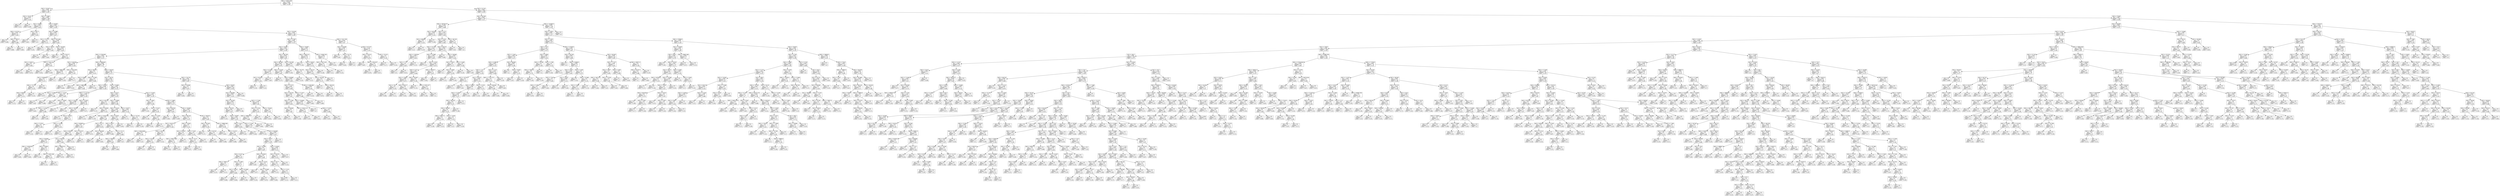 digraph Tree {
node [shape=box] ;
0 [label="X[0] <= 42974.428\nmse = 0.004\nsamples = 850\nvalue = 0.136"] ;
1 [label="X[3] <= 26.407\nmse = 0.003\nsamples = 162\nvalue = 0.105"] ;
0 -> 1 [labeldistance=2.5, labelangle=45, headlabel="True"] ;
2 [label="X[2] <= 33.427\nmse = 0.016\nsamples = 2\nvalue = 0.245"] ;
1 -> 2 ;
3 [label="mse = 0.0\nsamples = 1\nvalue = 0.12"] ;
2 -> 3 ;
4 [label="mse = 0.0\nsamples = 1\nvalue = 0.369"] ;
2 -> 4 ;
5 [label="X[2] <= -0.895\nmse = 0.003\nsamples = 160\nvalue = 0.103"] ;
1 -> 5 ;
6 [label="X[1] <= 58.69\nmse = 0.002\nsamples = 6\nvalue = 0.031"] ;
5 -> 6 ;
7 [label="X[3] <= 45.791\nmse = 0.001\nsamples = 3\nvalue = 0.062"] ;
6 -> 7 ;
8 [label="mse = 0.0\nsamples = 1\nvalue = 0.008"] ;
7 -> 8 ;
9 [label="X[0] <= 7825.5\nmse = 0.0\nsamples = 2\nvalue = 0.089"] ;
7 -> 9 ;
10 [label="mse = 0.0\nsamples = 1\nvalue = 0.086"] ;
9 -> 10 ;
11 [label="mse = -0.0\nsamples = 1\nvalue = 0.093"] ;
9 -> 11 ;
12 [label="X[1] <= 60.71\nmse = 0.0\nsamples = 3\nvalue = 0.001"] ;
6 -> 12 ;
13 [label="mse = 0.0\nsamples = 1\nvalue = 0.002"] ;
12 -> 13 ;
14 [label="mse = 0.0\nsamples = 2\nvalue = 0.0"] ;
12 -> 14 ;
15 [label="X[1] <= 33.903\nmse = 0.003\nsamples = 154\nvalue = 0.106"] ;
5 -> 15 ;
16 [label="X[2] <= 21.889\nmse = 0.002\nsamples = 10\nvalue = 0.057"] ;
15 -> 16 ;
17 [label="X[1] <= 22.121\nmse = 0.0\nsamples = 2\nvalue = 0.111"] ;
16 -> 17 ;
18 [label="mse = 0.0\nsamples = 1\nvalue = 0.102"] ;
17 -> 18 ;
19 [label="mse = -0.0\nsamples = 1\nvalue = 0.12"] ;
17 -> 19 ;
20 [label="X[0] <= 911.494\nmse = 0.001\nsamples = 8\nvalue = 0.044"] ;
16 -> 20 ;
21 [label="X[2] <= 26.19\nmse = 0.0\nsamples = 2\nvalue = 0.081"] ;
20 -> 21 ;
22 [label="mse = 0.0\nsamples = 1\nvalue = 0.067"] ;
21 -> 22 ;
23 [label="mse = 0.0\nsamples = 1\nvalue = 0.095"] ;
21 -> 23 ;
24 [label="X[2] <= 26.559\nmse = 0.001\nsamples = 6\nvalue = 0.032"] ;
20 -> 24 ;
25 [label="mse = 0.0\nsamples = 2\nvalue = 0.0"] ;
24 -> 25 ;
26 [label="X[2] <= 30.217\nmse = 0.0\nsamples = 4\nvalue = 0.048"] ;
24 -> 26 ;
27 [label="X[1] <= 24.811\nmse = 0.0\nsamples = 2\nvalue = 0.064"] ;
26 -> 27 ;
28 [label="mse = 0.0\nsamples = 1\nvalue = 0.055"] ;
27 -> 28 ;
29 [label="mse = -0.0\nsamples = 1\nvalue = 0.074"] ;
27 -> 29 ;
30 [label="X[0] <= 1418.139\nmse = 0.0\nsamples = 2\nvalue = 0.031"] ;
26 -> 30 ;
31 [label="mse = 0.0\nsamples = 1\nvalue = 0.024"] ;
30 -> 31 ;
32 [label="mse = 0.0\nsamples = 1\nvalue = 0.038"] ;
30 -> 32 ;
33 [label="X[2] <= 29.106\nmse = 0.002\nsamples = 144\nvalue = 0.109"] ;
15 -> 33 ;
34 [label="X[2] <= 27.807\nmse = 0.002\nsamples = 135\nvalue = 0.112"] ;
33 -> 34 ;
35 [label="X[2] <= 25.651\nmse = 0.002\nsamples = 126\nvalue = 0.109"] ;
34 -> 35 ;
36 [label="X[0] <= 3739.836\nmse = 0.002\nsamples = 107\nvalue = 0.112"] ;
35 -> 36 ;
37 [label="X[1] <= 49.539\nmse = 0.001\nsamples = 8\nvalue = 0.146"] ;
36 -> 37 ;
38 [label="X[0] <= 2888.222\nmse = 0.001\nsamples = 5\nvalue = 0.124"] ;
37 -> 38 ;
39 [label="X[1] <= 39.948\nmse = 0.0\nsamples = 4\nvalue = 0.113"] ;
38 -> 39 ;
40 [label="X[3] <= 71.724\nmse = 0.0\nsamples = 3\nvalue = 0.118"] ;
39 -> 40 ;
41 [label="X[3] <= 66.651\nmse = 0.0\nsamples = 2\nvalue = 0.114"] ;
40 -> 41 ;
42 [label="mse = 0.0\nsamples = 1\nvalue = 0.113"] ;
41 -> 42 ;
43 [label="mse = 0.0\nsamples = 1\nvalue = 0.116"] ;
41 -> 43 ;
44 [label="mse = -0.0\nsamples = 1\nvalue = 0.124"] ;
40 -> 44 ;
45 [label="mse = 0.0\nsamples = 1\nvalue = 0.098"] ;
39 -> 45 ;
46 [label="mse = 0.0\nsamples = 1\nvalue = 0.17"] ;
38 -> 46 ;
47 [label="X[0] <= 2314.458\nmse = 0.0\nsamples = 3\nvalue = 0.182"] ;
37 -> 47 ;
48 [label="mse = 0.0\nsamples = 1\nvalue = 0.193"] ;
47 -> 48 ;
49 [label="mse = -0.0\nsamples = 2\nvalue = 0.177"] ;
47 -> 49 ;
50 [label="X[0] <= 5958.942\nmse = 0.002\nsamples = 99\nvalue = 0.11"] ;
36 -> 50 ;
51 [label="X[1] <= 48.872\nmse = 0.0\nsamples = 7\nvalue = 0.078"] ;
50 -> 51 ;
52 [label="X[2] <= 6.966\nmse = 0.0\nsamples = 2\nvalue = 0.054"] ;
51 -> 52 ;
53 [label="mse = 0.0\nsamples = 1\nvalue = 0.058"] ;
52 -> 53 ;
54 [label="mse = -0.0\nsamples = 1\nvalue = 0.049"] ;
52 -> 54 ;
55 [label="X[3] <= 72.263\nmse = 0.0\nsamples = 5\nvalue = 0.088"] ;
51 -> 55 ;
56 [label="X[0] <= 4992.996\nmse = 0.0\nsamples = 4\nvalue = 0.082"] ;
55 -> 56 ;
57 [label="mse = 0.0\nsamples = 2\nvalue = 0.075"] ;
56 -> 57 ;
58 [label="X[2] <= 15.688\nmse = 0.0\nsamples = 2\nvalue = 0.089"] ;
56 -> 58 ;
59 [label="mse = 0.0\nsamples = 1\nvalue = 0.09"] ;
58 -> 59 ;
60 [label="mse = 0.0\nsamples = 1\nvalue = 0.089"] ;
58 -> 60 ;
61 [label="mse = -0.0\nsamples = 1\nvalue = 0.109"] ;
55 -> 61 ;
62 [label="X[3] <= 76.019\nmse = 0.002\nsamples = 92\nvalue = 0.112"] ;
50 -> 62 ;
63 [label="X[1] <= 49.78\nmse = 0.002\nsamples = 62\nvalue = 0.119"] ;
62 -> 63 ;
64 [label="X[2] <= 18.431\nmse = 0.004\nsamples = 14\nvalue = 0.138"] ;
63 -> 64 ;
65 [label="X[2] <= 15.837\nmse = 0.0\nsamples = 4\nvalue = 0.085"] ;
64 -> 65 ;
66 [label="mse = 0.0\nsamples = 1\nvalue = 0.119"] ;
65 -> 66 ;
67 [label="X[3] <= 70.861\nmse = 0.0\nsamples = 3\nvalue = 0.074"] ;
65 -> 67 ;
68 [label="mse = 0.0\nsamples = 1\nvalue = 0.083"] ;
67 -> 68 ;
69 [label="X[3] <= 73.799\nmse = 0.0\nsamples = 2\nvalue = 0.069"] ;
67 -> 69 ;
70 [label="mse = 0.0\nsamples = 1\nvalue = 0.071"] ;
69 -> 70 ;
71 [label="mse = -0.0\nsamples = 1\nvalue = 0.067"] ;
69 -> 71 ;
72 [label="X[3] <= 71.318\nmse = 0.003\nsamples = 10\nvalue = 0.159"] ;
64 -> 72 ;
73 [label="X[2] <= 19.422\nmse = 0.006\nsamples = 2\nvalue = 0.227"] ;
72 -> 73 ;
74 [label="mse = 0.0\nsamples = 1\nvalue = 0.147"] ;
73 -> 74 ;
75 [label="mse = 0.0\nsamples = 1\nvalue = 0.308"] ;
73 -> 75 ;
76 [label="X[2] <= 22.042\nmse = 0.001\nsamples = 8\nvalue = 0.142"] ;
72 -> 76 ;
77 [label="X[2] <= 19.343\nmse = 0.0\nsamples = 7\nvalue = 0.152"] ;
76 -> 77 ;
78 [label="mse = 0.0\nsamples = 2\nvalue = 0.182"] ;
77 -> 78 ;
79 [label="X[2] <= 20.322\nmse = 0.0\nsamples = 5\nvalue = 0.14"] ;
77 -> 79 ;
80 [label="X[3] <= 75.781\nmse = 0.0\nsamples = 3\nvalue = 0.149"] ;
79 -> 80 ;
81 [label="mse = 0.0\nsamples = 2\nvalue = 0.143"] ;
80 -> 81 ;
82 [label="mse = -0.0\nsamples = 1\nvalue = 0.16"] ;
80 -> 82 ;
83 [label="X[3] <= 72.769\nmse = 0.0\nsamples = 2\nvalue = 0.128"] ;
79 -> 83 ;
84 [label="mse = 0.0\nsamples = 1\nvalue = 0.125"] ;
83 -> 84 ;
85 [label="mse = 0.0\nsamples = 1\nvalue = 0.13"] ;
83 -> 85 ;
86 [label="mse = 0.0\nsamples = 1\nvalue = 0.071"] ;
76 -> 86 ;
87 [label="X[1] <= 70.895\nmse = 0.001\nsamples = 48\nvalue = 0.114"] ;
63 -> 87 ;
88 [label="X[3] <= 55.31\nmse = 0.001\nsamples = 24\nvalue = 0.102"] ;
87 -> 88 ;
89 [label="X[1] <= 58.743\nmse = 0.0\nsamples = 3\nvalue = 0.145"] ;
88 -> 89 ;
90 [label="mse = 0.0\nsamples = 1\nvalue = 0.132"] ;
89 -> 90 ;
91 [label="X[3] <= 54.939\nmse = 0.0\nsamples = 2\nvalue = 0.152"] ;
89 -> 91 ;
92 [label="mse = 0.0\nsamples = 1\nvalue = 0.155"] ;
91 -> 92 ;
93 [label="mse = 0.0\nsamples = 1\nvalue = 0.148"] ;
91 -> 93 ;
94 [label="X[3] <= 74.606\nmse = 0.001\nsamples = 21\nvalue = 0.096"] ;
88 -> 94 ;
95 [label="X[3] <= 70.419\nmse = 0.001\nsamples = 18\nvalue = 0.088"] ;
94 -> 95 ;
96 [label="X[0] <= 21354.525\nmse = 0.0\nsamples = 13\nvalue = 0.097"] ;
95 -> 96 ;
97 [label="X[3] <= 69.905\nmse = 0.0\nsamples = 10\nvalue = 0.103"] ;
96 -> 97 ;
98 [label="X[3] <= 65.852\nmse = 0.0\nsamples = 8\nvalue = 0.098"] ;
97 -> 98 ;
99 [label="X[1] <= 56.486\nmse = 0.0\nsamples = 5\nvalue = 0.107"] ;
98 -> 99 ;
100 [label="X[0] <= 13330.853\nmse = 0.0\nsamples = 2\nvalue = 0.092"] ;
99 -> 100 ;
101 [label="mse = 0.0\nsamples = 1\nvalue = 0.091"] ;
100 -> 101 ;
102 [label="mse = -0.0\nsamples = 1\nvalue = 0.092"] ;
100 -> 102 ;
103 [label="X[3] <= 58.861\nmse = 0.0\nsamples = 3\nvalue = 0.117"] ;
99 -> 103 ;
104 [label="mse = 0.0\nsamples = 1\nvalue = 0.108"] ;
103 -> 104 ;
105 [label="X[0] <= 11972.168\nmse = 0.0\nsamples = 2\nvalue = 0.122"] ;
103 -> 105 ;
106 [label="mse = 0.0\nsamples = 1\nvalue = 0.123"] ;
105 -> 106 ;
107 [label="mse = 0.0\nsamples = 1\nvalue = 0.121"] ;
105 -> 107 ;
108 [label="X[1] <= 68.103\nmse = 0.0\nsamples = 3\nvalue = 0.084"] ;
98 -> 108 ;
109 [label="X[0] <= 8949.514\nmse = 0.0\nsamples = 2\nvalue = 0.075"] ;
108 -> 109 ;
110 [label="mse = 0.0\nsamples = 1\nvalue = 0.078"] ;
109 -> 110 ;
111 [label="mse = 0.0\nsamples = 1\nvalue = 0.073"] ;
109 -> 111 ;
112 [label="mse = 0.0\nsamples = 1\nvalue = 0.101"] ;
108 -> 112 ;
113 [label="X[1] <= 53.475\nmse = 0.0\nsamples = 2\nvalue = 0.12"] ;
97 -> 113 ;
114 [label="mse = 0.0\nsamples = 1\nvalue = 0.123"] ;
113 -> 114 ;
115 [label="mse = 0.0\nsamples = 1\nvalue = 0.117"] ;
113 -> 115 ;
116 [label="X[1] <= 61.71\nmse = 0.0\nsamples = 3\nvalue = 0.079"] ;
96 -> 116 ;
117 [label="mse = 0.0\nsamples = 1\nvalue = 0.074"] ;
116 -> 117 ;
118 [label="X[1] <= 69.659\nmse = 0.0\nsamples = 2\nvalue = 0.081"] ;
116 -> 118 ;
119 [label="mse = 0.0\nsamples = 1\nvalue = 0.08"] ;
118 -> 119 ;
120 [label="mse = -0.0\nsamples = 1\nvalue = 0.082"] ;
118 -> 120 ;
121 [label="X[1] <= 63.65\nmse = 0.0\nsamples = 5\nvalue = 0.065"] ;
95 -> 121 ;
122 [label="X[2] <= 8.971\nmse = 0.0\nsamples = 4\nvalue = 0.073"] ;
121 -> 122 ;
123 [label="mse = 0.0\nsamples = 1\nvalue = 0.086"] ;
122 -> 123 ;
124 [label="X[1] <= 57.12\nmse = 0.0\nsamples = 3\nvalue = 0.068"] ;
122 -> 124 ;
125 [label="X[0] <= 24920.5\nmse = 0.0\nsamples = 2\nvalue = 0.067"] ;
124 -> 125 ;
126 [label="mse = 0.0\nsamples = 1\nvalue = 0.067"] ;
125 -> 126 ;
127 [label="mse = 0.0\nsamples = 1\nvalue = 0.068"] ;
125 -> 127 ;
128 [label="mse = 0.0\nsamples = 1\nvalue = 0.07"] ;
124 -> 128 ;
129 [label="mse = 0.0\nsamples = 1\nvalue = 0.034"] ;
121 -> 129 ;
130 [label="X[2] <= 10.977\nmse = 0.001\nsamples = 3\nvalue = 0.142"] ;
94 -> 130 ;
131 [label="mse = 0.0\nsamples = 1\nvalue = 0.175"] ;
130 -> 131 ;
132 [label="X[3] <= 75.724\nmse = 0.0\nsamples = 2\nvalue = 0.125"] ;
130 -> 132 ;
133 [label="mse = 0.0\nsamples = 1\nvalue = 0.111"] ;
132 -> 133 ;
134 [label="mse = 0.0\nsamples = 1\nvalue = 0.139"] ;
132 -> 134 ;
135 [label="X[1] <= 77.816\nmse = 0.002\nsamples = 24\nvalue = 0.126"] ;
87 -> 135 ;
136 [label="X[2] <= 3.891\nmse = 0.0\nsamples = 4\nvalue = 0.169"] ;
135 -> 136 ;
137 [label="mse = 0.0\nsamples = 1\nvalue = 0.195"] ;
136 -> 137 ;
138 [label="X[1] <= 73.247\nmse = 0.0\nsamples = 3\nvalue = 0.161"] ;
136 -> 138 ;
139 [label="mse = 0.0\nsamples = 1\nvalue = 0.146"] ;
138 -> 139 ;
140 [label="X[3] <= 71.349\nmse = 0.0\nsamples = 2\nvalue = 0.168"] ;
138 -> 140 ;
141 [label="mse = 0.0\nsamples = 1\nvalue = 0.161"] ;
140 -> 141 ;
142 [label="mse = 0.0\nsamples = 1\nvalue = 0.175"] ;
140 -> 142 ;
143 [label="X[2] <= 5.899\nmse = 0.001\nsamples = 20\nvalue = 0.117"] ;
135 -> 143 ;
144 [label="X[1] <= 80.763\nmse = 0.002\nsamples = 2\nvalue = 0.051"] ;
143 -> 144 ;
145 [label="mse = 0.0\nsamples = 1\nvalue = 0.093"] ;
144 -> 145 ;
146 [label="mse = 0.0\nsamples = 1\nvalue = 0.008"] ;
144 -> 146 ;
147 [label="X[2] <= 20.683\nmse = 0.001\nsamples = 18\nvalue = 0.124"] ;
143 -> 147 ;
148 [label="X[3] <= 66.144\nmse = 0.0\nsamples = 12\nvalue = 0.141"] ;
147 -> 148 ;
149 [label="X[1] <= 84.512\nmse = 0.0\nsamples = 5\nvalue = 0.148"] ;
148 -> 149 ;
150 [label="X[0] <= 20518.098\nmse = 0.0\nsamples = 2\nvalue = 0.161"] ;
149 -> 150 ;
151 [label="mse = 0.0\nsamples = 1\nvalue = 0.161"] ;
150 -> 151 ;
152 [label="mse = 0.0\nsamples = 1\nvalue = 0.16"] ;
150 -> 152 ;
153 [label="X[3] <= 63.472\nmse = 0.0\nsamples = 3\nvalue = 0.14"] ;
149 -> 153 ;
154 [label="X[2] <= 18.195\nmse = 0.0\nsamples = 2\nvalue = 0.138"] ;
153 -> 154 ;
155 [label="mse = 0.0\nsamples = 1\nvalue = 0.137"] ;
154 -> 155 ;
156 [label="mse = 0.0\nsamples = 1\nvalue = 0.139"] ;
154 -> 156 ;
157 [label="mse = 0.0\nsamples = 1\nvalue = 0.144"] ;
153 -> 157 ;
158 [label="X[3] <= 73.852\nmse = 0.0\nsamples = 7\nvalue = 0.135"] ;
148 -> 158 ;
159 [label="X[1] <= 81.921\nmse = 0.0\nsamples = 4\nvalue = 0.13"] ;
158 -> 159 ;
160 [label="X[0] <= 35917.269\nmse = 0.0\nsamples = 2\nvalue = 0.133"] ;
159 -> 160 ;
161 [label="mse = 0.0\nsamples = 1\nvalue = 0.134"] ;
160 -> 161 ;
162 [label="mse = -0.0\nsamples = 1\nvalue = 0.131"] ;
160 -> 162 ;
163 [label="mse = 0.0\nsamples = 2\nvalue = 0.127"] ;
159 -> 163 ;
164 [label="X[3] <= 75.65\nmse = 0.0\nsamples = 3\nvalue = 0.142"] ;
158 -> 164 ;
165 [label="X[3] <= 75.15\nmse = 0.0\nsamples = 2\nvalue = 0.145"] ;
164 -> 165 ;
166 [label="mse = 0.0\nsamples = 1\nvalue = 0.147"] ;
165 -> 166 ;
167 [label="mse = 0.0\nsamples = 1\nvalue = 0.144"] ;
165 -> 167 ;
168 [label="mse = 0.0\nsamples = 1\nvalue = 0.135"] ;
164 -> 168 ;
169 [label="X[1] <= 86.913\nmse = 0.0\nsamples = 6\nvalue = 0.092"] ;
147 -> 169 ;
170 [label="X[3] <= 62.345\nmse = 0.0\nsamples = 3\nvalue = 0.109"] ;
169 -> 170 ;
171 [label="mse = 0.0\nsamples = 1\nvalue = 0.122"] ;
170 -> 171 ;
172 [label="X[1] <= 83.782\nmse = 0.0\nsamples = 2\nvalue = 0.102"] ;
170 -> 172 ;
173 [label="mse = 0.0\nsamples = 1\nvalue = 0.106"] ;
172 -> 173 ;
174 [label="mse = -0.0\nsamples = 1\nvalue = 0.099"] ;
172 -> 174 ;
175 [label="X[0] <= 20664.364\nmse = 0.0\nsamples = 3\nvalue = 0.076"] ;
169 -> 175 ;
176 [label="mse = 0.0\nsamples = 1\nvalue = 0.094"] ;
175 -> 176 ;
177 [label="X[2] <= 22.075\nmse = 0.0\nsamples = 2\nvalue = 0.067"] ;
175 -> 177 ;
178 [label="mse = 0.0\nsamples = 1\nvalue = 0.068"] ;
177 -> 178 ;
179 [label="mse = 0.0\nsamples = 1\nvalue = 0.065"] ;
177 -> 179 ;
180 [label="X[3] <= 76.179\nmse = 0.002\nsamples = 30\nvalue = 0.097"] ;
62 -> 180 ;
181 [label="X[2] <= 16.589\nmse = 0.0\nsamples = 2\nvalue = 0.015"] ;
180 -> 181 ;
182 [label="mse = 0.0\nsamples = 1\nvalue = 0.003"] ;
181 -> 182 ;
183 [label="mse = 0.0\nsamples = 1\nvalue = 0.027"] ;
181 -> 183 ;
184 [label="X[3] <= 84.85\nmse = 0.001\nsamples = 28\nvalue = 0.103"] ;
180 -> 184 ;
185 [label="X[1] <= 66.986\nmse = 0.001\nsamples = 27\nvalue = 0.105"] ;
184 -> 185 ;
186 [label="X[2] <= 20.429\nmse = 0.001\nsamples = 22\nvalue = 0.111"] ;
185 -> 186 ;
187 [label="X[3] <= 76.576\nmse = 0.001\nsamples = 21\nvalue = 0.107"] ;
186 -> 187 ;
188 [label="mse = 0.0\nsamples = 1\nvalue = 0.161"] ;
187 -> 188 ;
189 [label="X[3] <= 76.967\nmse = 0.001\nsamples = 20\nvalue = 0.105"] ;
187 -> 189 ;
190 [label="X[2] <= 18.21\nmse = 0.0\nsamples = 2\nvalue = 0.058"] ;
189 -> 190 ;
191 [label="mse = 0.0\nsamples = 1\nvalue = 0.067"] ;
190 -> 191 ;
192 [label="mse = 0.0\nsamples = 1\nvalue = 0.049"] ;
190 -> 192 ;
193 [label="X[3] <= 77.195\nmse = 0.001\nsamples = 18\nvalue = 0.11"] ;
189 -> 193 ;
194 [label="mse = 0.0\nsamples = 1\nvalue = 0.162"] ;
193 -> 194 ;
195 [label="X[1] <= 64.646\nmse = 0.001\nsamples = 17\nvalue = 0.107"] ;
193 -> 195 ;
196 [label="X[2] <= 16.41\nmse = 0.0\nsamples = 16\nvalue = 0.104"] ;
195 -> 196 ;
197 [label="X[2] <= 14.584\nmse = 0.0\nsamples = 10\nvalue = 0.097"] ;
196 -> 197 ;
198 [label="X[2] <= 9.121\nmse = 0.0\nsamples = 6\nvalue = 0.107"] ;
197 -> 198 ;
199 [label="X[0] <= 7605.5\nmse = 0.0\nsamples = 2\nvalue = 0.12"] ;
198 -> 199 ;
200 [label="mse = 0.0\nsamples = 1\nvalue = 0.125"] ;
199 -> 200 ;
201 [label="mse = 0.0\nsamples = 1\nvalue = 0.115"] ;
199 -> 201 ;
202 [label="X[2] <= 11.992\nmse = 0.0\nsamples = 4\nvalue = 0.1"] ;
198 -> 202 ;
203 [label="X[1] <= 59.34\nmse = 0.0\nsamples = 2\nvalue = 0.096"] ;
202 -> 203 ;
204 [label="mse = 0.0\nsamples = 1\nvalue = 0.098"] ;
203 -> 204 ;
205 [label="mse = 0.0\nsamples = 1\nvalue = 0.094"] ;
203 -> 205 ;
206 [label="X[3] <= 81.089\nmse = 0.0\nsamples = 2\nvalue = 0.105"] ;
202 -> 206 ;
207 [label="mse = 0.0\nsamples = 1\nvalue = 0.106"] ;
206 -> 207 ;
208 [label="mse = -0.0\nsamples = 1\nvalue = 0.105"] ;
206 -> 208 ;
209 [label="X[0] <= 22109.0\nmse = 0.0\nsamples = 4\nvalue = 0.081"] ;
197 -> 209 ;
210 [label="mse = 0.0\nsamples = 1\nvalue = 0.087"] ;
209 -> 210 ;
211 [label="X[2] <= 15.34\nmse = 0.0\nsamples = 3\nvalue = 0.079"] ;
209 -> 211 ;
212 [label="mse = 0.0\nsamples = 1\nvalue = 0.077"] ;
211 -> 212 ;
213 [label="X[3] <= 79.409\nmse = 0.0\nsamples = 2\nvalue = 0.081"] ;
211 -> 213 ;
214 [label="mse = 0.0\nsamples = 1\nvalue = 0.078"] ;
213 -> 214 ;
215 [label="mse = 0.0\nsamples = 1\nvalue = 0.083"] ;
213 -> 215 ;
216 [label="X[2] <= 19.392\nmse = 0.001\nsamples = 6\nvalue = 0.115"] ;
196 -> 216 ;
217 [label="X[2] <= 18.379\nmse = 0.0\nsamples = 5\nvalue = 0.123"] ;
216 -> 217 ;
218 [label="X[2] <= 16.77\nmse = 0.0\nsamples = 4\nvalue = 0.115"] ;
217 -> 218 ;
219 [label="mse = 0.0\nsamples = 1\nvalue = 0.122"] ;
218 -> 219 ;
220 [label="X[2] <= 17.35\nmse = 0.0\nsamples = 3\nvalue = 0.113"] ;
218 -> 220 ;
221 [label="mse = 0.001\nsamples = 2\nvalue = 0.114"] ;
220 -> 221 ;
222 [label="mse = -0.0\nsamples = 1\nvalue = 0.111"] ;
220 -> 222 ;
223 [label="mse = 0.0\nsamples = 1\nvalue = 0.155"] ;
217 -> 223 ;
224 [label="mse = -0.0\nsamples = 1\nvalue = 0.077"] ;
216 -> 224 ;
225 [label="mse = -0.0\nsamples = 1\nvalue = 0.157"] ;
195 -> 225 ;
226 [label="mse = 0.0\nsamples = 1\nvalue = 0.188"] ;
186 -> 226 ;
227 [label="X[2] <= 17.196\nmse = 0.001\nsamples = 5\nvalue = 0.08"] ;
185 -> 227 ;
228 [label="X[2] <= 12.763\nmse = 0.0\nsamples = 3\nvalue = 0.101"] ;
227 -> 228 ;
229 [label="X[0] <= 18864.127\nmse = 0.0\nsamples = 2\nvalue = 0.089"] ;
228 -> 229 ;
230 [label="mse = 0.0\nsamples = 1\nvalue = 0.094"] ;
229 -> 230 ;
231 [label="mse = -0.0\nsamples = 1\nvalue = 0.084"] ;
229 -> 231 ;
232 [label="mse = 0.0\nsamples = 1\nvalue = 0.126"] ;
228 -> 232 ;
233 [label="X[3] <= 79.444\nmse = 0.0\nsamples = 2\nvalue = 0.05"] ;
227 -> 233 ;
234 [label="mse = 0.0\nsamples = 1\nvalue = 0.054"] ;
233 -> 234 ;
235 [label="mse = 0.0\nsamples = 1\nvalue = 0.045"] ;
233 -> 235 ;
236 [label="mse = 0.0\nsamples = 1\nvalue = 0.046"] ;
184 -> 236 ;
237 [label="X[1] <= 80.759\nmse = 0.003\nsamples = 19\nvalue = 0.09"] ;
35 -> 237 ;
238 [label="X[3] <= 66.785\nmse = 0.003\nsamples = 16\nvalue = 0.079"] ;
237 -> 238 ;
239 [label="X[2] <= 27.494\nmse = 0.001\nsamples = 3\nvalue = 0.132"] ;
238 -> 239 ;
240 [label="X[1] <= 62.403\nmse = 0.0\nsamples = 2\nvalue = 0.149"] ;
239 -> 240 ;
241 [label="mse = 0.0\nsamples = 1\nvalue = 0.158"] ;
240 -> 241 ;
242 [label="mse = 0.0\nsamples = 1\nvalue = 0.14"] ;
240 -> 242 ;
243 [label="mse = -0.0\nsamples = 1\nvalue = 0.097"] ;
239 -> 243 ;
244 [label="X[0] <= 715.06\nmse = 0.003\nsamples = 13\nvalue = 0.067"] ;
238 -> 244 ;
245 [label="mse = 0.0\nsamples = 1\nvalue = 0.175"] ;
244 -> 245 ;
246 [label="X[3] <= 80.986\nmse = 0.002\nsamples = 12\nvalue = 0.058"] ;
244 -> 246 ;
247 [label="X[2] <= 27.372\nmse = 0.001\nsamples = 10\nvalue = 0.049"] ;
246 -> 247 ;
248 [label="X[2] <= 26.378\nmse = 0.001\nsamples = 8\nvalue = 0.04"] ;
247 -> 248 ;
249 [label="X[3] <= 77.789\nmse = 0.001\nsamples = 4\nvalue = 0.056"] ;
248 -> 249 ;
250 [label="X[2] <= 26.008\nmse = 0.0\nsamples = 2\nvalue = 0.09"] ;
249 -> 250 ;
251 [label="mse = 0.0\nsamples = 1\nvalue = 0.071"] ;
250 -> 251 ;
252 [label="mse = 0.0\nsamples = 1\nvalue = 0.109"] ;
250 -> 252 ;
253 [label="X[0] <= 22015.121\nmse = 0.0\nsamples = 2\nvalue = 0.021"] ;
249 -> 253 ;
254 [label="mse = 0.0\nsamples = 1\nvalue = 0.031"] ;
253 -> 254 ;
255 [label="mse = 0.0\nsamples = 1\nvalue = 0.012"] ;
253 -> 255 ;
256 [label="X[2] <= 26.906\nmse = 0.001\nsamples = 4\nvalue = 0.023"] ;
248 -> 256 ;
257 [label="mse = 0.0\nsamples = 2\nvalue = 0.0"] ;
256 -> 257 ;
258 [label="X[3] <= 71.028\nmse = 0.0\nsamples = 2\nvalue = 0.046"] ;
256 -> 258 ;
259 [label="mse = 0.0\nsamples = 1\nvalue = 0.051"] ;
258 -> 259 ;
260 [label="mse = -0.0\nsamples = 1\nvalue = 0.042"] ;
258 -> 260 ;
261 [label="X[3] <= 71.457\nmse = 0.0\nsamples = 2\nvalue = 0.086"] ;
247 -> 261 ;
262 [label="mse = 0.0\nsamples = 1\nvalue = 0.085"] ;
261 -> 262 ;
263 [label="mse = 0.0\nsamples = 1\nvalue = 0.088"] ;
261 -> 263 ;
264 [label="X[0] <= 11305.962\nmse = 0.001\nsamples = 2\nvalue = 0.104"] ;
246 -> 264 ;
265 [label="mse = 0.0\nsamples = 1\nvalue = 0.134"] ;
264 -> 265 ;
266 [label="mse = 0.0\nsamples = 1\nvalue = 0.074"] ;
264 -> 266 ;
267 [label="X[1] <= 82.236\nmse = 0.001\nsamples = 3\nvalue = 0.151"] ;
237 -> 267 ;
268 [label="mse = 0.0\nsamples = 1\nvalue = 0.193"] ;
267 -> 268 ;
269 [label="X[3] <= 76.178\nmse = 0.0\nsamples = 2\nvalue = 0.13"] ;
267 -> 269 ;
270 [label="mse = 0.0\nsamples = 1\nvalue = 0.134"] ;
269 -> 270 ;
271 [label="mse = 0.0\nsamples = 1\nvalue = 0.125"] ;
269 -> 271 ;
272 [label="X[3] <= 76.887\nmse = 0.002\nsamples = 9\nvalue = 0.147"] ;
34 -> 272 ;
273 [label="X[0] <= 1854.121\nmse = 0.001\nsamples = 6\nvalue = 0.171"] ;
272 -> 273 ;
274 [label="mse = 0.0\nsamples = 1\nvalue = 0.138"] ;
273 -> 274 ;
275 [label="X[2] <= 28.831\nmse = 0.001\nsamples = 5\nvalue = 0.178"] ;
273 -> 275 ;
276 [label="X[2] <= 28.721\nmse = 0.001\nsamples = 4\nvalue = 0.185"] ;
275 -> 276 ;
277 [label="X[2] <= 28.244\nmse = 0.0\nsamples = 3\nvalue = 0.175"] ;
276 -> 277 ;
278 [label="mse = 0.0\nsamples = 1\nvalue = 0.2"] ;
277 -> 278 ;
279 [label="X[3] <= 68.219\nmse = 0.0\nsamples = 2\nvalue = 0.162"] ;
277 -> 279 ;
280 [label="mse = 0.0\nsamples = 1\nvalue = 0.15"] ;
279 -> 280 ;
281 [label="mse = 0.0\nsamples = 1\nvalue = 0.173"] ;
279 -> 281 ;
282 [label="mse = 0.0\nsamples = 1\nvalue = 0.217"] ;
276 -> 282 ;
283 [label="mse = 0.0\nsamples = 1\nvalue = 0.146"] ;
275 -> 283 ;
284 [label="X[0] <= 19284.782\nmse = 0.001\nsamples = 3\nvalue = 0.1"] ;
272 -> 284 ;
285 [label="X[0] <= 5417.416\nmse = 0.0\nsamples = 2\nvalue = 0.122"] ;
284 -> 285 ;
286 [label="mse = 0.0\nsamples = 1\nvalue = 0.12"] ;
285 -> 286 ;
287 [label="mse = 0.0\nsamples = 1\nvalue = 0.125"] ;
285 -> 287 ;
288 [label="mse = -0.0\nsamples = 1\nvalue = 0.055"] ;
284 -> 288 ;
289 [label="X[0] <= 1211.749\nmse = 0.002\nsamples = 9\nvalue = 0.07"] ;
33 -> 289 ;
290 [label="X[2] <= 29.398\nmse = 0.001\nsamples = 4\nvalue = 0.03"] ;
289 -> 290 ;
291 [label="mse = 0.0\nsamples = 1\nvalue = 0.087"] ;
290 -> 291 ;
292 [label="X[1] <= 41.73\nmse = 0.0\nsamples = 3\nvalue = 0.012"] ;
290 -> 292 ;
293 [label="mse = 0.0\nsamples = 1\nvalue = 0.034"] ;
292 -> 293 ;
294 [label="mse = 0.0\nsamples = 2\nvalue = 0.0"] ;
292 -> 294 ;
295 [label="X[3] <= 67.707\nmse = 0.001\nsamples = 5\nvalue = 0.101"] ;
289 -> 295 ;
296 [label="X[3] <= 43.413\nmse = 0.0\nsamples = 3\nvalue = 0.079"] ;
295 -> 296 ;
297 [label="mse = 0.0\nsamples = 1\nvalue = 0.087"] ;
296 -> 297 ;
298 [label="X[0] <= 4781.857\nmse = 0.0\nsamples = 2\nvalue = 0.075"] ;
296 -> 298 ;
299 [label="mse = 0.0\nsamples = 1\nvalue = 0.078"] ;
298 -> 299 ;
300 [label="mse = 0.0\nsamples = 1\nvalue = 0.071"] ;
298 -> 300 ;
301 [label="X[3] <= 70.151\nmse = 0.0\nsamples = 2\nvalue = 0.135"] ;
295 -> 301 ;
302 [label="mse = 0.0\nsamples = 1\nvalue = 0.117"] ;
301 -> 302 ;
303 [label="mse = -0.0\nsamples = 1\nvalue = 0.154"] ;
301 -> 303 ;
304 [label="X[2] <= 6.118\nmse = 0.005\nsamples = 688\nvalue = 0.143"] ;
0 -> 304 [labeldistance=2.5, labelangle=-45, headlabel="False"] ;
305 [label="X[3] <= 63.258\nmse = 0.003\nsamples = 143\nvalue = 0.12"] ;
304 -> 305 ;
306 [label="X[0] <= 49758.477\nmse = 0.004\nsamples = 25\nvalue = 0.089"] ;
305 -> 306 ;
307 [label="X[1] <= 83.556\nmse = 0.001\nsamples = 3\nvalue = 0.154"] ;
306 -> 307 ;
308 [label="X[1] <= 66.606\nmse = 0.0\nsamples = 2\nvalue = 0.128"] ;
307 -> 308 ;
309 [label="mse = 0.0\nsamples = 1\nvalue = 0.13"] ;
308 -> 309 ;
310 [label="mse = -0.0\nsamples = 1\nvalue = 0.126"] ;
308 -> 310 ;
311 [label="mse = 0.0\nsamples = 1\nvalue = 0.206"] ;
307 -> 311 ;
312 [label="X[2] <= 5.75\nmse = 0.003\nsamples = 22\nvalue = 0.081"] ;
306 -> 312 ;
313 [label="X[2] <= 5.153\nmse = 0.003\nsamples = 19\nvalue = 0.092"] ;
312 -> 313 ;
314 [label="X[3] <= 57.704\nmse = 0.002\nsamples = 13\nvalue = 0.073"] ;
313 -> 314 ;
315 [label="X[2] <= 3.583\nmse = 0.003\nsamples = 3\nvalue = 0.045"] ;
314 -> 315 ;
316 [label="X[2] <= 1.78\nmse = 0.0\nsamples = 2\nvalue = 0.007"] ;
315 -> 316 ;
317 [label="mse = 0.0\nsamples = 1\nvalue = 0.0"] ;
316 -> 317 ;
318 [label="mse = 0.0\nsamples = 1\nvalue = 0.013"] ;
316 -> 318 ;
319 [label="mse = 0.0\nsamples = 1\nvalue = 0.123"] ;
315 -> 319 ;
320 [label="X[3] <= 57.889\nmse = 0.002\nsamples = 10\nvalue = 0.081"] ;
314 -> 320 ;
321 [label="mse = 0.0\nsamples = 1\nvalue = 0.152"] ;
320 -> 321 ;
322 [label="X[2] <= 4.705\nmse = 0.002\nsamples = 9\nvalue = 0.073"] ;
320 -> 322 ;
323 [label="X[2] <= 2.37\nmse = 0.001\nsamples = 7\nvalue = 0.088"] ;
322 -> 323 ;
324 [label="X[2] <= -0.085\nmse = 0.001\nsamples = 4\nvalue = 0.073"] ;
323 -> 324 ;
325 [label="X[1] <= 76.1\nmse = 0.0\nsamples = 2\nvalue = 0.102"] ;
324 -> 325 ;
326 [label="mse = 0.0\nsamples = 1\nvalue = 0.093"] ;
325 -> 326 ;
327 [label="mse = -0.0\nsamples = 1\nvalue = 0.111"] ;
325 -> 327 ;
328 [label="X[3] <= 60.317\nmse = 0.0\nsamples = 2\nvalue = 0.044"] ;
324 -> 328 ;
329 [label="mse = 0.0\nsamples = 1\nvalue = 0.041"] ;
328 -> 329 ;
330 [label="mse = -0.0\nsamples = 1\nvalue = 0.047"] ;
328 -> 330 ;
331 [label="X[3] <= 58.467\nmse = 0.0\nsamples = 3\nvalue = 0.109"] ;
323 -> 331 ;
332 [label="mse = 0.0\nsamples = 1\nvalue = 0.118"] ;
331 -> 332 ;
333 [label="X[0] <= 57671.977\nmse = 0.0\nsamples = 2\nvalue = 0.104"] ;
331 -> 333 ;
334 [label="mse = 0.0\nsamples = 1\nvalue = 0.108"] ;
333 -> 334 ;
335 [label="mse = 0.0\nsamples = 1\nvalue = 0.1"] ;
333 -> 335 ;
336 [label="X[0] <= 58702.5\nmse = 0.0\nsamples = 2\nvalue = 0.021"] ;
322 -> 336 ;
337 [label="mse = 0.0\nsamples = 1\nvalue = 0.042"] ;
336 -> 337 ;
338 [label="mse = 0.0\nsamples = 1\nvalue = 0.0"] ;
336 -> 338 ;
339 [label="X[3] <= 49.375\nmse = 0.002\nsamples = 6\nvalue = 0.132"] ;
313 -> 339 ;
340 [label="mse = 0.0\nsamples = 1\nvalue = 0.062"] ;
339 -> 340 ;
341 [label="X[3] <= 56.946\nmse = 0.001\nsamples = 5\nvalue = 0.146"] ;
339 -> 341 ;
342 [label="X[2] <= 5.613\nmse = 0.0\nsamples = 3\nvalue = 0.171"] ;
341 -> 342 ;
343 [label="mse = 0.0\nsamples = 1\nvalue = 0.2"] ;
342 -> 343 ;
344 [label="X[2] <= 5.694\nmse = 0.0\nsamples = 2\nvalue = 0.156"] ;
342 -> 344 ;
345 [label="mse = 0.0\nsamples = 1\nvalue = 0.151"] ;
344 -> 345 ;
346 [label="mse = 0.0\nsamples = 1\nvalue = 0.162"] ;
344 -> 346 ;
347 [label="X[2] <= 5.406\nmse = 0.0\nsamples = 2\nvalue = 0.109"] ;
341 -> 347 ;
348 [label="mse = 0.0\nsamples = 1\nvalue = 0.129"] ;
347 -> 348 ;
349 [label="mse = -0.0\nsamples = 1\nvalue = 0.09"] ;
347 -> 349 ;
350 [label="X[3] <= 60.743\nmse = 0.0\nsamples = 3\nvalue = 0.01"] ;
312 -> 350 ;
351 [label="mse = 0.0\nsamples = 1\nvalue = 0.03"] ;
350 -> 351 ;
352 [label="mse = 0.0\nsamples = 2\nvalue = 0.0"] ;
350 -> 352 ;
353 [label="X[0] <= 132460.5\nmse = 0.003\nsamples = 118\nvalue = 0.126"] ;
305 -> 353 ;
354 [label="X[2] <= 3.833\nmse = 0.003\nsamples = 117\nvalue = 0.127"] ;
353 -> 354 ;
355 [label="X[2] <= 2.532\nmse = 0.003\nsamples = 43\nvalue = 0.111"] ;
354 -> 355 ;
356 [label="X[3] <= 77.9\nmse = 0.002\nsamples = 23\nvalue = 0.137"] ;
355 -> 356 ;
357 [label="X[2] <= 1.444\nmse = 0.002\nsamples = 18\nvalue = 0.13"] ;
356 -> 357 ;
358 [label="X[2] <= 0.398\nmse = 0.001\nsamples = 15\nvalue = 0.122"] ;
357 -> 358 ;
359 [label="X[2] <= -7.9\nmse = 0.001\nsamples = 11\nvalue = 0.134"] ;
358 -> 359 ;
360 [label="X[2] <= -8.724\nmse = 0.0\nsamples = 2\nvalue = 0.101"] ;
359 -> 360 ;
361 [label="mse = 0.0\nsamples = 1\nvalue = 0.111"] ;
360 -> 361 ;
362 [label="mse = 0.0\nsamples = 1\nvalue = 0.09"] ;
360 -> 362 ;
363 [label="X[1] <= 84.421\nmse = 0.001\nsamples = 9\nvalue = 0.142"] ;
359 -> 363 ;
364 [label="X[3] <= 76.467\nmse = 0.001\nsamples = 7\nvalue = 0.15"] ;
363 -> 364 ;
365 [label="X[3] <= 72.268\nmse = 0.001\nsamples = 6\nvalue = 0.157"] ;
364 -> 365 ;
366 [label="X[3] <= 68.154\nmse = 0.0\nsamples = 5\nvalue = 0.147"] ;
365 -> 366 ;
367 [label="X[3] <= 66.042\nmse = 0.0\nsamples = 4\nvalue = 0.141"] ;
366 -> 367 ;
368 [label="X[0] <= 58317.5\nmse = 0.0\nsamples = 2\nvalue = 0.149"] ;
367 -> 368 ;
369 [label="mse = 0.0\nsamples = 1\nvalue = 0.146"] ;
368 -> 369 ;
370 [label="mse = -0.0\nsamples = 1\nvalue = 0.152"] ;
368 -> 370 ;
371 [label="X[2] <= -3.558\nmse = 0.0\nsamples = 2\nvalue = 0.133"] ;
367 -> 371 ;
372 [label="mse = 0.0\nsamples = 1\nvalue = 0.13"] ;
371 -> 372 ;
373 [label="mse = -0.0\nsamples = 1\nvalue = 0.136"] ;
371 -> 373 ;
374 [label="mse = 0.0\nsamples = 1\nvalue = 0.168"] ;
366 -> 374 ;
375 [label="mse = -0.0\nsamples = 1\nvalue = 0.211"] ;
365 -> 375 ;
376 [label="mse = -0.0\nsamples = 1\nvalue = 0.105"] ;
364 -> 376 ;
377 [label="X[2] <= -0.733\nmse = 0.0\nsamples = 2\nvalue = 0.113"] ;
363 -> 377 ;
378 [label="mse = 0.0\nsamples = 1\nvalue = 0.128"] ;
377 -> 378 ;
379 [label="mse = 0.0\nsamples = 1\nvalue = 0.099"] ;
377 -> 379 ;
380 [label="X[2] <= 1.113\nmse = 0.001\nsamples = 4\nvalue = 0.088"] ;
358 -> 380 ;
381 [label="X[0] <= 77147.121\nmse = 0.0\nsamples = 3\nvalue = 0.071"] ;
380 -> 381 ;
382 [label="X[3] <= 69.289\nmse = 0.0\nsamples = 2\nvalue = 0.061"] ;
381 -> 382 ;
383 [label="mse = 0.0\nsamples = 1\nvalue = 0.062"] ;
382 -> 383 ;
384 [label="mse = 0.0\nsamples = 1\nvalue = 0.059"] ;
382 -> 384 ;
385 [label="mse = 0.0\nsamples = 1\nvalue = 0.092"] ;
381 -> 385 ;
386 [label="mse = 0.0\nsamples = 1\nvalue = 0.136"] ;
380 -> 386 ;
387 [label="X[3] <= 66.992\nmse = 0.001\nsamples = 3\nvalue = 0.169"] ;
357 -> 387 ;
388 [label="mse = 0.0\nsamples = 1\nvalue = 0.2"] ;
387 -> 388 ;
389 [label="X[3] <= 70.601\nmse = 0.0\nsamples = 2\nvalue = 0.153"] ;
387 -> 389 ;
390 [label="mse = 0.0\nsamples = 1\nvalue = 0.167"] ;
389 -> 390 ;
391 [label="mse = 0.0\nsamples = 1\nvalue = 0.139"] ;
389 -> 391 ;
392 [label="X[2] <= 0.994\nmse = 0.001\nsamples = 5\nvalue = 0.165"] ;
356 -> 392 ;
393 [label="X[3] <= 79.769\nmse = 0.0\nsamples = 3\nvalue = 0.186"] ;
392 -> 393 ;
394 [label="X[0] <= 73401.0\nmse = 0.0\nsamples = 2\nvalue = 0.179"] ;
393 -> 394 ;
395 [label="mse = 0.0\nsamples = 1\nvalue = 0.162"] ;
394 -> 395 ;
396 [label="mse = 0.0\nsamples = 1\nvalue = 0.195"] ;
394 -> 396 ;
397 [label="mse = 0.0\nsamples = 1\nvalue = 0.2"] ;
393 -> 397 ;
398 [label="X[2] <= 1.786\nmse = 0.0\nsamples = 2\nvalue = 0.135"] ;
392 -> 398 ;
399 [label="mse = 0.0\nsamples = 1\nvalue = 0.149"] ;
398 -> 399 ;
400 [label="mse = -0.0\nsamples = 1\nvalue = 0.121"] ;
398 -> 400 ;
401 [label="X[0] <= 57338.0\nmse = 0.002\nsamples = 20\nvalue = 0.08"] ;
355 -> 401 ;
402 [label="X[3] <= 65.229\nmse = 0.002\nsamples = 10\nvalue = 0.099"] ;
401 -> 402 ;
403 [label="mse = 0.0\nsamples = 1\nvalue = 0.0"] ;
402 -> 403 ;
404 [label="X[0] <= 53366.0\nmse = 0.001\nsamples = 9\nvalue = 0.11"] ;
402 -> 404 ;
405 [label="X[2] <= 3.437\nmse = 0.001\nsamples = 5\nvalue = 0.097"] ;
404 -> 405 ;
406 [label="X[3] <= 75.49\nmse = 0.0\nsamples = 3\nvalue = 0.081"] ;
405 -> 406 ;
407 [label="X[3] <= 71.664\nmse = 0.0\nsamples = 2\nvalue = 0.074"] ;
406 -> 407 ;
408 [label="mse = 0.0\nsamples = 1\nvalue = 0.076"] ;
407 -> 408 ;
409 [label="mse = -0.0\nsamples = 1\nvalue = 0.072"] ;
407 -> 409 ;
410 [label="mse = 0.0\nsamples = 1\nvalue = 0.095"] ;
406 -> 410 ;
411 [label="X[1] <= 54.65\nmse = 0.002\nsamples = 2\nvalue = 0.122"] ;
405 -> 411 ;
412 [label="mse = 0.0\nsamples = 1\nvalue = 0.163"] ;
411 -> 412 ;
413 [label="mse = 0.0\nsamples = 1\nvalue = 0.081"] ;
411 -> 413 ;
414 [label="X[2] <= 3.189\nmse = 0.0\nsamples = 4\nvalue = 0.125"] ;
404 -> 414 ;
415 [label="mse = 0.0\nsamples = 1\nvalue = 0.144"] ;
414 -> 415 ;
416 [label="X[3] <= 75.586\nmse = 0.0\nsamples = 3\nvalue = 0.119"] ;
414 -> 416 ;
417 [label="X[2] <= 3.468\nmse = 0.0\nsamples = 2\nvalue = 0.114"] ;
416 -> 417 ;
418 [label="mse = 0.0\nsamples = 1\nvalue = 0.111"] ;
417 -> 418 ;
419 [label="mse = -0.0\nsamples = 1\nvalue = 0.116"] ;
417 -> 419 ;
420 [label="mse = -0.0\nsamples = 1\nvalue = 0.129"] ;
416 -> 420 ;
421 [label="X[3] <= 80.497\nmse = 0.002\nsamples = 10\nvalue = 0.061"] ;
401 -> 421 ;
422 [label="X[3] <= 77.257\nmse = 0.001\nsamples = 7\nvalue = 0.041"] ;
421 -> 422 ;
423 [label="X[2] <= 3.607\nmse = 0.0\nsamples = 4\nvalue = 0.064"] ;
422 -> 423 ;
424 [label="X[0] <= 58172.0\nmse = 0.0\nsamples = 2\nvalue = 0.049"] ;
423 -> 424 ;
425 [label="mse = 0.0\nsamples = 1\nvalue = 0.048"] ;
424 -> 425 ;
426 [label="mse = 0.0\nsamples = 1\nvalue = 0.05"] ;
424 -> 426 ;
427 [label="X[3] <= 73.328\nmse = 0.0\nsamples = 2\nvalue = 0.08"] ;
423 -> 427 ;
428 [label="mse = 0.0\nsamples = 1\nvalue = 0.091"] ;
427 -> 428 ;
429 [label="mse = 0.0\nsamples = 1\nvalue = 0.069"] ;
427 -> 429 ;
430 [label="X[2] <= 3.463\nmse = 0.0\nsamples = 3\nvalue = 0.009"] ;
422 -> 430 ;
431 [label="mse = 0.0\nsamples = 2\nvalue = 0.0"] ;
430 -> 431 ;
432 [label="mse = 0.0\nsamples = 1\nvalue = 0.028"] ;
430 -> 432 ;
433 [label="X[0] <= 65971.5\nmse = 0.0\nsamples = 3\nvalue = 0.109"] ;
421 -> 433 ;
434 [label="X[0] <= 61197.5\nmse = 0.0\nsamples = 2\nvalue = 0.098"] ;
433 -> 434 ;
435 [label="mse = 0.0\nsamples = 1\nvalue = 0.1"] ;
434 -> 435 ;
436 [label="mse = 0.0\nsamples = 1\nvalue = 0.095"] ;
434 -> 436 ;
437 [label="mse = 0.0\nsamples = 1\nvalue = 0.133"] ;
433 -> 437 ;
438 [label="X[0] <= 57606.0\nmse = 0.003\nsamples = 74\nvalue = 0.136"] ;
354 -> 438 ;
439 [label="X[1] <= 79.656\nmse = 0.002\nsamples = 16\nvalue = 0.168"] ;
438 -> 439 ;
440 [label="X[3] <= 64.8\nmse = 0.002\nsamples = 14\nvalue = 0.178"] ;
439 -> 440 ;
441 [label="mse = 0.0\nsamples = 1\nvalue = 0.261"] ;
440 -> 441 ;
442 [label="X[3] <= 76.351\nmse = 0.001\nsamples = 13\nvalue = 0.171"] ;
440 -> 442 ;
443 [label="X[1] <= 56.75\nmse = 0.001\nsamples = 9\nvalue = 0.183"] ;
442 -> 443 ;
444 [label="X[0] <= 50746.0\nmse = 0.0\nsamples = 2\nvalue = 0.133"] ;
443 -> 444 ;
445 [label="mse = 0.0\nsamples = 1\nvalue = 0.121"] ;
444 -> 445 ;
446 [label="mse = 0.0\nsamples = 1\nvalue = 0.146"] ;
444 -> 446 ;
447 [label="X[3] <= 75.386\nmse = 0.001\nsamples = 7\nvalue = 0.198"] ;
443 -> 447 ;
448 [label="X[3] <= 73.567\nmse = 0.0\nsamples = 6\nvalue = 0.19"] ;
447 -> 448 ;
449 [label="X[3] <= 69.359\nmse = 0.0\nsamples = 3\nvalue = 0.178"] ;
448 -> 449 ;
450 [label="mse = 0.0\nsamples = 1\nvalue = 0.188"] ;
449 -> 450 ;
451 [label="X[2] <= 5.081\nmse = 0.0\nsamples = 2\nvalue = 0.173"] ;
449 -> 451 ;
452 [label="mse = 0.0\nsamples = 1\nvalue = 0.177"] ;
451 -> 452 ;
453 [label="mse = 0.0\nsamples = 1\nvalue = 0.169"] ;
451 -> 453 ;
454 [label="X[3] <= 74.021\nmse = 0.0\nsamples = 3\nvalue = 0.201"] ;
448 -> 454 ;
455 [label="mse = 0.0\nsamples = 1\nvalue = 0.214"] ;
454 -> 455 ;
456 [label="X[2] <= 5.097\nmse = 0.0\nsamples = 2\nvalue = 0.194"] ;
454 -> 456 ;
457 [label="mse = 0.0\nsamples = 1\nvalue = 0.194"] ;
456 -> 457 ;
458 [label="mse = 0.0\nsamples = 1\nvalue = 0.195"] ;
456 -> 458 ;
459 [label="mse = -0.0\nsamples = 1\nvalue = 0.245"] ;
447 -> 459 ;
460 [label="X[2] <= 5.364\nmse = 0.001\nsamples = 4\nvalue = 0.144"] ;
442 -> 460 ;
461 [label="mse = 0.0\nsamples = 2\nvalue = 0.178"] ;
460 -> 461 ;
462 [label="X[2] <= 5.626\nmse = 0.0\nsamples = 2\nvalue = 0.111"] ;
460 -> 462 ;
463 [label="mse = 0.0\nsamples = 1\nvalue = 0.12"] ;
462 -> 463 ;
464 [label="mse = 0.0\nsamples = 1\nvalue = 0.102"] ;
462 -> 464 ;
465 [label="X[0] <= 50891.494\nmse = 0.001\nsamples = 2\nvalue = 0.1"] ;
439 -> 465 ;
466 [label="mse = 0.0\nsamples = 1\nvalue = 0.075"] ;
465 -> 466 ;
467 [label="mse = -0.0\nsamples = 1\nvalue = 0.125"] ;
465 -> 467 ;
468 [label="X[3] <= 78.625\nmse = 0.003\nsamples = 58\nvalue = 0.128"] ;
438 -> 468 ;
469 [label="X[2] <= 5.726\nmse = 0.002\nsamples = 44\nvalue = 0.136"] ;
468 -> 469 ;
470 [label="X[2] <= 5.665\nmse = 0.002\nsamples = 34\nvalue = 0.148"] ;
469 -> 470 ;
471 [label="X[1] <= 71.75\nmse = 0.002\nsamples = 29\nvalue = 0.141"] ;
470 -> 471 ;
472 [label="X[3] <= 74.562\nmse = 0.002\nsamples = 8\nvalue = 0.161"] ;
471 -> 472 ;
473 [label="X[1] <= 65.25\nmse = 0.002\nsamples = 5\nvalue = 0.142"] ;
472 -> 473 ;
474 [label="X[2] <= 5.338\nmse = 0.001\nsamples = 3\nvalue = 0.173"] ;
473 -> 474 ;
475 [label="X[2] <= 4.697\nmse = 0.0\nsamples = 2\nvalue = 0.192"] ;
474 -> 475 ;
476 [label="mse = 0.0\nsamples = 1\nvalue = 0.194"] ;
475 -> 476 ;
477 [label="mse = -0.0\nsamples = 1\nvalue = 0.19"] ;
475 -> 477 ;
478 [label="mse = -0.0\nsamples = 1\nvalue = 0.134"] ;
474 -> 478 ;
479 [label="X[3] <= 71.445\nmse = 0.001\nsamples = 2\nvalue = 0.096"] ;
473 -> 479 ;
480 [label="mse = 0.0\nsamples = 1\nvalue = 0.121"] ;
479 -> 480 ;
481 [label="mse = -0.0\nsamples = 1\nvalue = 0.071"] ;
479 -> 481 ;
482 [label="X[3] <= 77.498\nmse = 0.0\nsamples = 3\nvalue = 0.192"] ;
472 -> 482 ;
483 [label="X[2] <= 4.226\nmse = 0.0\nsamples = 2\nvalue = 0.184"] ;
482 -> 483 ;
484 [label="mse = 0.0\nsamples = 1\nvalue = 0.204"] ;
483 -> 484 ;
485 [label="mse = 0.0\nsamples = 1\nvalue = 0.165"] ;
483 -> 485 ;
486 [label="mse = -0.0\nsamples = 1\nvalue = 0.208"] ;
482 -> 486 ;
487 [label="X[1] <= 89.6\nmse = 0.002\nsamples = 21\nvalue = 0.134"] ;
471 -> 487 ;
488 [label="X[3] <= 74.735\nmse = 0.002\nsamples = 17\nvalue = 0.125"] ;
487 -> 488 ;
489 [label="X[3] <= 71.161\nmse = 0.0\nsamples = 6\nvalue = 0.1"] ;
488 -> 489 ;
490 [label="X[0] <= 63012.674\nmse = 0.0\nsamples = 2\nvalue = 0.088"] ;
489 -> 490 ;
491 [label="mse = 0.0\nsamples = 1\nvalue = 0.085"] ;
490 -> 491 ;
492 [label="mse = 0.0\nsamples = 1\nvalue = 0.091"] ;
490 -> 492 ;
493 [label="X[2] <= 4.041\nmse = 0.0\nsamples = 4\nvalue = 0.106"] ;
489 -> 493 ;
494 [label="mse = 0.0\nsamples = 1\nvalue = 0.082"] ;
493 -> 494 ;
495 [label="X[2] <= 5.212\nmse = 0.0\nsamples = 3\nvalue = 0.114"] ;
493 -> 495 ;
496 [label="X[2] <= 4.56\nmse = 0.0\nsamples = 2\nvalue = 0.11"] ;
495 -> 496 ;
497 [label="mse = 0.0\nsamples = 1\nvalue = 0.111"] ;
496 -> 497 ;
498 [label="mse = 0.0\nsamples = 1\nvalue = 0.109"] ;
496 -> 498 ;
499 [label="mse = 0.0\nsamples = 1\nvalue = 0.122"] ;
495 -> 499 ;
500 [label="X[0] <= 61472.174\nmse = 0.002\nsamples = 11\nvalue = 0.139"] ;
488 -> 500 ;
501 [label="mse = 0.0\nsamples = 1\nvalue = 0.068"] ;
500 -> 501 ;
502 [label="X[0] <= 63134.5\nmse = 0.001\nsamples = 10\nvalue = 0.146"] ;
500 -> 502 ;
503 [label="mse = 0.0\nsamples = 1\nvalue = 0.214"] ;
502 -> 503 ;
504 [label="X[2] <= 5.363\nmse = 0.001\nsamples = 9\nvalue = 0.138"] ;
502 -> 504 ;
505 [label="X[2] <= 4.241\nmse = 0.0\nsamples = 6\nvalue = 0.121"] ;
504 -> 505 ;
506 [label="X[3] <= 76.341\nmse = 0.0\nsamples = 2\nvalue = 0.142"] ;
505 -> 506 ;
507 [label="mse = 0.0\nsamples = 1\nvalue = 0.142"] ;
506 -> 507 ;
508 [label="mse = 0.0\nsamples = 1\nvalue = 0.143"] ;
506 -> 508 ;
509 [label="X[3] <= 77.883\nmse = 0.0\nsamples = 4\nvalue = 0.111"] ;
505 -> 509 ;
510 [label="X[3] <= 75.706\nmse = 0.0\nsamples = 3\nvalue = 0.108"] ;
509 -> 510 ;
511 [label="mse = 0.0\nsamples = 1\nvalue = 0.117"] ;
510 -> 511 ;
512 [label="X[0] <= 79964.0\nmse = 0.0\nsamples = 2\nvalue = 0.104"] ;
510 -> 512 ;
513 [label="mse = 0.0\nsamples = 1\nvalue = 0.106"] ;
512 -> 513 ;
514 [label="mse = 0.0\nsamples = 1\nvalue = 0.101"] ;
512 -> 514 ;
515 [label="mse = 0.0\nsamples = 1\nvalue = 0.12"] ;
509 -> 515 ;
516 [label="X[1] <= 88.2\nmse = 0.001\nsamples = 3\nvalue = 0.173"] ;
504 -> 516 ;
517 [label="X[3] <= 76.096\nmse = 0.0\nsamples = 2\nvalue = 0.187"] ;
516 -> 517 ;
518 [label="mse = 0.0\nsamples = 1\nvalue = 0.175"] ;
517 -> 518 ;
519 [label="mse = 0.0\nsamples = 1\nvalue = 0.2"] ;
517 -> 519 ;
520 [label="mse = -0.0\nsamples = 1\nvalue = 0.143"] ;
516 -> 520 ;
521 [label="X[1] <= 91.35\nmse = 0.0\nsamples = 4\nvalue = 0.171"] ;
487 -> 521 ;
522 [label="mse = 0.0\nsamples = 1\nvalue = 0.156"] ;
521 -> 522 ;
523 [label="X[3] <= 71.559\nmse = 0.0\nsamples = 3\nvalue = 0.175"] ;
521 -> 523 ;
524 [label="mse = 0.0\nsamples = 1\nvalue = 0.162"] ;
523 -> 524 ;
525 [label="X[2] <= 5.062\nmse = 0.0\nsamples = 2\nvalue = 0.182"] ;
523 -> 525 ;
526 [label="mse = 0.0\nsamples = 1\nvalue = 0.185"] ;
525 -> 526 ;
527 [label="mse = -0.0\nsamples = 1\nvalue = 0.18"] ;
525 -> 527 ;
528 [label="X[2] <= 5.676\nmse = 0.0\nsamples = 5\nvalue = 0.184"] ;
470 -> 528 ;
529 [label="X[0] <= 72185.0\nmse = 0.0\nsamples = 2\nvalue = 0.201"] ;
528 -> 529 ;
530 [label="mse = 0.0\nsamples = 1\nvalue = 0.211"] ;
529 -> 530 ;
531 [label="mse = 0.0\nsamples = 1\nvalue = 0.191"] ;
529 -> 531 ;
532 [label="X[3] <= 72.664\nmse = 0.0\nsamples = 3\nvalue = 0.172"] ;
528 -> 532 ;
533 [label="X[3] <= 68.704\nmse = 0.0\nsamples = 2\nvalue = 0.179"] ;
532 -> 533 ;
534 [label="mse = 0.0\nsamples = 1\nvalue = 0.176"] ;
533 -> 534 ;
535 [label="mse = -0.0\nsamples = 1\nvalue = 0.183"] ;
533 -> 535 ;
536 [label="mse = 0.0\nsamples = 1\nvalue = 0.157"] ;
532 -> 536 ;
537 [label="X[2] <= 5.743\nmse = 0.003\nsamples = 10\nvalue = 0.098"] ;
469 -> 537 ;
538 [label="mse = 0.0\nsamples = 1\nvalue = 0.0"] ;
537 -> 538 ;
539 [label="X[1] <= 93.5\nmse = 0.002\nsamples = 9\nvalue = 0.109"] ;
537 -> 539 ;
540 [label="X[1] <= 91.35\nmse = 0.001\nsamples = 8\nvalue = 0.119"] ;
539 -> 540 ;
541 [label="X[1] <= 80.848\nmse = 0.0\nsamples = 7\nvalue = 0.109"] ;
540 -> 541 ;
542 [label="X[1] <= 68.898\nmse = 0.0\nsamples = 2\nvalue = 0.082"] ;
541 -> 542 ;
543 [label="mse = 0.0\nsamples = 1\nvalue = 0.072"] ;
542 -> 543 ;
544 [label="mse = 0.0\nsamples = 1\nvalue = 0.092"] ;
542 -> 544 ;
545 [label="X[3] <= 77.231\nmse = 0.0\nsamples = 5\nvalue = 0.12"] ;
541 -> 545 ;
546 [label="X[1] <= 87.95\nmse = 0.0\nsamples = 3\nvalue = 0.114"] ;
545 -> 546 ;
547 [label="mse = 0.0\nsamples = 1\nvalue = 0.1"] ;
546 -> 547 ;
548 [label="X[1] <= 89.35\nmse = 0.0\nsamples = 2\nvalue = 0.122"] ;
546 -> 548 ;
549 [label="mse = 0.0\nsamples = 1\nvalue = 0.121"] ;
548 -> 549 ;
550 [label="mse = 0.0\nsamples = 1\nvalue = 0.122"] ;
548 -> 550 ;
551 [label="X[0] <= 76507.0\nmse = 0.0\nsamples = 2\nvalue = 0.129"] ;
545 -> 551 ;
552 [label="mse = 0.0\nsamples = 1\nvalue = 0.133"] ;
551 -> 552 ;
553 [label="mse = 0.0\nsamples = 1\nvalue = 0.125"] ;
551 -> 553 ;
554 [label="mse = 0.0\nsamples = 1\nvalue = 0.192"] ;
540 -> 554 ;
555 [label="mse = -0.0\nsamples = 1\nvalue = 0.028"] ;
539 -> 555 ;
556 [label="X[0] <= 58848.5\nmse = 0.003\nsamples = 14\nvalue = 0.101"] ;
468 -> 556 ;
557 [label="mse = 0.0\nsamples = 1\nvalue = 0.0"] ;
556 -> 557 ;
558 [label="X[3] <= 79.42\nmse = 0.002\nsamples = 13\nvalue = 0.109"] ;
556 -> 558 ;
559 [label="X[0] <= 79964.0\nmse = 0.0\nsamples = 3\nvalue = 0.049"] ;
558 -> 559 ;
560 [label="X[2] <= 5.331\nmse = 0.0\nsamples = 2\nvalue = 0.062"] ;
559 -> 560 ;
561 [label="mse = 0.0\nsamples = 1\nvalue = 0.077"] ;
560 -> 561 ;
562 [label="mse = -0.0\nsamples = 1\nvalue = 0.047"] ;
560 -> 562 ;
563 [label="mse = 0.0\nsamples = 1\nvalue = 0.023"] ;
559 -> 563 ;
564 [label="X[3] <= 83.679\nmse = 0.002\nsamples = 10\nvalue = 0.126"] ;
558 -> 564 ;
565 [label="X[3] <= 82.469\nmse = 0.001\nsamples = 9\nvalue = 0.132"] ;
564 -> 565 ;
566 [label="X[3] <= 80.119\nmse = 0.001\nsamples = 7\nvalue = 0.117"] ;
565 -> 566 ;
567 [label="X[3] <= 79.841\nmse = 0.0\nsamples = 3\nvalue = 0.14"] ;
566 -> 567 ;
568 [label="mse = 0.0\nsamples = 1\nvalue = 0.125"] ;
567 -> 568 ;
569 [label="mse = 0.0\nsamples = 2\nvalue = 0.147"] ;
567 -> 569 ;
570 [label="X[0] <= 79964.0\nmse = 0.0\nsamples = 4\nvalue = 0.1"] ;
566 -> 570 ;
571 [label="X[3] <= 81.437\nmse = 0.0\nsamples = 3\nvalue = 0.108"] ;
570 -> 571 ;
572 [label="X[3] <= 80.443\nmse = 0.0\nsamples = 2\nvalue = 0.102"] ;
571 -> 572 ;
573 [label="mse = 0.0\nsamples = 1\nvalue = 0.103"] ;
572 -> 573 ;
574 [label="mse = 0.0\nsamples = 1\nvalue = 0.101"] ;
572 -> 574 ;
575 [label="mse = 0.0\nsamples = 1\nvalue = 0.122"] ;
571 -> 575 ;
576 [label="mse = 0.0\nsamples = 1\nvalue = 0.074"] ;
570 -> 576 ;
577 [label="X[3] <= 83.019\nmse = 0.0\nsamples = 2\nvalue = 0.186"] ;
565 -> 577 ;
578 [label="mse = 0.0\nsamples = 1\nvalue = 0.205"] ;
577 -> 578 ;
579 [label="mse = -0.0\nsamples = 1\nvalue = 0.167"] ;
577 -> 579 ;
580 [label="mse = -0.0\nsamples = 1\nvalue = 0.075"] ;
564 -> 580 ;
581 [label="mse = 0.0\nsamples = 1\nvalue = 0.0"] ;
353 -> 581 ;
582 [label="X[3] <= 78.69\nmse = 0.005\nsamples = 545\nvalue = 0.149"] ;
304 -> 582 ;
583 [label="X[2] <= 26.083\nmse = 0.005\nsamples = 476\nvalue = 0.153"] ;
582 -> 583 ;
584 [label="X[2] <= 18.155\nmse = 0.005\nsamples = 469\nvalue = 0.154"] ;
583 -> 584 ;
585 [label="X[2] <= 13.303\nmse = 0.004\nsamples = 370\nvalue = 0.149"] ;
584 -> 585 ;
586 [label="X[1] <= 79.85\nmse = 0.005\nsamples = 239\nvalue = 0.158"] ;
585 -> 586 ;
587 [label="X[1] <= 68.4\nmse = 0.005\nsamples = 138\nvalue = 0.172"] ;
586 -> 587 ;
588 [label="X[2] <= 11.221\nmse = 0.006\nsamples = 16\nvalue = 0.137"] ;
587 -> 588 ;
589 [label="X[2] <= 10.47\nmse = 0.005\nsamples = 7\nvalue = 0.18"] ;
588 -> 589 ;
590 [label="X[3] <= 71.464\nmse = 0.003\nsamples = 6\nvalue = 0.16"] ;
589 -> 590 ;
591 [label="mse = 0.0\nsamples = 1\nvalue = 0.077"] ;
590 -> 591 ;
592 [label="X[1] <= 63.585\nmse = 0.002\nsamples = 5\nvalue = 0.176"] ;
590 -> 592 ;
593 [label="X[0] <= 60929.715\nmse = 0.0\nsamples = 2\nvalue = 0.132"] ;
592 -> 593 ;
594 [label="mse = 0.0\nsamples = 1\nvalue = 0.125"] ;
593 -> 594 ;
595 [label="mse = -0.0\nsamples = 1\nvalue = 0.139"] ;
593 -> 595 ;
596 [label="X[2] <= 7.729\nmse = 0.001\nsamples = 3\nvalue = 0.206"] ;
592 -> 596 ;
597 [label="mse = 0.0\nsamples = 1\nvalue = 0.167"] ;
596 -> 597 ;
598 [label="X[2] <= 8.446\nmse = 0.0\nsamples = 2\nvalue = 0.225"] ;
596 -> 598 ;
599 [label="mse = 0.0\nsamples = 1\nvalue = 0.225"] ;
598 -> 599 ;
600 [label="mse = -0.0\nsamples = 1\nvalue = 0.226"] ;
598 -> 600 ;
601 [label="mse = 0.0\nsamples = 1\nvalue = 0.299"] ;
589 -> 601 ;
602 [label="X[2] <= 12.96\nmse = 0.005\nsamples = 9\nvalue = 0.103"] ;
588 -> 602 ;
603 [label="X[0] <= 48755.5\nmse = 0.003\nsamples = 8\nvalue = 0.087"] ;
602 -> 603 ;
604 [label="X[1] <= 53.55\nmse = 0.002\nsamples = 5\nvalue = 0.068"] ;
603 -> 604 ;
605 [label="X[2] <= 11.596\nmse = 0.0\nsamples = 2\nvalue = 0.121"] ;
604 -> 605 ;
606 [label="mse = 0.0\nsamples = 1\nvalue = 0.125"] ;
605 -> 606 ;
607 [label="mse = 0.0\nsamples = 1\nvalue = 0.118"] ;
605 -> 607 ;
608 [label="X[3] <= 65.3\nmse = 0.001\nsamples = 3\nvalue = 0.032"] ;
604 -> 608 ;
609 [label="mse = 0.0\nsamples = 1\nvalue = 0.0"] ;
608 -> 609 ;
610 [label="X[3] <= 72.284\nmse = 0.001\nsamples = 2\nvalue = 0.049"] ;
608 -> 610 ;
611 [label="mse = 0.0\nsamples = 1\nvalue = 0.072"] ;
610 -> 611 ;
612 [label="mse = -0.0\nsamples = 1\nvalue = 0.026"] ;
610 -> 612 ;
613 [label="X[3] <= 73.909\nmse = 0.003\nsamples = 3\nvalue = 0.119"] ;
603 -> 613 ;
614 [label="X[3] <= 69.54\nmse = 0.002\nsamples = 2\nvalue = 0.09"] ;
613 -> 614 ;
615 [label="mse = 0.0\nsamples = 1\nvalue = 0.13"] ;
614 -> 615 ;
616 [label="mse = 0.0\nsamples = 1\nvalue = 0.05"] ;
614 -> 616 ;
617 [label="mse = -0.0\nsamples = 1\nvalue = 0.176"] ;
613 -> 617 ;
618 [label="mse = 0.0\nsamples = 1\nvalue = 0.232"] ;
602 -> 618 ;
619 [label="X[2] <= 12.044\nmse = 0.004\nsamples = 122\nvalue = 0.177"] ;
587 -> 619 ;
620 [label="X[1] <= 70.5\nmse = 0.004\nsamples = 100\nvalue = 0.169"] ;
619 -> 620 ;
621 [label="X[3] <= 69.218\nmse = 0.003\nsamples = 6\nvalue = 0.096"] ;
620 -> 621 ;
622 [label="mse = 0.0\nsamples = 1\nvalue = 0.182"] ;
621 -> 622 ;
623 [label="X[2] <= 11.121\nmse = 0.002\nsamples = 5\nvalue = 0.079"] ;
621 -> 623 ;
624 [label="X[3] <= 72.133\nmse = 0.0\nsamples = 2\nvalue = 0.103"] ;
623 -> 624 ;
625 [label="mse = 0.0\nsamples = 1\nvalue = 0.1"] ;
624 -> 625 ;
626 [label="mse = 0.0\nsamples = 1\nvalue = 0.106"] ;
624 -> 626 ;
627 [label="X[2] <= 11.803\nmse = 0.002\nsamples = 3\nvalue = 0.062"] ;
623 -> 627 ;
628 [label="X[2] <= 11.657\nmse = 0.001\nsamples = 2\nvalue = 0.035"] ;
627 -> 628 ;
629 [label="mse = 0.0\nsamples = 1\nvalue = 0.07"] ;
628 -> 629 ;
630 [label="mse = 0.0\nsamples = 1\nvalue = 0.0"] ;
628 -> 630 ;
631 [label="mse = 0.0\nsamples = 1\nvalue = 0.118"] ;
627 -> 631 ;
632 [label="X[0] <= 63252.5\nmse = 0.004\nsamples = 94\nvalue = 0.174"] ;
620 -> 632 ;
633 [label="X[0] <= 55753.0\nmse = 0.003\nsamples = 89\nvalue = 0.177"] ;
632 -> 633 ;
634 [label="X[3] <= 76.742\nmse = 0.003\nsamples = 29\nvalue = 0.194"] ;
633 -> 634 ;
635 [label="X[3] <= 70.904\nmse = 0.002\nsamples = 26\nvalue = 0.187"] ;
634 -> 635 ;
636 [label="X[3] <= 35.45\nmse = 0.003\nsamples = 11\nvalue = 0.173"] ;
635 -> 636 ;
637 [label="X[2] <= 10.594\nmse = 0.003\nsamples = 3\nvalue = 0.215"] ;
636 -> 637 ;
638 [label="X[3] <= 35.277\nmse = 0.001\nsamples = 2\nvalue = 0.25"] ;
637 -> 638 ;
639 [label="mse = 0.0\nsamples = 1\nvalue = 0.22"] ;
638 -> 639 ;
640 [label="mse = 0.0\nsamples = 1\nvalue = 0.279"] ;
638 -> 640 ;
641 [label="mse = 0.0\nsamples = 1\nvalue = 0.146"] ;
637 -> 641 ;
642 [label="X[3] <= 39.941\nmse = 0.002\nsamples = 8\nvalue = 0.157"] ;
636 -> 642 ;
643 [label="X[3] <= 36.191\nmse = 0.0\nsamples = 2\nvalue = 0.105"] ;
642 -> 643 ;
644 [label="mse = 0.0\nsamples = 1\nvalue = 0.095"] ;
643 -> 644 ;
645 [label="mse = 0.0\nsamples = 1\nvalue = 0.115"] ;
643 -> 645 ;
646 [label="X[2] <= 6.236\nmse = 0.001\nsamples = 6\nvalue = 0.174"] ;
642 -> 646 ;
647 [label="mse = 0.0\nsamples = 1\nvalue = 0.219"] ;
646 -> 647 ;
648 [label="X[0] <= 50081.5\nmse = 0.001\nsamples = 5\nvalue = 0.165"] ;
646 -> 648 ;
649 [label="X[0] <= 45192.0\nmse = 0.0\nsamples = 2\nvalue = 0.141"] ;
648 -> 649 ;
650 [label="mse = 0.0\nsamples = 1\nvalue = 0.127"] ;
649 -> 650 ;
651 [label="mse = 0.0\nsamples = 1\nvalue = 0.155"] ;
649 -> 651 ;
652 [label="X[3] <= 69.869\nmse = 0.001\nsamples = 3\nvalue = 0.182"] ;
648 -> 652 ;
653 [label="mse = 0.0\nsamples = 1\nvalue = 0.214"] ;
652 -> 653 ;
654 [label="X[1] <= 73.5\nmse = 0.0\nsamples = 2\nvalue = 0.165"] ;
652 -> 654 ;
655 [label="mse = 0.0\nsamples = 1\nvalue = 0.154"] ;
654 -> 655 ;
656 [label="mse = 0.0\nsamples = 1\nvalue = 0.177"] ;
654 -> 656 ;
657 [label="X[3] <= 76.452\nmse = 0.001\nsamples = 15\nvalue = 0.197"] ;
635 -> 657 ;
658 [label="X[3] <= 75.542\nmse = 0.001\nsamples = 13\nvalue = 0.201"] ;
657 -> 658 ;
659 [label="X[3] <= 75.365\nmse = 0.001\nsamples = 10\nvalue = 0.194"] ;
658 -> 659 ;
660 [label="X[3] <= 75.187\nmse = 0.0\nsamples = 9\nvalue = 0.2"] ;
659 -> 660 ;
661 [label="X[2] <= 8.357\nmse = 0.0\nsamples = 8\nvalue = 0.197"] ;
660 -> 661 ;
662 [label="X[2] <= 6.564\nmse = 0.0\nsamples = 5\nvalue = 0.205"] ;
661 -> 662 ;
663 [label="X[2] <= 6.333\nmse = 0.0\nsamples = 4\nvalue = 0.199"] ;
662 -> 663 ;
664 [label="mse = 0.0\nsamples = 1\nvalue = 0.202"] ;
663 -> 664 ;
665 [label="X[2] <= 6.489\nmse = 0.0\nsamples = 3\nvalue = 0.198"] ;
663 -> 665 ;
666 [label="mse = 0.0\nsamples = 2\nvalue = 0.197"] ;
665 -> 666 ;
667 [label="mse = 0.0\nsamples = 1\nvalue = 0.2"] ;
665 -> 667 ;
668 [label="mse = 0.0\nsamples = 1\nvalue = 0.229"] ;
662 -> 668 ;
669 [label="X[2] <= 10.481\nmse = 0.0\nsamples = 3\nvalue = 0.185"] ;
661 -> 669 ;
670 [label="mse = 0.0\nsamples = 1\nvalue = 0.16"] ;
669 -> 670 ;
671 [label="X[2] <= 11.115\nmse = 0.0\nsamples = 2\nvalue = 0.197"] ;
669 -> 671 ;
672 [label="mse = 0.0\nsamples = 1\nvalue = 0.186"] ;
671 -> 672 ;
673 [label="mse = 0.0\nsamples = 1\nvalue = 0.208"] ;
671 -> 673 ;
674 [label="mse = -0.0\nsamples = 1\nvalue = 0.226"] ;
660 -> 674 ;
675 [label="mse = 0.0\nsamples = 1\nvalue = 0.136"] ;
659 -> 675 ;
676 [label="X[3] <= 75.613\nmse = 0.001\nsamples = 3\nvalue = 0.226"] ;
658 -> 676 ;
677 [label="mse = 0.0\nsamples = 1\nvalue = 0.27"] ;
676 -> 677 ;
678 [label="X[0] <= 54190.5\nmse = 0.0\nsamples = 2\nvalue = 0.204"] ;
676 -> 678 ;
679 [label="mse = 0.0\nsamples = 1\nvalue = 0.2"] ;
678 -> 679 ;
680 [label="mse = 0.0\nsamples = 1\nvalue = 0.208"] ;
678 -> 680 ;
681 [label="X[3] <= 76.652\nmse = 0.0\nsamples = 2\nvalue = 0.171"] ;
657 -> 681 ;
682 [label="mse = 0.0\nsamples = 1\nvalue = 0.167"] ;
681 -> 682 ;
683 [label="mse = 0.0\nsamples = 1\nvalue = 0.175"] ;
681 -> 683 ;
684 [label="X[3] <= 78.662\nmse = 0.006\nsamples = 3\nvalue = 0.255"] ;
634 -> 684 ;
685 [label="X[3] <= 77.693\nmse = 0.0\nsamples = 2\nvalue = 0.307"] ;
684 -> 685 ;
686 [label="mse = 0.0\nsamples = 1\nvalue = 0.286"] ;
685 -> 686 ;
687 [label="mse = 0.0\nsamples = 1\nvalue = 0.329"] ;
685 -> 687 ;
688 [label="mse = -0.0\nsamples = 1\nvalue = 0.15"] ;
684 -> 688 ;
689 [label="X[1] <= 78.3\nmse = 0.004\nsamples = 60\nvalue = 0.169"] ;
633 -> 689 ;
690 [label="X[3] <= 66.42\nmse = 0.003\nsamples = 35\nvalue = 0.153"] ;
689 -> 690 ;
691 [label="X[3] <= 65.426\nmse = 0.001\nsamples = 3\nvalue = 0.224"] ;
690 -> 691 ;
692 [label="mse = 0.0\nsamples = 1\nvalue = 0.185"] ;
691 -> 692 ;
693 [label="X[1] <= 76.7\nmse = 0.0\nsamples = 2\nvalue = 0.243"] ;
691 -> 693 ;
694 [label="mse = 0.0\nsamples = 1\nvalue = 0.225"] ;
693 -> 694 ;
695 [label="mse = 0.0\nsamples = 1\nvalue = 0.262"] ;
693 -> 695 ;
696 [label="X[3] <= 77.735\nmse = 0.002\nsamples = 32\nvalue = 0.147"] ;
690 -> 696 ;
697 [label="X[3] <= 74.786\nmse = 0.002\nsamples = 29\nvalue = 0.15"] ;
696 -> 697 ;
698 [label="X[3] <= 71.502\nmse = 0.002\nsamples = 25\nvalue = 0.146"] ;
697 -> 698 ;
699 [label="X[3] <= 70.95\nmse = 0.001\nsamples = 12\nvalue = 0.16"] ;
698 -> 699 ;
700 [label="X[3] <= 68.98\nmse = 0.001\nsamples = 9\nvalue = 0.148"] ;
699 -> 700 ;
701 [label="X[3] <= 66.875\nmse = 0.0\nsamples = 4\nvalue = 0.167"] ;
700 -> 701 ;
702 [label="mse = 0.0\nsamples = 1\nvalue = 0.146"] ;
701 -> 702 ;
703 [label="X[3] <= 67.654\nmse = 0.0\nsamples = 3\nvalue = 0.174"] ;
701 -> 703 ;
704 [label="mse = 0.0\nsamples = 1\nvalue = 0.167"] ;
703 -> 704 ;
705 [label="mse = 0.0\nsamples = 2\nvalue = 0.178"] ;
703 -> 705 ;
706 [label="X[3] <= 69.425\nmse = 0.002\nsamples = 5\nvalue = 0.133"] ;
700 -> 706 ;
707 [label="mse = 0.0\nsamples = 1\nvalue = 0.056"] ;
706 -> 707 ;
708 [label="X[3] <= 69.994\nmse = 0.0\nsamples = 4\nvalue = 0.152"] ;
706 -> 708 ;
709 [label="mse = 0.0\nsamples = 1\nvalue = 0.168"] ;
708 -> 709 ;
710 [label="X[2] <= 7.45\nmse = 0.0\nsamples = 3\nvalue = 0.147"] ;
708 -> 710 ;
711 [label="mse = 0.0\nsamples = 1\nvalue = 0.138"] ;
710 -> 711 ;
712 [label="X[1] <= 76.7\nmse = 0.0\nsamples = 2\nvalue = 0.151"] ;
710 -> 712 ;
713 [label="mse = 0.0\nsamples = 1\nvalue = 0.143"] ;
712 -> 713 ;
714 [label="mse = -0.0\nsamples = 1\nvalue = 0.16"] ;
712 -> 714 ;
715 [label="X[2] <= 11.226\nmse = 0.0\nsamples = 3\nvalue = 0.194"] ;
699 -> 715 ;
716 [label="X[2] <= 10.538\nmse = 0.0\nsamples = 2\nvalue = 0.199"] ;
715 -> 716 ;
717 [label="mse = 0.0\nsamples = 1\nvalue = 0.19"] ;
716 -> 717 ;
718 [label="mse = -0.0\nsamples = 1\nvalue = 0.208"] ;
716 -> 718 ;
719 [label="mse = 0.0\nsamples = 1\nvalue = 0.184"] ;
715 -> 719 ;
720 [label="X[3] <= 72.77\nmse = 0.001\nsamples = 13\nvalue = 0.134"] ;
698 -> 720 ;
721 [label="X[3] <= 72.686\nmse = 0.0\nsamples = 5\nvalue = 0.106"] ;
720 -> 721 ;
722 [label="X[0] <= 60027.5\nmse = 0.0\nsamples = 4\nvalue = 0.116"] ;
721 -> 722 ;
723 [label="X[2] <= 10.445\nmse = 0.0\nsamples = 3\nvalue = 0.11"] ;
722 -> 723 ;
724 [label="X[2] <= 9.083\nmse = 0.0\nsamples = 2\nvalue = 0.112"] ;
723 -> 724 ;
725 [label="mse = 0.0\nsamples = 1\nvalue = 0.113"] ;
724 -> 725 ;
726 [label="mse = 0.0\nsamples = 1\nvalue = 0.111"] ;
724 -> 726 ;
727 [label="mse = 0.0\nsamples = 1\nvalue = 0.106"] ;
723 -> 727 ;
728 [label="mse = -0.0\nsamples = 1\nvalue = 0.134"] ;
722 -> 728 ;
729 [label="mse = -0.0\nsamples = 1\nvalue = 0.066"] ;
721 -> 729 ;
730 [label="X[3] <= 74.23\nmse = 0.001\nsamples = 8\nvalue = 0.152"] ;
720 -> 730 ;
731 [label="X[2] <= 9.609\nmse = 0.001\nsamples = 5\nvalue = 0.169"] ;
730 -> 731 ;
732 [label="X[2] <= 7.843\nmse = 0.0\nsamples = 2\nvalue = 0.139"] ;
731 -> 732 ;
733 [label="mse = 0.0\nsamples = 1\nvalue = 0.151"] ;
732 -> 733 ;
734 [label="mse = 0.0\nsamples = 1\nvalue = 0.126"] ;
732 -> 734 ;
735 [label="X[2] <= 10.507\nmse = 0.0\nsamples = 3\nvalue = 0.189"] ;
731 -> 735 ;
736 [label="mse = 0.0\nsamples = 1\nvalue = 0.214"] ;
735 -> 736 ;
737 [label="X[2] <= 10.91\nmse = 0.0\nsamples = 2\nvalue = 0.177"] ;
735 -> 737 ;
738 [label="mse = 0.0\nsamples = 1\nvalue = 0.187"] ;
737 -> 738 ;
739 [label="mse = -0.0\nsamples = 1\nvalue = 0.167"] ;
737 -> 739 ;
740 [label="X[3] <= 74.563\nmse = 0.0\nsamples = 3\nvalue = 0.123"] ;
730 -> 740 ;
741 [label="X[3] <= 74.301\nmse = 0.0\nsamples = 2\nvalue = 0.133"] ;
740 -> 741 ;
742 [label="mse = 0.0\nsamples = 1\nvalue = 0.125"] ;
741 -> 742 ;
743 [label="mse = 0.0\nsamples = 1\nvalue = 0.141"] ;
741 -> 743 ;
744 [label="mse = 0.0\nsamples = 1\nvalue = 0.103"] ;
740 -> 744 ;
745 [label="X[2] <= 8.9\nmse = 0.001\nsamples = 4\nvalue = 0.175"] ;
697 -> 745 ;
746 [label="X[3] <= 76.831\nmse = 0.001\nsamples = 3\nvalue = 0.167"] ;
745 -> 746 ;
747 [label="mse = 0.0\nsamples = 1\nvalue = 0.134"] ;
746 -> 747 ;
748 [label="X[2] <= 7.511\nmse = 0.0\nsamples = 2\nvalue = 0.183"] ;
746 -> 748 ;
749 [label="mse = 0.0\nsamples = 1\nvalue = 0.186"] ;
748 -> 749 ;
750 [label="mse = -0.0\nsamples = 1\nvalue = 0.18"] ;
748 -> 750 ;
751 [label="mse = -0.0\nsamples = 1\nvalue = 0.2"] ;
745 -> 751 ;
752 [label="X[3] <= 78.061\nmse = 0.007\nsamples = 3\nvalue = 0.111"] ;
696 -> 752 ;
753 [label="mse = 0.0\nsamples = 1\nvalue = 0.0"] ;
752 -> 753 ;
754 [label="X[3] <= 78.392\nmse = 0.002\nsamples = 2\nvalue = 0.167"] ;
752 -> 754 ;
755 [label="mse = 0.0\nsamples = 1\nvalue = 0.209"] ;
754 -> 755 ;
756 [label="mse = 0.0\nsamples = 1\nvalue = 0.125"] ;
754 -> 756 ;
757 [label="X[3] <= 74.125\nmse = 0.004\nsamples = 25\nvalue = 0.192"] ;
689 -> 757 ;
758 [label="X[2] <= 7.469\nmse = 0.004\nsamples = 22\nvalue = 0.202"] ;
757 -> 758 ;
759 [label="X[3] <= 71.782\nmse = 0.002\nsamples = 2\nvalue = 0.284"] ;
758 -> 759 ;
760 [label="mse = 0.0\nsamples = 1\nvalue = 0.333"] ;
759 -> 760 ;
761 [label="mse = 0.0\nsamples = 1\nvalue = 0.234"] ;
759 -> 761 ;
762 [label="X[3] <= 63.346\nmse = 0.003\nsamples = 20\nvalue = 0.194"] ;
758 -> 762 ;
763 [label="mse = 0.0\nsamples = 1\nvalue = 0.091"] ;
762 -> 763 ;
764 [label="X[2] <= 10.661\nmse = 0.003\nsamples = 19\nvalue = 0.2"] ;
762 -> 764 ;
765 [label="X[2] <= 9.996\nmse = 0.002\nsamples = 18\nvalue = 0.204"] ;
764 -> 765 ;
766 [label="X[3] <= 72.929\nmse = 0.002\nsamples = 15\nvalue = 0.193"] ;
765 -> 766 ;
767 [label="X[2] <= 9.16\nmse = 0.001\nsamples = 13\nvalue = 0.185"] ;
766 -> 767 ;
768 [label="X[2] <= 8.916\nmse = 0.001\nsamples = 6\nvalue = 0.163"] ;
767 -> 768 ;
769 [label="X[2] <= 8.76\nmse = 0.0\nsamples = 4\nvalue = 0.155"] ;
768 -> 769 ;
770 [label="X[2] <= 8.283\nmse = 0.001\nsamples = 2\nvalue = 0.167"] ;
769 -> 770 ;
771 [label="mse = 0.0\nsamples = 1\nvalue = 0.143"] ;
770 -> 771 ;
772 [label="mse = 0.0\nsamples = 1\nvalue = 0.19"] ;
770 -> 772 ;
773 [label="X[3] <= 72.317\nmse = 0.0\nsamples = 2\nvalue = 0.142"] ;
769 -> 773 ;
774 [label="mse = 0.0\nsamples = 1\nvalue = 0.139"] ;
773 -> 774 ;
775 [label="mse = -0.0\nsamples = 1\nvalue = 0.146"] ;
773 -> 775 ;
776 [label="X[2] <= 9.019\nmse = 0.0\nsamples = 2\nvalue = 0.18"] ;
768 -> 776 ;
777 [label="mse = 0.0\nsamples = 1\nvalue = 0.198"] ;
776 -> 777 ;
778 [label="mse = 0.0\nsamples = 1\nvalue = 0.163"] ;
776 -> 778 ;
779 [label="X[3] <= 70.867\nmse = 0.001\nsamples = 7\nvalue = 0.205"] ;
767 -> 779 ;
780 [label="X[3] <= 69.156\nmse = 0.0\nsamples = 5\nvalue = 0.186"] ;
779 -> 780 ;
781 [label="X[3] <= 68.406\nmse = 0.0\nsamples = 2\nvalue = 0.175"] ;
780 -> 781 ;
782 [label="mse = 0.0\nsamples = 1\nvalue = 0.173"] ;
781 -> 782 ;
783 [label="mse = 0.0\nsamples = 1\nvalue = 0.177"] ;
781 -> 783 ;
784 [label="X[2] <= 9.892\nmse = 0.0\nsamples = 3\nvalue = 0.193"] ;
780 -> 784 ;
785 [label="X[3] <= 69.932\nmse = 0.0\nsamples = 2\nvalue = 0.196"] ;
784 -> 785 ;
786 [label="mse = 0.0\nsamples = 1\nvalue = 0.19"] ;
785 -> 786 ;
787 [label="mse = 0.0\nsamples = 1\nvalue = 0.201"] ;
785 -> 787 ;
788 [label="mse = 0.0\nsamples = 1\nvalue = 0.189"] ;
784 -> 788 ;
789 [label="X[3] <= 71.752\nmse = 0.0\nsamples = 2\nvalue = 0.251"] ;
779 -> 789 ;
790 [label="mse = 0.0\nsamples = 1\nvalue = 0.25"] ;
789 -> 790 ;
791 [label="mse = -0.0\nsamples = 1\nvalue = 0.252"] ;
789 -> 791 ;
792 [label="X[3] <= 73.5\nmse = 0.004\nsamples = 2\nvalue = 0.244"] ;
766 -> 792 ;
793 [label="mse = 0.0\nsamples = 1\nvalue = 0.308"] ;
792 -> 793 ;
794 [label="mse = 0.0\nsamples = 1\nvalue = 0.18"] ;
792 -> 794 ;
795 [label="X[2] <= 10.481\nmse = 0.0\nsamples = 3\nvalue = 0.26"] ;
765 -> 795 ;
796 [label="X[2] <= 10.214\nmse = 0.0\nsamples = 2\nvalue = 0.271"] ;
795 -> 796 ;
797 [label="mse = 0.0\nsamples = 1\nvalue = 0.267"] ;
796 -> 797 ;
798 [label="mse = -0.0\nsamples = 1\nvalue = 0.276"] ;
796 -> 798 ;
799 [label="mse = 0.0\nsamples = 1\nvalue = 0.238"] ;
795 -> 799 ;
800 [label="mse = -0.0\nsamples = 1\nvalue = 0.111"] ;
764 -> 800 ;
801 [label="X[3] <= 76.093\nmse = 0.002\nsamples = 3\nvalue = 0.116"] ;
757 -> 801 ;
802 [label="X[2] <= 7.923\nmse = 0.0\nsamples = 2\nvalue = 0.088"] ;
801 -> 802 ;
803 [label="mse = 0.0\nsamples = 1\nvalue = 0.077"] ;
802 -> 803 ;
804 [label="mse = 0.0\nsamples = 1\nvalue = 0.099"] ;
802 -> 804 ;
805 [label="mse = 0.0\nsamples = 1\nvalue = 0.171"] ;
801 -> 805 ;
806 [label="X[2] <= 7.586\nmse = 0.007\nsamples = 5\nvalue = 0.109"] ;
632 -> 806 ;
807 [label="mse = 0.0\nsamples = 1\nvalue = 0.25"] ;
806 -> 807 ;
808 [label="X[2] <= 8.659\nmse = 0.002\nsamples = 4\nvalue = 0.074"] ;
806 -> 808 ;
809 [label="X[2] <= 7.949\nmse = 0.0\nsamples = 3\nvalue = 0.098"] ;
808 -> 809 ;
810 [label="mse = 0.0\nsamples = 1\nvalue = 0.118"] ;
809 -> 810 ;
811 [label="X[2] <= 8.344\nmse = 0.0\nsamples = 2\nvalue = 0.089"] ;
809 -> 811 ;
812 [label="mse = 0.0\nsamples = 1\nvalue = 0.083"] ;
811 -> 812 ;
813 [label="mse = 0.0\nsamples = 1\nvalue = 0.094"] ;
811 -> 813 ;
814 [label="mse = 0.0\nsamples = 1\nvalue = 0.0"] ;
808 -> 814 ;
815 [label="X[1] <= 76.7\nmse = 0.003\nsamples = 22\nvalue = 0.214"] ;
619 -> 815 ;
816 [label="X[2] <= 12.625\nmse = 0.002\nsamples = 21\nvalue = 0.208"] ;
815 -> 816 ;
817 [label="X[0] <= 53435.5\nmse = 0.001\nsamples = 9\nvalue = 0.182"] ;
816 -> 817 ;
818 [label="X[3] <= 75.143\nmse = 0.001\nsamples = 3\nvalue = 0.206"] ;
817 -> 818 ;
819 [label="X[3] <= 70.533\nmse = 0.0\nsamples = 2\nvalue = 0.225"] ;
818 -> 819 ;
820 [label="mse = 0.0\nsamples = 1\nvalue = 0.222"] ;
819 -> 820 ;
821 [label="mse = -0.0\nsamples = 1\nvalue = 0.229"] ;
819 -> 821 ;
822 [label="mse = 0.0\nsamples = 1\nvalue = 0.167"] ;
818 -> 822 ;
823 [label="X[3] <= 68.639\nmse = 0.001\nsamples = 6\nvalue = 0.17"] ;
817 -> 823 ;
824 [label="mse = 0.0\nsamples = 1\nvalue = 0.127"] ;
823 -> 824 ;
825 [label="X[2] <= 12.546\nmse = 0.001\nsamples = 5\nvalue = 0.179"] ;
823 -> 825 ;
826 [label="X[2] <= 12.194\nmse = 0.0\nsamples = 4\nvalue = 0.188"] ;
825 -> 826 ;
827 [label="X[3] <= 70.165\nmse = 0.0\nsamples = 2\nvalue = 0.173"] ;
826 -> 827 ;
828 [label="mse = 0.0\nsamples = 1\nvalue = 0.167"] ;
827 -> 828 ;
829 [label="mse = 0.0\nsamples = 1\nvalue = 0.179"] ;
827 -> 829 ;
830 [label="X[3] <= 71.942\nmse = 0.0\nsamples = 2\nvalue = 0.203"] ;
826 -> 830 ;
831 [label="mse = 0.0\nsamples = 1\nvalue = 0.214"] ;
830 -> 831 ;
832 [label="mse = 0.0\nsamples = 1\nvalue = 0.192"] ;
830 -> 832 ;
833 [label="mse = 0.0\nsamples = 1\nvalue = 0.143"] ;
825 -> 833 ;
834 [label="X[3] <= 63.482\nmse = 0.002\nsamples = 12\nvalue = 0.228"] ;
816 -> 834 ;
835 [label="mse = 0.0\nsamples = 1\nvalue = 0.118"] ;
834 -> 835 ;
836 [label="X[3] <= 71.071\nmse = 0.001\nsamples = 11\nvalue = 0.238"] ;
834 -> 836 ;
837 [label="X[2] <= 12.776\nmse = 0.001\nsamples = 6\nvalue = 0.257"] ;
836 -> 837 ;
838 [label="X[1] <= 72.95\nmse = 0.0\nsamples = 3\nvalue = 0.271"] ;
837 -> 838 ;
839 [label="mse = 0.0\nsamples = 1\nvalue = 0.267"] ;
838 -> 839 ;
840 [label="mse = 0.0\nsamples = 2\nvalue = 0.273"] ;
838 -> 840 ;
841 [label="X[3] <= 67.865\nmse = 0.001\nsamples = 3\nvalue = 0.244"] ;
837 -> 841 ;
842 [label="mse = 0.0\nsamples = 1\nvalue = 0.261"] ;
841 -> 842 ;
843 [label="mse = 0.001\nsamples = 2\nvalue = 0.235"] ;
841 -> 843 ;
844 [label="X[1] <= 71.4\nmse = 0.001\nsamples = 5\nvalue = 0.214"] ;
836 -> 844 ;
845 [label="mse = 0.0\nsamples = 1\nvalue = 0.177"] ;
844 -> 845 ;
846 [label="X[2] <= 12.819\nmse = 0.0\nsamples = 4\nvalue = 0.223"] ;
844 -> 846 ;
847 [label="mse = 0.0\nsamples = 1\nvalue = 0.25"] ;
846 -> 847 ;
848 [label="X[3] <= 72.1\nmse = 0.0\nsamples = 3\nvalue = 0.215"] ;
846 -> 848 ;
849 [label="mse = 0.0\nsamples = 1\nvalue = 0.222"] ;
848 -> 849 ;
850 [label="X[3] <= 75.373\nmse = 0.0\nsamples = 2\nvalue = 0.211"] ;
848 -> 850 ;
851 [label="mse = 0.0\nsamples = 1\nvalue = 0.207"] ;
850 -> 851 ;
852 [label="mse = -0.0\nsamples = 1\nvalue = 0.214"] ;
850 -> 852 ;
853 [label="mse = -0.0\nsamples = 1\nvalue = 0.333"] ;
815 -> 853 ;
854 [label="X[0] <= 61980.793\nmse = 0.004\nsamples = 101\nvalue = 0.138"] ;
586 -> 854 ;
855 [label="X[0] <= 57164.844\nmse = 0.005\nsamples = 22\nvalue = 0.091"] ;
854 -> 855 ;
856 [label="X[0] <= 48501.5\nmse = 0.003\nsamples = 16\nvalue = 0.119"] ;
855 -> 856 ;
857 [label="X[2] <= 8.035\nmse = 0.001\nsamples = 5\nvalue = 0.171"] ;
856 -> 857 ;
858 [label="X[3] <= 54.338\nmse = 0.0\nsamples = 2\nvalue = 0.15"] ;
857 -> 858 ;
859 [label="mse = 0.0\nsamples = 1\nvalue = 0.151"] ;
858 -> 859 ;
860 [label="mse = 0.0\nsamples = 1\nvalue = 0.149"] ;
858 -> 860 ;
861 [label="X[2] <= 9.879\nmse = 0.001\nsamples = 3\nvalue = 0.185"] ;
857 -> 861 ;
862 [label="mse = 0.0\nsamples = 1\nvalue = 0.229"] ;
861 -> 862 ;
863 [label="X[3] <= 42.583\nmse = 0.0\nsamples = 2\nvalue = 0.163"] ;
861 -> 863 ;
864 [label="mse = 0.0\nsamples = 1\nvalue = 0.16"] ;
863 -> 864 ;
865 [label="mse = 0.0\nsamples = 1\nvalue = 0.167"] ;
863 -> 865 ;
866 [label="X[2] <= 7.347\nmse = 0.003\nsamples = 11\nvalue = 0.096"] ;
856 -> 866 ;
867 [label="X[3] <= 54.345\nmse = 0.002\nsamples = 5\nvalue = 0.124"] ;
866 -> 867 ;
868 [label="mse = 0.0\nsamples = 1\nvalue = 0.062"] ;
867 -> 868 ;
869 [label="X[3] <= 61.595\nmse = 0.001\nsamples = 4\nvalue = 0.14"] ;
867 -> 869 ;
870 [label="mse = 0.0\nsamples = 1\nvalue = 0.182"] ;
869 -> 870 ;
871 [label="X[3] <= 77.866\nmse = 0.0\nsamples = 3\nvalue = 0.126"] ;
869 -> 871 ;
872 [label="X[2] <= 7.034\nmse = 0.0\nsamples = 2\nvalue = 0.137"] ;
871 -> 872 ;
873 [label="mse = 0.0\nsamples = 1\nvalue = 0.144"] ;
872 -> 873 ;
874 [label="mse = 0.0\nsamples = 1\nvalue = 0.13"] ;
872 -> 874 ;
875 [label="mse = 0.0\nsamples = 1\nvalue = 0.104"] ;
871 -> 875 ;
876 [label="X[2] <= 7.913\nmse = 0.002\nsamples = 6\nvalue = 0.072"] ;
866 -> 876 ;
877 [label="X[3] <= 72.033\nmse = 0.0\nsamples = 2\nvalue = 0.021"] ;
876 -> 877 ;
878 [label="mse = 0.0\nsamples = 1\nvalue = 0.0"] ;
877 -> 878 ;
879 [label="mse = 0.0\nsamples = 1\nvalue = 0.042"] ;
877 -> 879 ;
880 [label="X[2] <= 8.398\nmse = 0.002\nsamples = 4\nvalue = 0.097"] ;
876 -> 880 ;
881 [label="mse = 0.0\nsamples = 1\nvalue = 0.158"] ;
880 -> 881 ;
882 [label="X[3] <= 70.015\nmse = 0.0\nsamples = 3\nvalue = 0.077"] ;
880 -> 882 ;
883 [label="X[3] <= 58.033\nmse = 0.0\nsamples = 2\nvalue = 0.091"] ;
882 -> 883 ;
884 [label="mse = 0.0\nsamples = 1\nvalue = 0.086"] ;
883 -> 884 ;
885 [label="mse = -0.0\nsamples = 1\nvalue = 0.095"] ;
883 -> 885 ;
886 [label="mse = 0.0\nsamples = 1\nvalue = 0.049"] ;
882 -> 886 ;
887 [label="X[2] <= 11.979\nmse = 0.0\nsamples = 6\nvalue = 0.016"] ;
855 -> 887 ;
888 [label="X[2] <= 6.256\nmse = 0.0\nsamples = 4\nvalue = 0.005"] ;
887 -> 888 ;
889 [label="mse = 0.0\nsamples = 1\nvalue = 0.021"] ;
888 -> 889 ;
890 [label="mse = 0.0\nsamples = 3\nvalue = 0.0"] ;
888 -> 890 ;
891 [label="X[0] <= 59270.344\nmse = 0.0\nsamples = 2\nvalue = 0.036"] ;
887 -> 891 ;
892 [label="mse = 0.0\nsamples = 1\nvalue = 0.047"] ;
891 -> 892 ;
893 [label="mse = 0.0\nsamples = 1\nvalue = 0.025"] ;
891 -> 893 ;
894 [label="X[0] <= 71780.0\nmse = 0.003\nsamples = 79\nvalue = 0.152"] ;
854 -> 894 ;
895 [label="X[1] <= 87.85\nmse = 0.002\nsamples = 35\nvalue = 0.174"] ;
894 -> 895 ;
896 [label="X[2] <= 11.674\nmse = 0.002\nsamples = 13\nvalue = 0.154"] ;
895 -> 896 ;
897 [label="X[2] <= 10.527\nmse = 0.001\nsamples = 10\nvalue = 0.163"] ;
896 -> 897 ;
898 [label="X[3] <= 72.433\nmse = 0.001\nsamples = 6\nvalue = 0.142"] ;
897 -> 898 ;
899 [label="X[3] <= 62.655\nmse = 0.0\nsamples = 4\nvalue = 0.159"] ;
898 -> 899 ;
900 [label="X[3] <= 45.995\nmse = 0.0\nsamples = 3\nvalue = 0.164"] ;
899 -> 900 ;
901 [label="mse = 0.0\nsamples = 1\nvalue = 0.154"] ;
900 -> 901 ;
902 [label="X[3] <= 52.509\nmse = 0.0\nsamples = 2\nvalue = 0.169"] ;
900 -> 902 ;
903 [label="mse = 0.0\nsamples = 1\nvalue = 0.167"] ;
902 -> 903 ;
904 [label="mse = 0.0\nsamples = 1\nvalue = 0.171"] ;
902 -> 904 ;
905 [label="mse = 0.0\nsamples = 1\nvalue = 0.144"] ;
899 -> 905 ;
906 [label="X[3] <= 74.207\nmse = 0.001\nsamples = 2\nvalue = 0.108"] ;
898 -> 906 ;
907 [label="mse = 0.0\nsamples = 1\nvalue = 0.073"] ;
906 -> 907 ;
908 [label="mse = -0.0\nsamples = 1\nvalue = 0.143"] ;
906 -> 908 ;
909 [label="X[2] <= 11.064\nmse = 0.0\nsamples = 4\nvalue = 0.196"] ;
897 -> 909 ;
910 [label="X[2] <= 10.678\nmse = 0.0\nsamples = 2\nvalue = 0.185"] ;
909 -> 910 ;
911 [label="mse = 0.0\nsamples = 1\nvalue = 0.18"] ;
910 -> 911 ;
912 [label="mse = -0.0\nsamples = 1\nvalue = 0.19"] ;
910 -> 912 ;
913 [label="X[2] <= 11.5\nmse = 0.0\nsamples = 2\nvalue = 0.206"] ;
909 -> 913 ;
914 [label="mse = 0.0\nsamples = 1\nvalue = 0.2"] ;
913 -> 914 ;
915 [label="mse = -0.0\nsamples = 1\nvalue = 0.212"] ;
913 -> 915 ;
916 [label="X[3] <= 70.667\nmse = 0.001\nsamples = 3\nvalue = 0.124"] ;
896 -> 916 ;
917 [label="mse = 0.0\nsamples = 1\nvalue = 0.077"] ;
916 -> 917 ;
918 [label="X[0] <= 65683.793\nmse = 0.0\nsamples = 2\nvalue = 0.147"] ;
916 -> 918 ;
919 [label="mse = 0.0\nsamples = 1\nvalue = 0.161"] ;
918 -> 919 ;
920 [label="mse = 0.0\nsamples = 1\nvalue = 0.133"] ;
918 -> 920 ;
921 [label="X[3] <= 69.397\nmse = 0.002\nsamples = 22\nvalue = 0.186"] ;
895 -> 921 ;
922 [label="X[3] <= 67.175\nmse = 0.002\nsamples = 10\nvalue = 0.165"] ;
921 -> 922 ;
923 [label="X[2] <= 9.307\nmse = 0.001\nsamples = 6\nvalue = 0.192"] ;
922 -> 923 ;
924 [label="X[3] <= 66.432\nmse = 0.0\nsamples = 3\nvalue = 0.17"] ;
923 -> 924 ;
925 [label="mse = 0.0\nsamples = 1\nvalue = 0.149"] ;
924 -> 925 ;
926 [label="X[3] <= 66.81\nmse = 0.0\nsamples = 2\nvalue = 0.181"] ;
924 -> 926 ;
927 [label="mse = 0.0\nsamples = 1\nvalue = 0.18"] ;
926 -> 927 ;
928 [label="mse = 0.0\nsamples = 1\nvalue = 0.181"] ;
926 -> 928 ;
929 [label="X[2] <= 10.063\nmse = 0.0\nsamples = 3\nvalue = 0.213"] ;
923 -> 929 ;
930 [label="X[3] <= 66.464\nmse = 0.0\nsamples = 2\nvalue = 0.207"] ;
929 -> 930 ;
931 [label="mse = 0.0\nsamples = 1\nvalue = 0.201"] ;
930 -> 931 ;
932 [label="mse = 0.0\nsamples = 1\nvalue = 0.212"] ;
930 -> 932 ;
933 [label="mse = -0.0\nsamples = 1\nvalue = 0.227"] ;
929 -> 933 ;
934 [label="X[2] <= 9.34\nmse = 0.002\nsamples = 4\nvalue = 0.125"] ;
922 -> 934 ;
935 [label="X[2] <= 8.703\nmse = 0.0\nsamples = 2\nvalue = 0.169"] ;
934 -> 935 ;
936 [label="mse = 0.0\nsamples = 1\nvalue = 0.173"] ;
935 -> 936 ;
937 [label="mse = -0.0\nsamples = 1\nvalue = 0.165"] ;
935 -> 937 ;
938 [label="X[1] <= 91.6\nmse = 0.0\nsamples = 2\nvalue = 0.08"] ;
934 -> 938 ;
939 [label="mse = 0.0\nsamples = 1\nvalue = 0.092"] ;
938 -> 939 ;
940 [label="mse = 0.0\nsamples = 1\nvalue = 0.069"] ;
938 -> 940 ;
941 [label="X[2] <= 8.115\nmse = 0.001\nsamples = 12\nvalue = 0.203"] ;
921 -> 941 ;
942 [label="X[2] <= 7.618\nmse = 0.0\nsamples = 3\nvalue = 0.16"] ;
941 -> 942 ;
943 [label="X[3] <= 76.069\nmse = 0.0\nsamples = 2\nvalue = 0.167"] ;
942 -> 943 ;
944 [label="mse = 0.0\nsamples = 1\nvalue = 0.168"] ;
943 -> 944 ;
945 [label="mse = 0.0\nsamples = 1\nvalue = 0.167"] ;
943 -> 945 ;
946 [label="mse = 0.0\nsamples = 1\nvalue = 0.145"] ;
942 -> 946 ;
947 [label="X[2] <= 11.507\nmse = 0.001\nsamples = 9\nvalue = 0.217"] ;
941 -> 947 ;
948 [label="X[2] <= 9.46\nmse = 0.001\nsamples = 8\nvalue = 0.224"] ;
947 -> 948 ;
949 [label="X[3] <= 71.646\nmse = 0.0\nsamples = 5\nvalue = 0.212"] ;
948 -> 949 ;
950 [label="X[3] <= 70.681\nmse = 0.0\nsamples = 2\nvalue = 0.228"] ;
949 -> 950 ;
951 [label="mse = 0.0\nsamples = 1\nvalue = 0.214"] ;
950 -> 951 ;
952 [label="mse = 0.0\nsamples = 1\nvalue = 0.243"] ;
950 -> 952 ;
953 [label="X[3] <= 73.953\nmse = 0.0\nsamples = 3\nvalue = 0.202"] ;
949 -> 953 ;
954 [label="mse = 0.0\nsamples = 1\nvalue = 0.196"] ;
953 -> 954 ;
955 [label="X[2] <= 8.468\nmse = 0.0\nsamples = 2\nvalue = 0.205"] ;
953 -> 955 ;
956 [label="mse = 0.0\nsamples = 1\nvalue = 0.202"] ;
955 -> 956 ;
957 [label="mse = 0.0\nsamples = 1\nvalue = 0.207"] ;
955 -> 957 ;
958 [label="X[3] <= 75.396\nmse = 0.001\nsamples = 3\nvalue = 0.243"] ;
948 -> 958 ;
959 [label="X[2] <= 10.665\nmse = 0.0\nsamples = 2\nvalue = 0.221"] ;
958 -> 959 ;
960 [label="mse = 0.0\nsamples = 1\nvalue = 0.242"] ;
959 -> 960 ;
961 [label="mse = -0.0\nsamples = 1\nvalue = 0.2"] ;
959 -> 961 ;
962 [label="mse = 0.0\nsamples = 1\nvalue = 0.286"] ;
958 -> 962 ;
963 [label="mse = -0.0\nsamples = 1\nvalue = 0.161"] ;
947 -> 963 ;
964 [label="X[3] <= 77.348\nmse = 0.002\nsamples = 44\nvalue = 0.134"] ;
894 -> 964 ;
965 [label="X[3] <= 63.98\nmse = 0.002\nsamples = 41\nvalue = 0.128"] ;
964 -> 965 ;
966 [label="X[3] <= 59.906\nmse = 0.002\nsamples = 9\nvalue = 0.1"] ;
965 -> 966 ;
967 [label="X[3] <= 54.079\nmse = 0.001\nsamples = 5\nvalue = 0.133"] ;
966 -> 967 ;
968 [label="X[2] <= 7.414\nmse = 0.001\nsamples = 3\nvalue = 0.11"] ;
967 -> 968 ;
969 [label="X[3] <= 52.631\nmse = 0.001\nsamples = 2\nvalue = 0.099"] ;
968 -> 969 ;
970 [label="mse = 0.0\nsamples = 1\nvalue = 0.07"] ;
969 -> 970 ;
971 [label="mse = 0.0\nsamples = 1\nvalue = 0.128"] ;
969 -> 971 ;
972 [label="mse = -0.0\nsamples = 1\nvalue = 0.132"] ;
968 -> 972 ;
973 [label="X[2] <= 11.2\nmse = 0.0\nsamples = 2\nvalue = 0.167"] ;
967 -> 973 ;
974 [label="mse = 0.0\nsamples = 1\nvalue = 0.157"] ;
973 -> 974 ;
975 [label="mse = -0.0\nsamples = 1\nvalue = 0.176"] ;
973 -> 975 ;
976 [label="X[3] <= 63.524\nmse = 0.0\nsamples = 4\nvalue = 0.06"] ;
966 -> 976 ;
977 [label="X[3] <= 63.165\nmse = 0.0\nsamples = 3\nvalue = 0.066"] ;
976 -> 977 ;
978 [label="X[1] <= 93.95\nmse = 0.0\nsamples = 2\nvalue = 0.07"] ;
977 -> 978 ;
979 [label="mse = 0.0\nsamples = 1\nvalue = 0.078"] ;
978 -> 979 ;
980 [label="mse = -0.0\nsamples = 1\nvalue = 0.061"] ;
978 -> 980 ;
981 [label="mse = 0.0\nsamples = 1\nvalue = 0.06"] ;
977 -> 981 ;
982 [label="mse = 0.0\nsamples = 1\nvalue = 0.038"] ;
976 -> 982 ;
983 [label="X[0] <= 75273.5\nmse = 0.002\nsamples = 32\nvalue = 0.136"] ;
965 -> 983 ;
984 [label="X[2] <= 10.362\nmse = 0.001\nsamples = 17\nvalue = 0.113"] ;
983 -> 984 ;
985 [label="X[2] <= 10.264\nmse = 0.003\nsamples = 4\nvalue = 0.091"] ;
984 -> 985 ;
986 [label="X[3] <= 74.7\nmse = 0.0\nsamples = 3\nvalue = 0.122"] ;
985 -> 986 ;
987 [label="X[3] <= 72.036\nmse = 0.0\nsamples = 2\nvalue = 0.11"] ;
986 -> 987 ;
988 [label="mse = 0.0\nsamples = 1\nvalue = 0.119"] ;
987 -> 988 ;
989 [label="mse = 0.0\nsamples = 1\nvalue = 0.101"] ;
987 -> 989 ;
990 [label="mse = 0.0\nsamples = 1\nvalue = 0.146"] ;
986 -> 990 ;
991 [label="mse = 0.0\nsamples = 1\nvalue = 0.0"] ;
985 -> 991 ;
992 [label="X[2] <= 12.032\nmse = 0.0\nsamples = 13\nvalue = 0.12"] ;
984 -> 992 ;
993 [label="X[2] <= 11.326\nmse = 0.0\nsamples = 11\nvalue = 0.115"] ;
992 -> 993 ;
994 [label="X[3] <= 71.54\nmse = 0.0\nsamples = 7\nvalue = 0.12"] ;
993 -> 994 ;
995 [label="X[3] <= 68.828\nmse = 0.0\nsamples = 3\nvalue = 0.134"] ;
994 -> 995 ;
996 [label="mse = 0.0\nsamples = 1\nvalue = 0.129"] ;
995 -> 996 ;
997 [label="X[2] <= 11.214\nmse = 0.0\nsamples = 2\nvalue = 0.136"] ;
995 -> 997 ;
998 [label="mse = 0.0\nsamples = 1\nvalue = 0.138"] ;
997 -> 998 ;
999 [label="mse = 0.0\nsamples = 1\nvalue = 0.134"] ;
997 -> 999 ;
1000 [label="X[3] <= 72.543\nmse = 0.0\nsamples = 4\nvalue = 0.111"] ;
994 -> 1000 ;
1001 [label="mse = 0.0\nsamples = 1\nvalue = 0.087"] ;
1000 -> 1001 ;
1002 [label="X[2] <= 10.862\nmse = 0.0\nsamples = 3\nvalue = 0.119"] ;
1000 -> 1002 ;
1003 [label="X[2] <= 10.457\nmse = 0.0\nsamples = 2\nvalue = 0.123"] ;
1002 -> 1003 ;
1004 [label="mse = 0.0\nsamples = 1\nvalue = 0.121"] ;
1003 -> 1004 ;
1005 [label="mse = 0.0\nsamples = 1\nvalue = 0.125"] ;
1003 -> 1005 ;
1006 [label="mse = 0.0\nsamples = 1\nvalue = 0.11"] ;
1002 -> 1006 ;
1007 [label="X[2] <= 11.521\nmse = 0.0\nsamples = 4\nvalue = 0.107"] ;
993 -> 1007 ;
1008 [label="mse = 0.0\nsamples = 2\nvalue = 0.104"] ;
1007 -> 1008 ;
1009 [label="X[2] <= 11.781\nmse = 0.0\nsamples = 2\nvalue = 0.11"] ;
1007 -> 1009 ;
1010 [label="mse = 0.0\nsamples = 1\nvalue = 0.111"] ;
1009 -> 1010 ;
1011 [label="mse = -0.0\nsamples = 1\nvalue = 0.108"] ;
1009 -> 1011 ;
1012 [label="X[2] <= 12.04\nmse = 0.0\nsamples = 2\nvalue = 0.146"] ;
992 -> 1012 ;
1013 [label="mse = 0.0\nsamples = 1\nvalue = 0.163"] ;
1012 -> 1013 ;
1014 [label="mse = 0.0\nsamples = 1\nvalue = 0.128"] ;
1012 -> 1014 ;
1015 [label="X[1] <= 87.95\nmse = 0.001\nsamples = 15\nvalue = 0.162"] ;
983 -> 1015 ;
1016 [label="X[2] <= 7.395\nmse = 0.001\nsamples = 8\nvalue = 0.139"] ;
1015 -> 1016 ;
1017 [label="X[2] <= 6.756\nmse = 0.001\nsamples = 4\nvalue = 0.126"] ;
1016 -> 1017 ;
1018 [label="X[3] <= 70.625\nmse = 0.0\nsamples = 2\nvalue = 0.153"] ;
1017 -> 1018 ;
1019 [label="mse = 0.0\nsamples = 1\nvalue = 0.143"] ;
1018 -> 1019 ;
1020 [label="mse = -0.0\nsamples = 1\nvalue = 0.163"] ;
1018 -> 1020 ;
1021 [label="X[3] <= 71.103\nmse = 0.0\nsamples = 2\nvalue = 0.099"] ;
1017 -> 1021 ;
1022 [label="mse = 0.0\nsamples = 1\nvalue = 0.095"] ;
1021 -> 1022 ;
1023 [label="mse = -0.0\nsamples = 1\nvalue = 0.103"] ;
1021 -> 1023 ;
1024 [label="X[2] <= 9.212\nmse = 0.0\nsamples = 4\nvalue = 0.151"] ;
1016 -> 1024 ;
1025 [label="X[3] <= 65.491\nmse = 0.0\nsamples = 2\nvalue = 0.158"] ;
1024 -> 1025 ;
1026 [label="mse = 0.0\nsamples = 1\nvalue = 0.154"] ;
1025 -> 1026 ;
1027 [label="mse = -0.0\nsamples = 1\nvalue = 0.161"] ;
1025 -> 1027 ;
1028 [label="X[2] <= 10.056\nmse = 0.0\nsamples = 2\nvalue = 0.145"] ;
1024 -> 1028 ;
1029 [label="mse = 0.0\nsamples = 1\nvalue = 0.143"] ;
1028 -> 1029 ;
1030 [label="mse = 0.0\nsamples = 1\nvalue = 0.148"] ;
1028 -> 1030 ;
1031 [label="X[3] <= 69.681\nmse = 0.001\nsamples = 7\nvalue = 0.189"] ;
1015 -> 1031 ;
1032 [label="X[0] <= 141378.5\nmse = 0.0\nsamples = 5\nvalue = 0.205"] ;
1031 -> 1032 ;
1033 [label="X[3] <= 66.688\nmse = 0.0\nsamples = 4\nvalue = 0.213"] ;
1032 -> 1033 ;
1034 [label="mse = 0.0\nsamples = 1\nvalue = 0.193"] ;
1033 -> 1034 ;
1035 [label="X[2] <= 7.288\nmse = 0.0\nsamples = 3\nvalue = 0.219"] ;
1033 -> 1035 ;
1036 [label="X[1] <= 90.0\nmse = 0.0\nsamples = 2\nvalue = 0.215"] ;
1035 -> 1036 ;
1037 [label="mse = 0.0\nsamples = 1\nvalue = 0.219"] ;
1036 -> 1037 ;
1038 [label="mse = -0.0\nsamples = 1\nvalue = 0.211"] ;
1036 -> 1038 ;
1039 [label="mse = 0.0\nsamples = 1\nvalue = 0.228"] ;
1035 -> 1039 ;
1040 [label="mse = 0.0\nsamples = 1\nvalue = 0.173"] ;
1032 -> 1040 ;
1041 [label="X[3] <= 70.025\nmse = 0.0\nsamples = 2\nvalue = 0.147"] ;
1031 -> 1041 ;
1042 [label="mse = 0.0\nsamples = 1\nvalue = 0.147"] ;
1041 -> 1042 ;
1043 [label="mse = 0.0\nsamples = 1\nvalue = 0.148"] ;
1041 -> 1043 ;
1044 [label="X[2] <= 8.132\nmse = 0.0\nsamples = 3\nvalue = 0.212"] ;
964 -> 1044 ;
1045 [label="X[2] <= 6.352\nmse = 0.0\nsamples = 2\nvalue = 0.201"] ;
1044 -> 1045 ;
1046 [label="mse = 0.0\nsamples = 1\nvalue = 0.202"] ;
1045 -> 1046 ;
1047 [label="mse = 0.0\nsamples = 1\nvalue = 0.2"] ;
1045 -> 1047 ;
1048 [label="mse = 0.0\nsamples = 1\nvalue = 0.235"] ;
1044 -> 1048 ;
1049 [label="X[3] <= 62.321\nmse = 0.004\nsamples = 131\nvalue = 0.133"] ;
585 -> 1049 ;
1050 [label="X[2] <= 15.173\nmse = 0.004\nsamples = 19\nvalue = 0.194"] ;
1049 -> 1050 ;
1051 [label="X[2] <= 14.226\nmse = 0.004\nsamples = 4\nvalue = 0.274"] ;
1050 -> 1051 ;
1052 [label="mse = 0.0\nsamples = 1\nvalue = 0.194"] ;
1051 -> 1052 ;
1053 [label="X[2] <= 14.519\nmse = 0.003\nsamples = 3\nvalue = 0.3"] ;
1051 -> 1053 ;
1054 [label="mse = 0.0\nsamples = 1\nvalue = 0.375"] ;
1053 -> 1054 ;
1055 [label="X[2] <= 14.887\nmse = 0.0\nsamples = 2\nvalue = 0.262"] ;
1053 -> 1055 ;
1056 [label="mse = 0.0\nsamples = 1\nvalue = 0.25"] ;
1055 -> 1056 ;
1057 [label="mse = -0.0\nsamples = 1\nvalue = 0.275"] ;
1055 -> 1057 ;
1058 [label="X[2] <= 16.62\nmse = 0.001\nsamples = 15\nvalue = 0.173"] ;
1050 -> 1058 ;
1059 [label="X[3] <= 49.254\nmse = 0.001\nsamples = 7\nvalue = 0.196"] ;
1058 -> 1059 ;
1060 [label="mse = 0.0\nsamples = 1\nvalue = 0.258"] ;
1059 -> 1060 ;
1061 [label="X[2] <= 15.58\nmse = 0.0\nsamples = 6\nvalue = 0.186"] ;
1059 -> 1061 ;
1062 [label="X[2] <= 15.305\nmse = 0.0\nsamples = 2\nvalue = 0.161"] ;
1061 -> 1062 ;
1063 [label="mse = 0.0\nsamples = 1\nvalue = 0.168"] ;
1062 -> 1063 ;
1064 [label="mse = 0.0\nsamples = 1\nvalue = 0.155"] ;
1062 -> 1064 ;
1065 [label="X[2] <= 16.588\nmse = 0.0\nsamples = 4\nvalue = 0.198"] ;
1061 -> 1065 ;
1066 [label="X[2] <= 15.975\nmse = 0.0\nsamples = 3\nvalue = 0.203"] ;
1065 -> 1066 ;
1067 [label="mse = 0.0\nsamples = 1\nvalue = 0.209"] ;
1066 -> 1067 ;
1068 [label="mse = 0.0\nsamples = 2\nvalue = 0.2"] ;
1066 -> 1068 ;
1069 [label="mse = -0.0\nsamples = 1\nvalue = 0.182"] ;
1065 -> 1069 ;
1070 [label="X[0] <= 46667.5\nmse = 0.001\nsamples = 8\nvalue = 0.152"] ;
1058 -> 1070 ;
1071 [label="X[0] <= 45249.5\nmse = 0.0\nsamples = 2\nvalue = 0.188"] ;
1070 -> 1071 ;
1072 [label="mse = 0.0\nsamples = 1\nvalue = 0.182"] ;
1071 -> 1072 ;
1073 [label="mse = 0.0\nsamples = 1\nvalue = 0.194"] ;
1071 -> 1073 ;
1074 [label="X[2] <= 17.488\nmse = 0.0\nsamples = 6\nvalue = 0.14"] ;
1070 -> 1074 ;
1075 [label="X[0] <= 55136.5\nmse = 0.0\nsamples = 5\nvalue = 0.134"] ;
1074 -> 1075 ;
1076 [label="X[0] <= 51248.0\nmse = 0.0\nsamples = 3\nvalue = 0.139"] ;
1075 -> 1076 ;
1077 [label="X[2] <= 16.946\nmse = 0.0\nsamples = 2\nvalue = 0.14"] ;
1076 -> 1077 ;
1078 [label="mse = 0.0\nsamples = 1\nvalue = 0.142"] ;
1077 -> 1078 ;
1079 [label="mse = -0.0\nsamples = 1\nvalue = 0.139"] ;
1077 -> 1079 ;
1080 [label="mse = -0.0\nsamples = 1\nvalue = 0.137"] ;
1076 -> 1080 ;
1081 [label="X[2] <= 16.928\nmse = 0.0\nsamples = 2\nvalue = 0.126"] ;
1075 -> 1081 ;
1082 [label="mse = 0.0\nsamples = 1\nvalue = 0.124"] ;
1081 -> 1082 ;
1083 [label="mse = -0.0\nsamples = 1\nvalue = 0.129"] ;
1081 -> 1083 ;
1084 [label="mse = 0.0\nsamples = 1\nvalue = 0.17"] ;
1074 -> 1084 ;
1085 [label="X[3] <= 72.432\nmse = 0.003\nsamples = 112\nvalue = 0.123"] ;
1049 -> 1085 ;
1086 [label="X[2] <= 13.334\nmse = 0.003\nsamples = 78\nvalue = 0.133"] ;
1085 -> 1086 ;
1087 [label="mse = 0.0\nsamples = 1\nvalue = 0.0"] ;
1086 -> 1087 ;
1088 [label="X[1] <= 80.1\nmse = 0.003\nsamples = 77\nvalue = 0.134"] ;
1086 -> 1088 ;
1089 [label="X[3] <= 65.456\nmse = 0.003\nsamples = 71\nvalue = 0.13"] ;
1088 -> 1089 ;
1090 [label="X[3] <= 65.347\nmse = 0.002\nsamples = 15\nvalue = 0.105"] ;
1089 -> 1090 ;
1091 [label="X[0] <= 49606.5\nmse = 0.001\nsamples = 14\nvalue = 0.112"] ;
1090 -> 1091 ;
1092 [label="X[0] <= 44166.5\nmse = 0.0\nsamples = 2\nvalue = 0.141"] ;
1091 -> 1092 ;
1093 [label="mse = 0.0\nsamples = 1\nvalue = 0.133"] ;
1092 -> 1093 ;
1094 [label="mse = 0.0\nsamples = 1\nvalue = 0.149"] ;
1092 -> 1094 ;
1095 [label="X[2] <= 13.58\nmse = 0.001\nsamples = 12\nvalue = 0.108"] ;
1091 -> 1095 ;
1096 [label="X[2] <= 13.435\nmse = 0.0\nsamples = 2\nvalue = 0.085"] ;
1095 -> 1096 ;
1097 [label="mse = 0.0\nsamples = 1\nvalue = 0.082"] ;
1096 -> 1097 ;
1098 [label="mse = 0.0\nsamples = 1\nvalue = 0.087"] ;
1096 -> 1098 ;
1099 [label="X[1] <= 75.3\nmse = 0.001\nsamples = 10\nvalue = 0.112"] ;
1095 -> 1099 ;
1100 [label="X[3] <= 62.625\nmse = 0.001\nsamples = 9\nvalue = 0.107"] ;
1099 -> 1100 ;
1101 [label="X[3] <= 62.542\nmse = 0.0\nsamples = 2\nvalue = 0.13"] ;
1100 -> 1101 ;
1102 [label="mse = 0.0\nsamples = 1\nvalue = 0.118"] ;
1101 -> 1102 ;
1103 [label="mse = -0.0\nsamples = 1\nvalue = 0.143"] ;
1101 -> 1103 ;
1104 [label="X[3] <= 64.271\nmse = 0.001\nsamples = 7\nvalue = 0.101"] ;
1100 -> 1104 ;
1105 [label="X[0] <= 54187.0\nmse = 0.0\nsamples = 4\nvalue = 0.086"] ;
1104 -> 1105 ;
1106 [label="mse = 0.0\nsamples = 1\nvalue = 0.079"] ;
1105 -> 1106 ;
1107 [label="X[3] <= 63.056\nmse = 0.0\nsamples = 3\nvalue = 0.089"] ;
1105 -> 1107 ;
1108 [label="mse = 0.0\nsamples = 1\nvalue = 0.085"] ;
1107 -> 1108 ;
1109 [label="X[1] <= 70.6\nmse = 0.0\nsamples = 2\nvalue = 0.09"] ;
1107 -> 1109 ;
1110 [label="mse = 0.0\nsamples = 1\nvalue = 0.09"] ;
1109 -> 1110 ;
1111 [label="mse = 0.0\nsamples = 1\nvalue = 0.091"] ;
1109 -> 1111 ;
1112 [label="X[1] <= 69.25\nmse = 0.001\nsamples = 3\nvalue = 0.12"] ;
1104 -> 1112 ;
1113 [label="mse = 0.0\nsamples = 1\nvalue = 0.167"] ;
1112 -> 1113 ;
1114 [label="mse = 0.0\nsamples = 2\nvalue = 0.097"] ;
1112 -> 1114 ;
1115 [label="mse = -0.0\nsamples = 1\nvalue = 0.155"] ;
1099 -> 1115 ;
1116 [label="mse = 0.0\nsamples = 1\nvalue = 0.0"] ;
1090 -> 1116 ;
1117 [label="X[1] <= 58.7\nmse = 0.003\nsamples = 56\nvalue = 0.137"] ;
1089 -> 1117 ;
1118 [label="mse = 0.0\nsamples = 1\nvalue = 0.0"] ;
1117 -> 1118 ;
1119 [label="X[2] <= 13.772\nmse = 0.003\nsamples = 55\nvalue = 0.14"] ;
1117 -> 1119 ;
1120 [label="X[3] <= 68.125\nmse = 0.004\nsamples = 3\nvalue = 0.198"] ;
1119 -> 1120 ;
1121 [label="mse = 0.0\nsamples = 1\nvalue = 0.118"] ;
1120 -> 1121 ;
1122 [label="X[3] <= 69.637\nmse = 0.002\nsamples = 2\nvalue = 0.239"] ;
1120 -> 1122 ;
1123 [label="mse = 0.0\nsamples = 1\nvalue = 0.278"] ;
1122 -> 1123 ;
1124 [label="mse = 0.0\nsamples = 1\nvalue = 0.2"] ;
1122 -> 1124 ;
1125 [label="X[3] <= 72.299\nmse = 0.002\nsamples = 52\nvalue = 0.136"] ;
1119 -> 1125 ;
1126 [label="X[2] <= 16.533\nmse = 0.002\nsamples = 51\nvalue = 0.134"] ;
1125 -> 1126 ;
1127 [label="X[3] <= 66.593\nmse = 0.002\nsamples = 34\nvalue = 0.124"] ;
1126 -> 1127 ;
1128 [label="X[3] <= 66.552\nmse = 0.002\nsamples = 7\nvalue = 0.156"] ;
1127 -> 1128 ;
1129 [label="X[3] <= 65.544\nmse = 0.001\nsamples = 6\nvalue = 0.14"] ;
1128 -> 1129 ;
1130 [label="mse = 0.0\nsamples = 1\nvalue = 0.197"] ;
1129 -> 1130 ;
1131 [label="X[0] <= 55136.5\nmse = 0.001\nsamples = 5\nvalue = 0.129"] ;
1129 -> 1131 ;
1132 [label="X[0] <= 49860.5\nmse = 0.0\nsamples = 2\nvalue = 0.109"] ;
1131 -> 1132 ;
1133 [label="mse = 0.0\nsamples = 1\nvalue = 0.105"] ;
1132 -> 1133 ;
1134 [label="mse = 0.0\nsamples = 1\nvalue = 0.112"] ;
1132 -> 1134 ;
1135 [label="X[1] <= 75.3\nmse = 0.0\nsamples = 3\nvalue = 0.143"] ;
1131 -> 1135 ;
1136 [label="mse = 0.0\nsamples = 2\nvalue = 0.137"] ;
1135 -> 1136 ;
1137 [label="mse = 0.0\nsamples = 1\nvalue = 0.153"] ;
1135 -> 1137 ;
1138 [label="mse = 0.0\nsamples = 1\nvalue = 0.25"] ;
1128 -> 1138 ;
1139 [label="X[3] <= 69.728\nmse = 0.002\nsamples = 27\nvalue = 0.116"] ;
1127 -> 1139 ;
1140 [label="X[3] <= 69.345\nmse = 0.002\nsamples = 16\nvalue = 0.104"] ;
1139 -> 1140 ;
1141 [label="X[3] <= 68.925\nmse = 0.001\nsamples = 14\nvalue = 0.119"] ;
1140 -> 1141 ;
1142 [label="X[3] <= 68.212\nmse = 0.001\nsamples = 11\nvalue = 0.127"] ;
1141 -> 1142 ;
1143 [label="X[0] <= 49606.5\nmse = 0.0\nsamples = 8\nvalue = 0.117"] ;
1142 -> 1143 ;
1144 [label="X[1] <= 62.65\nmse = 0.0\nsamples = 2\nvalue = 0.097"] ;
1143 -> 1144 ;
1145 [label="mse = 0.0\nsamples = 1\nvalue = 0.105"] ;
1144 -> 1145 ;
1146 [label="mse = 0.0\nsamples = 1\nvalue = 0.088"] ;
1144 -> 1146 ;
1147 [label="X[2] <= 16.29\nmse = 0.0\nsamples = 6\nvalue = 0.124"] ;
1143 -> 1147 ;
1148 [label="X[2] <= 14.645\nmse = 0.0\nsamples = 5\nvalue = 0.12"] ;
1147 -> 1148 ;
1149 [label="mse = 0.0\nsamples = 1\nvalue = 0.14"] ;
1148 -> 1149 ;
1150 [label="X[3] <= 67.2\nmse = 0.0\nsamples = 4\nvalue = 0.115"] ;
1148 -> 1150 ;
1151 [label="X[2] <= 15.965\nmse = 0.0\nsamples = 2\nvalue = 0.121"] ;
1150 -> 1151 ;
1152 [label="mse = 0.0\nsamples = 1\nvalue = 0.124"] ;
1151 -> 1152 ;
1153 [label="mse = -0.0\nsamples = 1\nvalue = 0.118"] ;
1151 -> 1153 ;
1154 [label="X[3] <= 67.745\nmse = 0.0\nsamples = 2\nvalue = 0.109"] ;
1150 -> 1154 ;
1155 [label="mse = 0.0\nsamples = 1\nvalue = 0.107"] ;
1154 -> 1155 ;
1156 [label="mse = 0.0\nsamples = 1\nvalue = 0.111"] ;
1154 -> 1156 ;
1157 [label="mse = -0.0\nsamples = 1\nvalue = 0.143"] ;
1147 -> 1157 ;
1158 [label="X[2] <= 15.132\nmse = 0.0\nsamples = 3\nvalue = 0.154"] ;
1142 -> 1158 ;
1159 [label="mse = 0.0\nsamples = 1\nvalue = 0.174"] ;
1158 -> 1159 ;
1160 [label="X[3] <= 68.825\nmse = 0.0\nsamples = 2\nvalue = 0.144"] ;
1158 -> 1160 ;
1161 [label="mse = 0.0\nsamples = 1\nvalue = 0.152"] ;
1160 -> 1161 ;
1162 [label="mse = 0.0\nsamples = 1\nvalue = 0.136"] ;
1160 -> 1162 ;
1163 [label="X[0] <= 59197.5\nmse = 0.0\nsamples = 3\nvalue = 0.088"] ;
1141 -> 1163 ;
1164 [label="X[0] <= 55136.5\nmse = 0.0\nsamples = 2\nvalue = 0.095"] ;
1163 -> 1164 ;
1165 [label="mse = 0.0\nsamples = 1\nvalue = 0.098"] ;
1164 -> 1165 ;
1166 [label="mse = 0.0\nsamples = 1\nvalue = 0.093"] ;
1164 -> 1166 ;
1167 [label="mse = 0.0\nsamples = 1\nvalue = 0.073"] ;
1163 -> 1167 ;
1168 [label="mse = 0.0\nsamples = 2\nvalue = 0.0"] ;
1140 -> 1168 ;
1169 [label="X[2] <= 14.444\nmse = 0.001\nsamples = 11\nvalue = 0.134"] ;
1139 -> 1169 ;
1170 [label="X[3] <= 71.868\nmse = 0.0\nsamples = 2\nvalue = 0.081"] ;
1169 -> 1170 ;
1171 [label="mse = 0.0\nsamples = 1\nvalue = 0.077"] ;
1170 -> 1171 ;
1172 [label="mse = 0.0\nsamples = 1\nvalue = 0.085"] ;
1170 -> 1172 ;
1173 [label="X[2] <= 15.99\nmse = 0.001\nsamples = 9\nvalue = 0.146"] ;
1169 -> 1173 ;
1174 [label="X[3] <= 71.762\nmse = 0.0\nsamples = 5\nvalue = 0.172"] ;
1173 -> 1174 ;
1175 [label="X[3] <= 70.322\nmse = 0.0\nsamples = 4\nvalue = 0.17"] ;
1174 -> 1175 ;
1176 [label="mse = 0.0\nsamples = 1\nvalue = 0.179"] ;
1175 -> 1176 ;
1177 [label="X[0] <= 54187.0\nmse = 0.0\nsamples = 3\nvalue = 0.166"] ;
1175 -> 1177 ;
1178 [label="mse = 0.0\nsamples = 1\nvalue = 0.166"] ;
1177 -> 1178 ;
1179 [label="mse = 0.0\nsamples = 2\nvalue = 0.167"] ;
1177 -> 1179 ;
1180 [label="mse = 0.0\nsamples = 1\nvalue = 0.182"] ;
1174 -> 1180 ;
1181 [label="X[3] <= 70.171\nmse = 0.0\nsamples = 4\nvalue = 0.113"] ;
1173 -> 1181 ;
1182 [label="X[2] <= 16.225\nmse = 0.0\nsamples = 2\nvalue = 0.129"] ;
1181 -> 1182 ;
1183 [label="mse = 0.0\nsamples = 1\nvalue = 0.133"] ;
1182 -> 1183 ;
1184 [label="mse = 0.0\nsamples = 1\nvalue = 0.125"] ;
1182 -> 1184 ;
1185 [label="X[2] <= 16.412\nmse = 0.0\nsamples = 2\nvalue = 0.097"] ;
1181 -> 1185 ;
1186 [label="mse = 0.0\nsamples = 1\nvalue = 0.108"] ;
1185 -> 1186 ;
1187 [label="mse = 0.0\nsamples = 1\nvalue = 0.086"] ;
1185 -> 1187 ;
1188 [label="X[2] <= 16.606\nmse = 0.001\nsamples = 17\nvalue = 0.154"] ;
1126 -> 1188 ;
1189 [label="mse = 0.0\nsamples = 1\nvalue = 0.25"] ;
1188 -> 1189 ;
1190 [label="X[0] <= 45249.5\nmse = 0.001\nsamples = 16\nvalue = 0.148"] ;
1188 -> 1190 ;
1191 [label="X[3] <= 66.507\nmse = 0.0\nsamples = 2\nvalue = 0.183"] ;
1190 -> 1191 ;
1192 [label="mse = 0.0\nsamples = 1\nvalue = 0.186"] ;
1191 -> 1192 ;
1193 [label="mse = -0.0\nsamples = 1\nvalue = 0.18"] ;
1191 -> 1193 ;
1194 [label="X[0] <= 54882.5\nmse = 0.001\nsamples = 14\nvalue = 0.143"] ;
1190 -> 1194 ;
1195 [label="X[2] <= 17.561\nmse = 0.0\nsamples = 7\nvalue = 0.13"] ;
1194 -> 1195 ;
1196 [label="X[3] <= 69.946\nmse = 0.0\nsamples = 4\nvalue = 0.115"] ;
1195 -> 1196 ;
1197 [label="X[2] <= 17.312\nmse = 0.0\nsamples = 3\nvalue = 0.109"] ;
1196 -> 1197 ;
1198 [label="X[3] <= 68.867\nmse = 0.0\nsamples = 2\nvalue = 0.1"] ;
1197 -> 1198 ;
1199 [label="mse = 0.0\nsamples = 1\nvalue = 0.101"] ;
1198 -> 1199 ;
1200 [label="mse = 0.0\nsamples = 1\nvalue = 0.1"] ;
1198 -> 1200 ;
1201 [label="mse = 0.0\nsamples = 1\nvalue = 0.125"] ;
1197 -> 1201 ;
1202 [label="mse = 0.0\nsamples = 1\nvalue = 0.132"] ;
1196 -> 1202 ;
1203 [label="X[3] <= 67.389\nmse = 0.0\nsamples = 3\nvalue = 0.15"] ;
1195 -> 1203 ;
1204 [label="mse = 0.0\nsamples = 1\nvalue = 0.167"] ;
1203 -> 1204 ;
1205 [label="X[2] <= 17.843\nmse = 0.0\nsamples = 2\nvalue = 0.142"] ;
1203 -> 1205 ;
1206 [label="mse = 0.0\nsamples = 1\nvalue = 0.147"] ;
1205 -> 1206 ;
1207 [label="mse = 0.0\nsamples = 1\nvalue = 0.136"] ;
1205 -> 1207 ;
1208 [label="X[2] <= 17.559\nmse = 0.0\nsamples = 7\nvalue = 0.156"] ;
1194 -> 1208 ;
1209 [label="X[2] <= 17.341\nmse = 0.0\nsamples = 6\nvalue = 0.15"] ;
1208 -> 1209 ;
1210 [label="X[2] <= 17.138\nmse = 0.0\nsamples = 5\nvalue = 0.157"] ;
1209 -> 1210 ;
1211 [label="X[2] <= 16.734\nmse = 0.0\nsamples = 4\nvalue = 0.16"] ;
1210 -> 1211 ;
1212 [label="mse = 0.0\nsamples = 1\nvalue = 0.167"] ;
1211 -> 1212 ;
1213 [label="X[2] <= 16.932\nmse = 0.0\nsamples = 3\nvalue = 0.158"] ;
1211 -> 1213 ;
1214 [label="X[2] <= 16.856\nmse = 0.0\nsamples = 2\nvalue = 0.156"] ;
1213 -> 1214 ;
1215 [label="mse = 0.0\nsamples = 1\nvalue = 0.155"] ;
1214 -> 1215 ;
1216 [label="mse = -0.0\nsamples = 1\nvalue = 0.157"] ;
1214 -> 1216 ;
1217 [label="mse = 0.0\nsamples = 1\nvalue = 0.162"] ;
1213 -> 1217 ;
1218 [label="mse = -0.0\nsamples = 1\nvalue = 0.144"] ;
1210 -> 1218 ;
1219 [label="mse = 0.0\nsamples = 1\nvalue = 0.116"] ;
1209 -> 1219 ;
1220 [label="mse = -0.0\nsamples = 1\nvalue = 0.189"] ;
1208 -> 1220 ;
1221 [label="mse = -0.0\nsamples = 1\nvalue = 0.233"] ;
1125 -> 1221 ;
1222 [label="X[2] <= 16.529\nmse = 0.002\nsamples = 6\nvalue = 0.183"] ;
1088 -> 1222 ;
1223 [label="X[3] <= 66.304\nmse = 0.001\nsamples = 4\nvalue = 0.209"] ;
1222 -> 1223 ;
1224 [label="X[0] <= 67686.0\nmse = 0.0\nsamples = 3\nvalue = 0.224"] ;
1223 -> 1224 ;
1225 [label="mse = 0.0\nsamples = 1\nvalue = 0.249"] ;
1224 -> 1225 ;
1226 [label="X[2] <= 14.848\nmse = 0.0\nsamples = 2\nvalue = 0.212"] ;
1224 -> 1226 ;
1227 [label="mse = 0.0\nsamples = 1\nvalue = 0.22"] ;
1226 -> 1227 ;
1228 [label="mse = 0.0\nsamples = 1\nvalue = 0.204"] ;
1226 -> 1228 ;
1229 [label="mse = 0.0\nsamples = 1\nvalue = 0.161"] ;
1223 -> 1229 ;
1230 [label="X[3] <= 66.563\nmse = 0.001\nsamples = 2\nvalue = 0.132"] ;
1222 -> 1230 ;
1231 [label="mse = 0.0\nsamples = 1\nvalue = 0.16"] ;
1230 -> 1231 ;
1232 [label="mse = -0.0\nsamples = 1\nvalue = 0.104"] ;
1230 -> 1232 ;
1233 [label="X[3] <= 73.3\nmse = 0.003\nsamples = 34\nvalue = 0.101"] ;
1085 -> 1233 ;
1234 [label="X[2] <= 14.423\nmse = 0.002\nsamples = 10\nvalue = 0.07"] ;
1233 -> 1234 ;
1235 [label="mse = 0.0\nsamples = 2\nvalue = 0.0"] ;
1234 -> 1235 ;
1236 [label="X[0] <= 54187.0\nmse = 0.001\nsamples = 8\nvalue = 0.088"] ;
1234 -> 1236 ;
1237 [label="X[0] <= 49606.5\nmse = 0.0\nsamples = 6\nvalue = 0.1"] ;
1236 -> 1237 ;
1238 [label="X[2] <= 17.191\nmse = 0.0\nsamples = 4\nvalue = 0.092"] ;
1237 -> 1238 ;
1239 [label="X[2] <= 15.913\nmse = 0.0\nsamples = 3\nvalue = 0.088"] ;
1238 -> 1239 ;
1240 [label="mse = 0.0\nsamples = 1\nvalue = 0.09"] ;
1239 -> 1240 ;
1241 [label="mse = 0.0\nsamples = 2\nvalue = 0.087"] ;
1239 -> 1241 ;
1242 [label="mse = -0.0\nsamples = 1\nvalue = 0.102"] ;
1238 -> 1242 ;
1243 [label="X[3] <= 72.75\nmse = 0.001\nsamples = 2\nvalue = 0.115"] ;
1237 -> 1243 ;
1244 [label="mse = 0.0\nsamples = 1\nvalue = 0.092"] ;
1243 -> 1244 ;
1245 [label="mse = 0.0\nsamples = 1\nvalue = 0.138"] ;
1243 -> 1245 ;
1246 [label="X[1] <= 70.6\nmse = 0.003\nsamples = 2\nvalue = 0.052"] ;
1236 -> 1246 ;
1247 [label="mse = 0.0\nsamples = 1\nvalue = 0.0"] ;
1246 -> 1247 ;
1248 [label="mse = 0.0\nsamples = 1\nvalue = 0.104"] ;
1246 -> 1248 ;
1249 [label="X[2] <= 18.006\nmse = 0.003\nsamples = 24\nvalue = 0.113"] ;
1233 -> 1249 ;
1250 [label="X[0] <= 54187.0\nmse = 0.002\nsamples = 22\nvalue = 0.122"] ;
1249 -> 1250 ;
1251 [label="X[3] <= 75.096\nmse = 0.001\nsamples = 14\nvalue = 0.14"] ;
1250 -> 1251 ;
1252 [label="X[2] <= 13.708\nmse = 0.001\nsamples = 7\nvalue = 0.159"] ;
1251 -> 1252 ;
1253 [label="mse = 0.0\nsamples = 1\nvalue = 0.188"] ;
1252 -> 1253 ;
1254 [label="X[1] <= 66.25\nmse = 0.0\nsamples = 6\nvalue = 0.154"] ;
1252 -> 1254 ;
1255 [label="X[3] <= 73.667\nmse = 0.0\nsamples = 2\nvalue = 0.128"] ;
1254 -> 1255 ;
1256 [label="mse = 0.0\nsamples = 1\nvalue = 0.143"] ;
1255 -> 1256 ;
1257 [label="mse = 0.0\nsamples = 1\nvalue = 0.114"] ;
1255 -> 1257 ;
1258 [label="X[2] <= 14.192\nmse = 0.0\nsamples = 4\nvalue = 0.166"] ;
1254 -> 1258 ;
1259 [label="mse = 0.0\nsamples = 1\nvalue = 0.153"] ;
1258 -> 1259 ;
1260 [label="X[2] <= 15.186\nmse = 0.0\nsamples = 3\nvalue = 0.171"] ;
1258 -> 1260 ;
1261 [label="mse = 0.0\nsamples = 1\nvalue = 0.181"] ;
1260 -> 1261 ;
1262 [label="X[3] <= 73.794\nmse = 0.0\nsamples = 2\nvalue = 0.166"] ;
1260 -> 1262 ;
1263 [label="mse = 0.0\nsamples = 1\nvalue = 0.162"] ;
1262 -> 1263 ;
1264 [label="mse = 0.0\nsamples = 1\nvalue = 0.17"] ;
1262 -> 1264 ;
1265 [label="X[0] <= 47946.5\nmse = 0.001\nsamples = 7\nvalue = 0.121"] ;
1251 -> 1265 ;
1266 [label="X[3] <= 76.3\nmse = 0.0\nsamples = 2\nvalue = 0.086"] ;
1265 -> 1266 ;
1267 [label="mse = 0.0\nsamples = 1\nvalue = 0.069"] ;
1266 -> 1267 ;
1268 [label="mse = -0.0\nsamples = 1\nvalue = 0.104"] ;
1266 -> 1268 ;
1269 [label="X[2] <= 14.956\nmse = 0.001\nsamples = 5\nvalue = 0.135"] ;
1265 -> 1269 ;
1270 [label="X[2] <= 14.311\nmse = 0.0\nsamples = 4\nvalue = 0.119"] ;
1269 -> 1270 ;
1271 [label="X[2] <= 13.517\nmse = 0.0\nsamples = 3\nvalue = 0.127"] ;
1270 -> 1271 ;
1272 [label="mse = 0.0\nsamples = 1\nvalue = 0.14"] ;
1271 -> 1272 ;
1273 [label="X[3] <= 75.233\nmse = 0.0\nsamples = 2\nvalue = 0.121"] ;
1271 -> 1273 ;
1274 [label="mse = 0.0\nsamples = 1\nvalue = 0.123"] ;
1273 -> 1274 ;
1275 [label="mse = -0.0\nsamples = 1\nvalue = 0.118"] ;
1273 -> 1275 ;
1276 [label="mse = -0.0\nsamples = 1\nvalue = 0.095"] ;
1270 -> 1276 ;
1277 [label="mse = -0.0\nsamples = 1\nvalue = 0.2"] ;
1269 -> 1277 ;
1278 [label="X[0] <= 59270.344\nmse = 0.001\nsamples = 8\nvalue = 0.091"] ;
1250 -> 1278 ;
1279 [label="X[2] <= 14.773\nmse = 0.001\nsamples = 6\nvalue = 0.076"] ;
1278 -> 1279 ;
1280 [label="mse = 0.0\nsamples = 1\nvalue = 0.038"] ;
1279 -> 1280 ;
1281 [label="X[2] <= 15.229\nmse = 0.001\nsamples = 5\nvalue = 0.083"] ;
1279 -> 1281 ;
1282 [label="mse = 0.0\nsamples = 1\nvalue = 0.125"] ;
1281 -> 1282 ;
1283 [label="X[3] <= 76.432\nmse = 0.0\nsamples = 4\nvalue = 0.073"] ;
1281 -> 1283 ;
1284 [label="X[1] <= 80.556\nmse = 0.0\nsamples = 3\nvalue = 0.078"] ;
1283 -> 1284 ;
1285 [label="mse = 0.0\nsamples = 2\nvalue = 0.083"] ;
1284 -> 1285 ;
1286 [label="mse = 0.0\nsamples = 1\nvalue = 0.067"] ;
1284 -> 1286 ;
1287 [label="mse = -0.0\nsamples = 1\nvalue = 0.058"] ;
1283 -> 1287 ;
1288 [label="X[3] <= 74.632\nmse = 0.0\nsamples = 2\nvalue = 0.136"] ;
1278 -> 1288 ;
1289 [label="mse = 0.0\nsamples = 1\nvalue = 0.158"] ;
1288 -> 1289 ;
1290 [label="mse = 0.0\nsamples = 1\nvalue = 0.114"] ;
1288 -> 1290 ;
1291 [label="X[2] <= 18.091\nmse = 0.0\nsamples = 2\nvalue = 0.017"] ;
1249 -> 1291 ;
1292 [label="mse = 0.0\nsamples = 1\nvalue = 0.0"] ;
1291 -> 1292 ;
1293 [label="mse = 0.0\nsamples = 1\nvalue = 0.033"] ;
1291 -> 1293 ;
1294 [label="X[2] <= 18.247\nmse = 0.005\nsamples = 99\nvalue = 0.173"] ;
584 -> 1294 ;
1295 [label="X[2] <= 18.213\nmse = 0.032\nsamples = 3\nvalue = 0.295"] ;
1294 -> 1295 ;
1296 [label="X[3] <= 57.218\nmse = 0.001\nsamples = 2\nvalue = 0.17"] ;
1295 -> 1296 ;
1297 [label="mse = 0.0\nsamples = 1\nvalue = 0.14"] ;
1296 -> 1297 ;
1298 [label="mse = -0.0\nsamples = 1\nvalue = 0.2"] ;
1296 -> 1298 ;
1299 [label="mse = -0.0\nsamples = 1\nvalue = 0.546"] ;
1295 -> 1299 ;
1300 [label="X[0] <= 56602.844\nmse = 0.004\nsamples = 96\nvalue = 0.169"] ;
1294 -> 1300 ;
1301 [label="X[0] <= 50953.5\nmse = 0.003\nsamples = 84\nvalue = 0.175"] ;
1300 -> 1301 ;
1302 [label="X[2] <= 20.02\nmse = 0.002\nsamples = 40\nvalue = 0.158"] ;
1301 -> 1302 ;
1303 [label="X[3] <= 66.442\nmse = 0.0\nsamples = 10\nvalue = 0.117"] ;
1302 -> 1303 ;
1304 [label="mse = 0.0\nsamples = 1\nvalue = 0.088"] ;
1303 -> 1304 ;
1305 [label="X[3] <= 73.225\nmse = 0.0\nsamples = 9\nvalue = 0.12"] ;
1303 -> 1305 ;
1306 [label="X[1] <= 62.65\nmse = 0.0\nsamples = 8\nvalue = 0.123"] ;
1305 -> 1306 ;
1307 [label="X[2] <= 18.806\nmse = 0.0\nsamples = 5\nvalue = 0.118"] ;
1306 -> 1307 ;
1308 [label="X[2] <= 18.481\nmse = 0.0\nsamples = 3\nvalue = 0.116"] ;
1307 -> 1308 ;
1309 [label="mse = 0.0\nsamples = 1\nvalue = 0.118"] ;
1308 -> 1309 ;
1310 [label="X[3] <= 69.566\nmse = 0.0\nsamples = 2\nvalue = 0.115"] ;
1308 -> 1310 ;
1311 [label="mse = 0.0\nsamples = 1\nvalue = 0.115"] ;
1310 -> 1311 ;
1312 [label="mse = 0.0\nsamples = 1\nvalue = 0.114"] ;
1310 -> 1312 ;
1313 [label="X[2] <= 19.038\nmse = 0.0\nsamples = 2\nvalue = 0.123"] ;
1307 -> 1313 ;
1314 [label="mse = 0.0\nsamples = 1\nvalue = 0.124"] ;
1313 -> 1314 ;
1315 [label="mse = 0.0\nsamples = 1\nvalue = 0.122"] ;
1313 -> 1315 ;
1316 [label="X[3] <= 71.692\nmse = 0.0\nsamples = 3\nvalue = 0.13"] ;
1306 -> 1316 ;
1317 [label="X[0] <= 46799.0\nmse = 0.0\nsamples = 2\nvalue = 0.134"] ;
1316 -> 1317 ;
1318 [label="mse = 0.0\nsamples = 1\nvalue = 0.132"] ;
1317 -> 1318 ;
1319 [label="mse = -0.0\nsamples = 1\nvalue = 0.137"] ;
1317 -> 1319 ;
1320 [label="mse = -0.0\nsamples = 1\nvalue = 0.122"] ;
1316 -> 1320 ;
1321 [label="mse = 0.0\nsamples = 1\nvalue = 0.097"] ;
1305 -> 1321 ;
1322 [label="X[0] <= 46768.5\nmse = 0.002\nsamples = 30\nvalue = 0.171"] ;
1302 -> 1322 ;
1323 [label="X[3] <= 65.721\nmse = 0.001\nsamples = 4\nvalue = 0.207"] ;
1322 -> 1323 ;
1324 [label="X[2] <= 23.371\nmse = 0.001\nsamples = 2\nvalue = 0.222"] ;
1323 -> 1324 ;
1325 [label="mse = 0.0\nsamples = 1\nvalue = 0.25"] ;
1324 -> 1325 ;
1326 [label="mse = 0.0\nsamples = 1\nvalue = 0.193"] ;
1324 -> 1326 ;
1327 [label="X[3] <= 69.942\nmse = 0.0\nsamples = 2\nvalue = 0.192"] ;
1323 -> 1327 ;
1328 [label="mse = 0.0\nsamples = 1\nvalue = 0.187"] ;
1327 -> 1328 ;
1329 [label="mse = 0.0\nsamples = 1\nvalue = 0.196"] ;
1327 -> 1329 ;
1330 [label="X[2] <= 23.263\nmse = 0.001\nsamples = 26\nvalue = 0.166"] ;
1322 -> 1330 ;
1331 [label="X[3] <= 72.184\nmse = 0.002\nsamples = 16\nvalue = 0.154"] ;
1330 -> 1331 ;
1332 [label="X[3] <= 69.184\nmse = 0.0\nsamples = 3\nvalue = 0.117"] ;
1331 -> 1332 ;
1333 [label="X[3] <= 65.601\nmse = 0.0\nsamples = 2\nvalue = 0.123"] ;
1332 -> 1333 ;
1334 [label="mse = 0.0\nsamples = 1\nvalue = 0.126"] ;
1333 -> 1334 ;
1335 [label="mse = 0.0\nsamples = 1\nvalue = 0.121"] ;
1333 -> 1335 ;
1336 [label="mse = 0.0\nsamples = 1\nvalue = 0.105"] ;
1332 -> 1336 ;
1337 [label="X[2] <= 21.214\nmse = 0.002\nsamples = 13\nvalue = 0.162"] ;
1331 -> 1337 ;
1338 [label="X[2] <= 20.802\nmse = 0.001\nsamples = 7\nvalue = 0.146"] ;
1337 -> 1338 ;
1339 [label="X[2] <= 20.202\nmse = 0.001\nsamples = 5\nvalue = 0.162"] ;
1338 -> 1339 ;
1340 [label="mse = 0.0\nsamples = 1\nvalue = 0.2"] ;
1339 -> 1340 ;
1341 [label="X[2] <= 20.34\nmse = 0.0\nsamples = 4\nvalue = 0.152"] ;
1339 -> 1341 ;
1342 [label="mse = 0.0\nsamples = 1\nvalue = 0.134"] ;
1341 -> 1342 ;
1343 [label="X[2] <= 20.732\nmse = 0.0\nsamples = 3\nvalue = 0.158"] ;
1341 -> 1343 ;
1344 [label="X[3] <= 75.325\nmse = 0.0\nsamples = 2\nvalue = 0.165"] ;
1343 -> 1344 ;
1345 [label="mse = 0.0\nsamples = 1\nvalue = 0.167"] ;
1344 -> 1345 ;
1346 [label="mse = -0.0\nsamples = 1\nvalue = 0.164"] ;
1344 -> 1346 ;
1347 [label="mse = -0.0\nsamples = 1\nvalue = 0.143"] ;
1343 -> 1347 ;
1348 [label="X[2] <= 20.901\nmse = 0.0\nsamples = 2\nvalue = 0.106"] ;
1338 -> 1348 ;
1349 [label="mse = 0.0\nsamples = 1\nvalue = 0.094"] ;
1348 -> 1349 ;
1350 [label="mse = -0.0\nsamples = 1\nvalue = 0.118"] ;
1348 -> 1350 ;
1351 [label="X[3] <= 74.887\nmse = 0.001\nsamples = 6\nvalue = 0.182"] ;
1337 -> 1351 ;
1352 [label="mse = 0.0\nsamples = 1\nvalue = 0.25"] ;
1351 -> 1352 ;
1353 [label="X[2] <= 23.058\nmse = 0.001\nsamples = 5\nvalue = 0.168"] ;
1351 -> 1353 ;
1354 [label="X[2] <= 21.989\nmse = 0.0\nsamples = 4\nvalue = 0.179"] ;
1353 -> 1354 ;
1355 [label="X[3] <= 78.428\nmse = 0.0\nsamples = 2\nvalue = 0.171"] ;
1354 -> 1355 ;
1356 [label="mse = 0.0\nsamples = 1\nvalue = 0.174"] ;
1355 -> 1356 ;
1357 [label="mse = 0.0\nsamples = 1\nvalue = 0.168"] ;
1355 -> 1357 ;
1358 [label="X[2] <= 22.479\nmse = 0.0\nsamples = 2\nvalue = 0.187"] ;
1354 -> 1358 ;
1359 [label="mse = 0.0\nsamples = 1\nvalue = 0.194"] ;
1358 -> 1359 ;
1360 [label="mse = -0.0\nsamples = 1\nvalue = 0.181"] ;
1358 -> 1360 ;
1361 [label="mse = 0.0\nsamples = 1\nvalue = 0.125"] ;
1353 -> 1361 ;
1362 [label="X[2] <= 24.281\nmse = 0.001\nsamples = 10\nvalue = 0.185"] ;
1330 -> 1362 ;
1363 [label="X[3] <= 71.161\nmse = 0.0\nsamples = 8\nvalue = 0.178"] ;
1362 -> 1363 ;
1364 [label="X[2] <= 23.457\nmse = 0.0\nsamples = 6\nvalue = 0.187"] ;
1363 -> 1364 ;
1365 [label="X[3] <= 66.375\nmse = 0.0\nsamples = 2\nvalue = 0.202"] ;
1364 -> 1365 ;
1366 [label="mse = 0.0\nsamples = 1\nvalue = 0.198"] ;
1365 -> 1366 ;
1367 [label="mse = 0.0\nsamples = 1\nvalue = 0.207"] ;
1365 -> 1367 ;
1368 [label="X[2] <= 24.001\nmse = 0.0\nsamples = 4\nvalue = 0.179"] ;
1364 -> 1368 ;
1369 [label="X[2] <= 23.568\nmse = 0.0\nsamples = 3\nvalue = 0.184"] ;
1368 -> 1369 ;
1370 [label="mse = 0.0\nsamples = 1\nvalue = 0.171"] ;
1369 -> 1370 ;
1371 [label="X[2] <= 23.789\nmse = 0.0\nsamples = 2\nvalue = 0.19"] ;
1369 -> 1371 ;
1372 [label="mse = 0.0\nsamples = 1\nvalue = 0.188"] ;
1371 -> 1372 ;
1373 [label="mse = 0.0\nsamples = 1\nvalue = 0.193"] ;
1371 -> 1373 ;
1374 [label="mse = -0.0\nsamples = 1\nvalue = 0.165"] ;
1368 -> 1374 ;
1375 [label="X[2] <= 23.576\nmse = 0.0\nsamples = 2\nvalue = 0.15"] ;
1363 -> 1375 ;
1376 [label="mse = 0.0\nsamples = 1\nvalue = 0.157"] ;
1375 -> 1376 ;
1377 [label="mse = 0.0\nsamples = 1\nvalue = 0.143"] ;
1375 -> 1377 ;
1378 [label="X[3] <= 71.412\nmse = 0.0\nsamples = 2\nvalue = 0.215"] ;
1362 -> 1378 ;
1379 [label="mse = 0.0\nsamples = 1\nvalue = 0.228"] ;
1378 -> 1379 ;
1380 [label="mse = 0.0\nsamples = 1\nvalue = 0.202"] ;
1378 -> 1380 ;
1381 [label="X[3] <= 58.083\nmse = 0.004\nsamples = 44\nvalue = 0.191"] ;
1301 -> 1381 ;
1382 [label="mse = 0.0\nsamples = 1\nvalue = 0.367"] ;
1381 -> 1382 ;
1383 [label="X[2] <= 20.925\nmse = 0.003\nsamples = 43\nvalue = 0.187"] ;
1381 -> 1383 ;
1384 [label="X[2] <= 20.131\nmse = 0.004\nsamples = 25\nvalue = 0.176"] ;
1383 -> 1384 ;
1385 [label="X[3] <= 67.736\nmse = 0.003\nsamples = 14\nvalue = 0.193"] ;
1384 -> 1385 ;
1386 [label="X[2] <= 19.679\nmse = 0.001\nsamples = 5\nvalue = 0.154"] ;
1385 -> 1386 ;
1387 [label="X[3] <= 60.904\nmse = 0.0\nsamples = 3\nvalue = 0.129"] ;
1386 -> 1387 ;
1388 [label="mse = 0.0\nsamples = 1\nvalue = 0.12"] ;
1387 -> 1388 ;
1389 [label="mse = 0.0\nsamples = 2\nvalue = 0.134"] ;
1387 -> 1389 ;
1390 [label="X[2] <= 19.936\nmse = 0.0\nsamples = 2\nvalue = 0.191"] ;
1386 -> 1390 ;
1391 [label="mse = 0.0\nsamples = 1\nvalue = 0.2"] ;
1390 -> 1391 ;
1392 [label="mse = -0.0\nsamples = 1\nvalue = 0.183"] ;
1390 -> 1392 ;
1393 [label="X[3] <= 76.107\nmse = 0.003\nsamples = 9\nvalue = 0.214"] ;
1385 -> 1393 ;
1394 [label="X[1] <= 74.15\nmse = 0.002\nsamples = 7\nvalue = 0.23"] ;
1393 -> 1394 ;
1395 [label="X[2] <= 18.892\nmse = 0.001\nsamples = 2\nvalue = 0.287"] ;
1394 -> 1395 ;
1396 [label="mse = 0.0\nsamples = 1\nvalue = 0.264"] ;
1395 -> 1396 ;
1397 [label="mse = 0.0\nsamples = 1\nvalue = 0.31"] ;
1395 -> 1397 ;
1398 [label="X[3] <= 69.893\nmse = 0.001\nsamples = 5\nvalue = 0.208"] ;
1394 -> 1398 ;
1399 [label="X[2] <= 19.822\nmse = 0.0\nsamples = 4\nvalue = 0.222"] ;
1398 -> 1399 ;
1400 [label="X[2] <= 19.15\nmse = 0.0\nsamples = 3\nvalue = 0.211"] ;
1399 -> 1400 ;
1401 [label="X[3] <= 69.077\nmse = 0.0\nsamples = 2\nvalue = 0.217"] ;
1400 -> 1401 ;
1402 [label="mse = 0.0\nsamples = 1\nvalue = 0.212"] ;
1401 -> 1402 ;
1403 [label="mse = 0.0\nsamples = 1\nvalue = 0.221"] ;
1401 -> 1403 ;
1404 [label="mse = 0.0\nsamples = 1\nvalue = 0.2"] ;
1400 -> 1404 ;
1405 [label="mse = -0.0\nsamples = 1\nvalue = 0.253"] ;
1399 -> 1405 ;
1406 [label="mse = 0.0\nsamples = 1\nvalue = 0.154"] ;
1398 -> 1406 ;
1407 [label="mse = 0.0\nsamples = 2\nvalue = 0.158"] ;
1393 -> 1407 ;
1408 [label="X[3] <= 64.224\nmse = 0.005\nsamples = 11\nvalue = 0.154"] ;
1384 -> 1408 ;
1409 [label="mse = 0.0\nsamples = 1\nvalue = 0.264"] ;
1408 -> 1409 ;
1410 [label="X[2] <= 20.717\nmse = 0.004\nsamples = 10\nvalue = 0.143"] ;
1408 -> 1410 ;
1411 [label="X[3] <= 76.081\nmse = 0.002\nsamples = 5\nvalue = 0.105"] ;
1410 -> 1411 ;
1412 [label="X[3] <= 73.581\nmse = 0.001\nsamples = 3\nvalue = 0.072"] ;
1411 -> 1412 ;
1413 [label="mse = 0.001\nsamples = 2\nvalue = 0.058"] ;
1412 -> 1413 ;
1414 [label="mse = -0.0\nsamples = 1\nvalue = 0.1"] ;
1412 -> 1414 ;
1415 [label="X[1] <= 74.15\nmse = 0.0\nsamples = 2\nvalue = 0.155"] ;
1411 -> 1415 ;
1416 [label="mse = 0.0\nsamples = 1\nvalue = 0.167"] ;
1415 -> 1416 ;
1417 [label="mse = 0.0\nsamples = 1\nvalue = 0.143"] ;
1415 -> 1417 ;
1418 [label="X[3] <= 71.06\nmse = 0.002\nsamples = 5\nvalue = 0.181"] ;
1410 -> 1418 ;
1419 [label="X[2] <= 20.821\nmse = 0.0\nsamples = 3\nvalue = 0.141"] ;
1418 -> 1419 ;
1420 [label="mse = 0.0\nsamples = 1\nvalue = 0.126"] ;
1419 -> 1420 ;
1421 [label="X[2] <= 20.885\nmse = 0.0\nsamples = 2\nvalue = 0.149"] ;
1419 -> 1421 ;
1422 [label="mse = 0.0\nsamples = 1\nvalue = 0.155"] ;
1421 -> 1422 ;
1423 [label="mse = 0.0\nsamples = 1\nvalue = 0.143"] ;
1421 -> 1423 ;
1424 [label="X[2] <= 20.832\nmse = 0.0\nsamples = 2\nvalue = 0.24"] ;
1418 -> 1424 ;
1425 [label="mse = 0.0\nsamples = 1\nvalue = 0.25"] ;
1424 -> 1425 ;
1426 [label="mse = -0.0\nsamples = 1\nvalue = 0.229"] ;
1424 -> 1426 ;
1427 [label="X[2] <= 21.557\nmse = 0.001\nsamples = 18\nvalue = 0.202"] ;
1383 -> 1427 ;
1428 [label="X[2] <= 21.142\nmse = 0.001\nsamples = 7\nvalue = 0.226"] ;
1427 -> 1428 ;
1429 [label="X[0] <= 54710.5\nmse = 0.0\nsamples = 2\nvalue = 0.204"] ;
1428 -> 1429 ;
1430 [label="mse = 0.0\nsamples = 1\nvalue = 0.195"] ;
1429 -> 1430 ;
1431 [label="mse = -0.0\nsamples = 1\nvalue = 0.213"] ;
1429 -> 1431 ;
1432 [label="X[3] <= 70.333\nmse = 0.001\nsamples = 5\nvalue = 0.235"] ;
1428 -> 1432 ;
1433 [label="mse = 0.0\nsamples = 1\nvalue = 0.273"] ;
1432 -> 1433 ;
1434 [label="X[3] <= 73.508\nmse = 0.0\nsamples = 4\nvalue = 0.226"] ;
1432 -> 1434 ;
1435 [label="mse = 0.0\nsamples = 1\nvalue = 0.2"] ;
1434 -> 1435 ;
1436 [label="X[2] <= 21.246\nmse = 0.0\nsamples = 3\nvalue = 0.235"] ;
1434 -> 1436 ;
1437 [label="mse = 0.0\nsamples = 1\nvalue = 0.222"] ;
1436 -> 1437 ;
1438 [label="X[3] <= 77.583\nmse = 0.0\nsamples = 2\nvalue = 0.241"] ;
1436 -> 1438 ;
1439 [label="mse = 0.0\nsamples = 1\nvalue = 0.242"] ;
1438 -> 1439 ;
1440 [label="mse = 0.0\nsamples = 1\nvalue = 0.24"] ;
1438 -> 1440 ;
1441 [label="X[2] <= 21.585\nmse = 0.001\nsamples = 11\nvalue = 0.186"] ;
1427 -> 1441 ;
1442 [label="mse = 0.0\nsamples = 1\nvalue = 0.125"] ;
1441 -> 1442 ;
1443 [label="X[2] <= 22.399\nmse = 0.001\nsamples = 10\nvalue = 0.192"] ;
1441 -> 1443 ;
1444 [label="X[3] <= 74.077\nmse = 0.0\nsamples = 5\nvalue = 0.211"] ;
1443 -> 1444 ;
1445 [label="X[2] <= 21.707\nmse = 0.0\nsamples = 3\nvalue = 0.22"] ;
1444 -> 1445 ;
1446 [label="mse = 0.0\nsamples = 1\nvalue = 0.232"] ;
1445 -> 1446 ;
1447 [label="X[3] <= 72.102\nmse = 0.0\nsamples = 2\nvalue = 0.214"] ;
1445 -> 1447 ;
1448 [label="mse = 0.0\nsamples = 1\nvalue = 0.213"] ;
1447 -> 1448 ;
1449 [label="mse = 0.0\nsamples = 1\nvalue = 0.215"] ;
1447 -> 1449 ;
1450 [label="X[2] <= 21.754\nmse = 0.001\nsamples = 2\nvalue = 0.198"] ;
1444 -> 1450 ;
1451 [label="mse = 0.0\nsamples = 1\nvalue = 0.172"] ;
1450 -> 1451 ;
1452 [label="mse = -0.0\nsamples = 1\nvalue = 0.225"] ;
1450 -> 1452 ;
1453 [label="X[3] <= 66.44\nmse = 0.0\nsamples = 5\nvalue = 0.172"] ;
1443 -> 1453 ;
1454 [label="X[3] <= 64.797\nmse = 0.0\nsamples = 2\nvalue = 0.162"] ;
1453 -> 1454 ;
1455 [label="mse = 0.0\nsamples = 1\nvalue = 0.166"] ;
1454 -> 1455 ;
1456 [label="mse = 0.0\nsamples = 1\nvalue = 0.158"] ;
1454 -> 1456 ;
1457 [label="X[3] <= 70.071\nmse = 0.0\nsamples = 3\nvalue = 0.179"] ;
1453 -> 1457 ;
1458 [label="mse = 0.0\nsamples = 1\nvalue = 0.174"] ;
1457 -> 1458 ;
1459 [label="mse = 0.0\nsamples = 2\nvalue = 0.182"] ;
1457 -> 1459 ;
1460 [label="X[2] <= 25.224\nmse = 0.006\nsamples = 12\nvalue = 0.13"] ;
1300 -> 1460 ;
1461 [label="X[0] <= 71499.391\nmse = 0.005\nsamples = 11\nvalue = 0.118"] ;
1460 -> 1461 ;
1462 [label="X[3] <= 72.17\nmse = 0.003\nsamples = 10\nvalue = 0.106"] ;
1461 -> 1462 ;
1463 [label="X[1] <= 85.356\nmse = 0.003\nsamples = 5\nvalue = 0.135"] ;
1462 -> 1463 ;
1464 [label="mse = 0.0\nsamples = 1\nvalue = 0.234"] ;
1463 -> 1464 ;
1465 [label="X[2] <= 22.898\nmse = 0.001\nsamples = 4\nvalue = 0.11"] ;
1463 -> 1465 ;
1466 [label="X[3] <= 64.319\nmse = 0.0\nsamples = 3\nvalue = 0.126"] ;
1465 -> 1466 ;
1467 [label="X[3] <= 55.549\nmse = 0.0\nsamples = 2\nvalue = 0.114"] ;
1466 -> 1467 ;
1468 [label="mse = 0.0\nsamples = 1\nvalue = 0.105"] ;
1467 -> 1468 ;
1469 [label="mse = -0.0\nsamples = 1\nvalue = 0.124"] ;
1467 -> 1469 ;
1470 [label="mse = 0.0\nsamples = 1\nvalue = 0.15"] ;
1466 -> 1470 ;
1471 [label="mse = -0.0\nsamples = 1\nvalue = 0.061"] ;
1465 -> 1471 ;
1472 [label="X[2] <= 20.134\nmse = 0.002\nsamples = 5\nvalue = 0.078"] ;
1462 -> 1472 ;
1473 [label="mse = 0.0\nsamples = 2\nvalue = 0.122"] ;
1472 -> 1473 ;
1474 [label="X[2] <= 21.31\nmse = 0.001\nsamples = 3\nvalue = 0.048"] ;
1472 -> 1474 ;
1475 [label="mse = 0.0\nsamples = 1\nvalue = 0.0"] ;
1474 -> 1475 ;
1476 [label="X[0] <= 62631.5\nmse = 0.0\nsamples = 2\nvalue = 0.072"] ;
1474 -> 1476 ;
1477 [label="mse = 0.0\nsamples = 1\nvalue = 0.067"] ;
1476 -> 1477 ;
1478 [label="mse = -0.0\nsamples = 1\nvalue = 0.077"] ;
1476 -> 1478 ;
1479 [label="mse = -0.0\nsamples = 1\nvalue = 0.239"] ;
1461 -> 1479 ;
1480 [label="mse = 0.0\nsamples = 1\nvalue = 0.256"] ;
1460 -> 1480 ;
1481 [label="X[3] <= 73.806\nmse = 0.001\nsamples = 7\nvalue = 0.077"] ;
583 -> 1481 ;
1482 [label="X[1] <= 95.25\nmse = 0.0\nsamples = 5\nvalue = 0.086"] ;
1481 -> 1482 ;
1483 [label="X[3] <= 68.472\nmse = 0.0\nsamples = 4\nvalue = 0.095"] ;
1482 -> 1483 ;
1484 [label="mse = 0.0\nsamples = 1\nvalue = 0.084"] ;
1483 -> 1484 ;
1485 [label="X[2] <= 27.679\nmse = 0.0\nsamples = 3\nvalue = 0.099"] ;
1483 -> 1485 ;
1486 [label="X[3] <= 70.25\nmse = 0.0\nsamples = 2\nvalue = 0.103"] ;
1485 -> 1486 ;
1487 [label="mse = 0.0\nsamples = 1\nvalue = 0.1"] ;
1486 -> 1487 ;
1488 [label="mse = 0.0\nsamples = 1\nvalue = 0.105"] ;
1486 -> 1488 ;
1489 [label="mse = 0.0\nsamples = 1\nvalue = 0.091"] ;
1485 -> 1489 ;
1490 [label="mse = -0.0\nsamples = 1\nvalue = 0.048"] ;
1482 -> 1490 ;
1491 [label="X[1] <= 93.006\nmse = 0.0\nsamples = 2\nvalue = 0.054"] ;
1481 -> 1491 ;
1492 [label="mse = 0.0\nsamples = 1\nvalue = 0.048"] ;
1491 -> 1492 ;
1493 [label="mse = -0.0\nsamples = 1\nvalue = 0.061"] ;
1491 -> 1493 ;
1494 [label="X[0] <= 70725.0\nmse = 0.003\nsamples = 69\nvalue = 0.123"] ;
582 -> 1494 ;
1495 [label="X[3] <= 80.122\nmse = 0.003\nsamples = 62\nvalue = 0.129"] ;
1494 -> 1495 ;
1496 [label="X[3] <= 79.13\nmse = 0.003\nsamples = 20\nvalue = 0.106"] ;
1495 -> 1496 ;
1497 [label="X[0] <= 52644.0\nmse = 0.002\nsamples = 11\nvalue = 0.131"] ;
1496 -> 1497 ;
1498 [label="X[2] <= 13.405\nmse = 0.001\nsamples = 5\nvalue = 0.096"] ;
1497 -> 1498 ;
1499 [label="mse = 0.002\nsamples = 2\nvalue = 0.067"] ;
1498 -> 1499 ;
1500 [label="X[3] <= 78.876\nmse = 0.0\nsamples = 3\nvalue = 0.115"] ;
1498 -> 1500 ;
1501 [label="mse = 0.0\nsamples = 1\nvalue = 0.101"] ;
1500 -> 1501 ;
1502 [label="mse = 0.0\nsamples = 2\nvalue = 0.121"] ;
1500 -> 1502 ;
1503 [label="X[2] <= 13.579\nmse = 0.001\nsamples = 6\nvalue = 0.161"] ;
1497 -> 1503 ;
1504 [label="X[2] <= 7.566\nmse = 0.0\nsamples = 3\nvalue = 0.136"] ;
1503 -> 1504 ;
1505 [label="mse = 0.0\nsamples = 1\nvalue = 0.149"] ;
1504 -> 1505 ;
1506 [label="X[1] <= 80.45\nmse = 0.0\nsamples = 2\nvalue = 0.129"] ;
1504 -> 1506 ;
1507 [label="mse = 0.0\nsamples = 1\nvalue = 0.13"] ;
1506 -> 1507 ;
1508 [label="mse = 0.0\nsamples = 1\nvalue = 0.127"] ;
1506 -> 1508 ;
1509 [label="X[2] <= 18.767\nmse = 0.0\nsamples = 3\nvalue = 0.186"] ;
1503 -> 1509 ;
1510 [label="mse = 0.0\nsamples = 1\nvalue = 0.202"] ;
1509 -> 1510 ;
1511 [label="X[2] <= 20.583\nmse = 0.0\nsamples = 2\nvalue = 0.178"] ;
1509 -> 1511 ;
1512 [label="mse = 0.0\nsamples = 1\nvalue = 0.181"] ;
1511 -> 1512 ;
1513 [label="mse = 0.0\nsamples = 1\nvalue = 0.174"] ;
1511 -> 1513 ;
1514 [label="X[2] <= 14.053\nmse = 0.002\nsamples = 9\nvalue = 0.074"] ;
1496 -> 1514 ;
1515 [label="X[2] <= 7.229\nmse = 0.001\nsamples = 4\nvalue = 0.104"] ;
1514 -> 1515 ;
1516 [label="mse = 0.0\nsamples = 1\nvalue = 0.143"] ;
1515 -> 1516 ;
1517 [label="X[0] <= 55387.5\nmse = 0.0\nsamples = 3\nvalue = 0.091"] ;
1515 -> 1517 ;
1518 [label="mse = 0.0\nsamples = 1\nvalue = 0.095"] ;
1517 -> 1518 ;
1519 [label="X[1] <= 81.35\nmse = 0.0\nsamples = 2\nvalue = 0.09"] ;
1517 -> 1519 ;
1520 [label="mse = 0.0\nsamples = 1\nvalue = 0.089"] ;
1519 -> 1520 ;
1521 [label="mse = 0.0\nsamples = 1\nvalue = 0.09"] ;
1519 -> 1521 ;
1522 [label="X[3] <= 79.736\nmse = 0.002\nsamples = 5\nvalue = 0.05"] ;
1514 -> 1522 ;
1523 [label="mse = 0.0\nsamples = 2\nvalue = 0.0"] ;
1522 -> 1523 ;
1524 [label="X[2] <= 18.847\nmse = 0.001\nsamples = 3\nvalue = 0.084"] ;
1522 -> 1524 ;
1525 [label="X[1] <= 78.95\nmse = 0.0\nsamples = 2\nvalue = 0.063"] ;
1524 -> 1525 ;
1526 [label="mse = 0.0\nsamples = 1\nvalue = 0.056"] ;
1525 -> 1526 ;
1527 [label="mse = 0.0\nsamples = 1\nvalue = 0.071"] ;
1525 -> 1527 ;
1528 [label="mse = 0.0\nsamples = 1\nvalue = 0.125"] ;
1524 -> 1528 ;
1529 [label="X[1] <= 76.25\nmse = 0.002\nsamples = 42\nvalue = 0.14"] ;
1495 -> 1529 ;
1530 [label="X[0] <= 47916.0\nmse = 0.003\nsamples = 15\nvalue = 0.162"] ;
1529 -> 1530 ;
1531 [label="X[3] <= 83.071\nmse = 0.006\nsamples = 2\nvalue = 0.107"] ;
1530 -> 1531 ;
1532 [label="mse = 0.0\nsamples = 1\nvalue = 0.182"] ;
1531 -> 1532 ;
1533 [label="mse = 0.0\nsamples = 1\nvalue = 0.031"] ;
1531 -> 1533 ;
1534 [label="X[0] <= 53399.0\nmse = 0.002\nsamples = 13\nvalue = 0.171"] ;
1530 -> 1534 ;
1535 [label="X[3] <= 88.083\nmse = 0.0\nsamples = 2\nvalue = 0.22"] ;
1534 -> 1535 ;
1536 [label="mse = 0.0\nsamples = 1\nvalue = 0.227"] ;
1535 -> 1536 ;
1537 [label="mse = 0.0\nsamples = 1\nvalue = 0.212"] ;
1535 -> 1537 ;
1538 [label="X[2] <= 7.109\nmse = 0.002\nsamples = 11\nvalue = 0.162"] ;
1534 -> 1538 ;
1539 [label="X[3] <= 87.879\nmse = 0.001\nsamples = 2\nvalue = 0.117"] ;
1538 -> 1539 ;
1540 [label="mse = 0.0\nsamples = 1\nvalue = 0.143"] ;
1539 -> 1540 ;
1541 [label="mse = -0.0\nsamples = 1\nvalue = 0.091"] ;
1539 -> 1541 ;
1542 [label="X[3] <= 82.81\nmse = 0.001\nsamples = 9\nvalue = 0.172"] ;
1538 -> 1542 ;
1543 [label="X[3] <= 80.987\nmse = 0.002\nsamples = 5\nvalue = 0.158"] ;
1542 -> 1543 ;
1544 [label="X[0] <= 54380.5\nmse = 0.0\nsamples = 2\nvalue = 0.198"] ;
1543 -> 1544 ;
1545 [label="mse = 0.0\nsamples = 1\nvalue = 0.214"] ;
1544 -> 1545 ;
1546 [label="mse = 0.0\nsamples = 1\nvalue = 0.182"] ;
1544 -> 1546 ;
1547 [label="X[0] <= 54380.5\nmse = 0.001\nsamples = 3\nvalue = 0.132"] ;
1543 -> 1547 ;
1548 [label="X[2] <= 21.334\nmse = 0.0\nsamples = 2\nvalue = 0.15"] ;
1547 -> 1548 ;
1549 [label="mse = 0.0\nsamples = 1\nvalue = 0.151"] ;
1548 -> 1549 ;
1550 [label="mse = -0.0\nsamples = 1\nvalue = 0.148"] ;
1548 -> 1550 ;
1551 [label="mse = 0.0\nsamples = 1\nvalue = 0.095"] ;
1547 -> 1551 ;
1552 [label="X[2] <= 8.602\nmse = 0.0\nsamples = 4\nvalue = 0.189"] ;
1542 -> 1552 ;
1553 [label="X[0] <= 57574.5\nmse = 0.0\nsamples = 2\nvalue = 0.199"] ;
1552 -> 1553 ;
1554 [label="mse = 0.0\nsamples = 1\nvalue = 0.204"] ;
1553 -> 1554 ;
1555 [label="mse = 0.0\nsamples = 1\nvalue = 0.194"] ;
1553 -> 1555 ;
1556 [label="X[3] <= 85.749\nmse = 0.0\nsamples = 2\nvalue = 0.179"] ;
1552 -> 1556 ;
1557 [label="mse = 0.0\nsamples = 1\nvalue = 0.186"] ;
1556 -> 1557 ;
1558 [label="mse = 0.0\nsamples = 1\nvalue = 0.172"] ;
1556 -> 1558 ;
1559 [label="X[0] <= 65682.0\nmse = 0.002\nsamples = 27\nvalue = 0.128"] ;
1529 -> 1559 ;
1560 [label="X[2] <= 7.001\nmse = 0.002\nsamples = 24\nvalue = 0.122"] ;
1559 -> 1560 ;
1561 [label="X[3] <= 82.34\nmse = 0.0\nsamples = 2\nvalue = 0.06"] ;
1560 -> 1561 ;
1562 [label="mse = 0.0\nsamples = 1\nvalue = 0.07"] ;
1561 -> 1562 ;
1563 [label="mse = 0.0\nsamples = 1\nvalue = 0.051"] ;
1561 -> 1563 ;
1564 [label="X[2] <= 16.2\nmse = 0.001\nsamples = 22\nvalue = 0.128"] ;
1560 -> 1564 ;
1565 [label="X[1] <= 88.3\nmse = 0.001\nsamples = 6\nvalue = 0.112"] ;
1564 -> 1565 ;
1566 [label="X[2] <= 15.865\nmse = 0.001\nsamples = 5\nvalue = 0.12"] ;
1565 -> 1566 ;
1567 [label="X[0] <= 57224.0\nmse = 0.0\nsamples = 4\nvalue = 0.131"] ;
1566 -> 1567 ;
1568 [label="mse = 0.0\nsamples = 1\nvalue = 0.111"] ;
1567 -> 1568 ;
1569 [label="X[2] <= 15.44\nmse = 0.0\nsamples = 3\nvalue = 0.137"] ;
1567 -> 1569 ;
1570 [label="X[2] <= 12.904\nmse = 0.0\nsamples = 2\nvalue = 0.141"] ;
1569 -> 1570 ;
1571 [label="mse = 0.0\nsamples = 1\nvalue = 0.143"] ;
1570 -> 1571 ;
1572 [label="mse = -0.0\nsamples = 1\nvalue = 0.14"] ;
1570 -> 1572 ;
1573 [label="mse = -0.0\nsamples = 1\nvalue = 0.129"] ;
1569 -> 1573 ;
1574 [label="mse = 0.0\nsamples = 1\nvalue = 0.077"] ;
1566 -> 1574 ;
1575 [label="mse = 0.0\nsamples = 1\nvalue = 0.073"] ;
1565 -> 1575 ;
1576 [label="X[2] <= 16.658\nmse = 0.001\nsamples = 16\nvalue = 0.134"] ;
1564 -> 1576 ;
1577 [label="mse = 0.0\nsamples = 1\nvalue = 0.208"] ;
1576 -> 1577 ;
1578 [label="X[2] <= 17.108\nmse = 0.001\nsamples = 15\nvalue = 0.129"] ;
1576 -> 1578 ;
1579 [label="X[2] <= 17.05\nmse = 0.001\nsamples = 2\nvalue = 0.093"] ;
1578 -> 1579 ;
1580 [label="mse = 0.0\nsamples = 1\nvalue = 0.13"] ;
1579 -> 1580 ;
1581 [label="mse = 0.0\nsamples = 1\nvalue = 0.057"] ;
1579 -> 1581 ;
1582 [label="X[2] <= 21.065\nmse = 0.001\nsamples = 13\nvalue = 0.134"] ;
1578 -> 1582 ;
1583 [label="X[2] <= 18.414\nmse = 0.0\nsamples = 7\nvalue = 0.143"] ;
1582 -> 1583 ;
1584 [label="X[2] <= 17.416\nmse = 0.0\nsamples = 2\nvalue = 0.119"] ;
1583 -> 1584 ;
1585 [label="mse = 0.0\nsamples = 1\nvalue = 0.131"] ;
1584 -> 1585 ;
1586 [label="mse = 0.0\nsamples = 1\nvalue = 0.107"] ;
1584 -> 1586 ;
1587 [label="X[3] <= 82.672\nmse = 0.0\nsamples = 5\nvalue = 0.153"] ;
1583 -> 1587 ;
1588 [label="X[3] <= 81.138\nmse = 0.0\nsamples = 3\nvalue = 0.144"] ;
1587 -> 1588 ;
1589 [label="X[0] <= 54742.5\nmse = 0.0\nsamples = 2\nvalue = 0.14"] ;
1588 -> 1589 ;
1590 [label="mse = 0.0\nsamples = 1\nvalue = 0.138"] ;
1589 -> 1590 ;
1591 [label="mse = 0.0\nsamples = 1\nvalue = 0.143"] ;
1589 -> 1591 ;
1592 [label="mse = -0.0\nsamples = 1\nvalue = 0.151"] ;
1588 -> 1592 ;
1593 [label="X[3] <= 85.583\nmse = 0.0\nsamples = 2\nvalue = 0.167"] ;
1587 -> 1593 ;
1594 [label="mse = 0.0\nsamples = 1\nvalue = 0.183"] ;
1593 -> 1594 ;
1595 [label="mse = 0.0\nsamples = 1\nvalue = 0.152"] ;
1593 -> 1595 ;
1596 [label="X[3] <= 82.181\nmse = 0.001\nsamples = 6\nvalue = 0.123"] ;
1582 -> 1596 ;
1597 [label="X[3] <= 80.69\nmse = 0.0\nsamples = 3\nvalue = 0.148"] ;
1596 -> 1597 ;
1598 [label="X[3] <= 80.388\nmse = 0.0\nsamples = 2\nvalue = 0.14"] ;
1597 -> 1598 ;
1599 [label="mse = 0.0\nsamples = 1\nvalue = 0.133"] ;
1598 -> 1599 ;
1600 [label="mse = -0.0\nsamples = 1\nvalue = 0.146"] ;
1598 -> 1600 ;
1601 [label="mse = -0.0\nsamples = 1\nvalue = 0.164"] ;
1597 -> 1601 ;
1602 [label="X[3] <= 86.833\nmse = 0.001\nsamples = 3\nvalue = 0.098"] ;
1596 -> 1602 ;
1603 [label="X[3] <= 84.312\nmse = 0.0\nsamples = 2\nvalue = 0.083"] ;
1602 -> 1603 ;
1604 [label="mse = 0.0\nsamples = 1\nvalue = 0.071"] ;
1603 -> 1604 ;
1605 [label="mse = -0.0\nsamples = 1\nvalue = 0.094"] ;
1603 -> 1605 ;
1606 [label="mse = -0.0\nsamples = 1\nvalue = 0.13"] ;
1602 -> 1606 ;
1607 [label="X[2] <= 6.603\nmse = 0.001\nsamples = 3\nvalue = 0.174"] ;
1559 -> 1607 ;
1608 [label="mse = 0.0\nsamples = 1\nvalue = 0.143"] ;
1607 -> 1608 ;
1609 [label="X[3] <= 82.221\nmse = 0.0\nsamples = 2\nvalue = 0.19"] ;
1607 -> 1609 ;
1610 [label="mse = 0.0\nsamples = 1\nvalue = 0.2"] ;
1609 -> 1610 ;
1611 [label="mse = 0.0\nsamples = 1\nvalue = 0.18"] ;
1609 -> 1611 ;
1612 [label="X[3] <= 80.671\nmse = 0.002\nsamples = 7\nvalue = 0.07"] ;
1494 -> 1612 ;
1613 [label="X[2] <= 7.962\nmse = 0.001\nsamples = 4\nvalue = 0.105"] ;
1612 -> 1613 ;
1614 [label="mse = 0.0\nsamples = 1\nvalue = 0.145"] ;
1613 -> 1614 ;
1615 [label="X[2] <= 9.297\nmse = 0.0\nsamples = 3\nvalue = 0.091"] ;
1613 -> 1615 ;
1616 [label="mse = 0.0\nsamples = 1\nvalue = 0.105"] ;
1615 -> 1616 ;
1617 [label="X[3] <= 80.462\nmse = 0.0\nsamples = 2\nvalue = 0.084"] ;
1615 -> 1617 ;
1618 [label="mse = 0.0\nsamples = 1\nvalue = 0.086"] ;
1617 -> 1618 ;
1619 [label="mse = 0.0\nsamples = 1\nvalue = 0.083"] ;
1617 -> 1619 ;
1620 [label="X[1] <= 89.55\nmse = 0.001\nsamples = 3\nvalue = 0.024"] ;
1612 -> 1620 ;
1621 [label="mse = 0.0\nsamples = 1\nvalue = 0.0"] ;
1620 -> 1621 ;
1622 [label="X[1] <= 97.5\nmse = 0.001\nsamples = 2\nvalue = 0.037"] ;
1620 -> 1622 ;
1623 [label="mse = 0.0\nsamples = 1\nvalue = 0.073"] ;
1622 -> 1623 ;
1624 [label="mse = 0.0\nsamples = 1\nvalue = 0.0"] ;
1622 -> 1624 ;
}